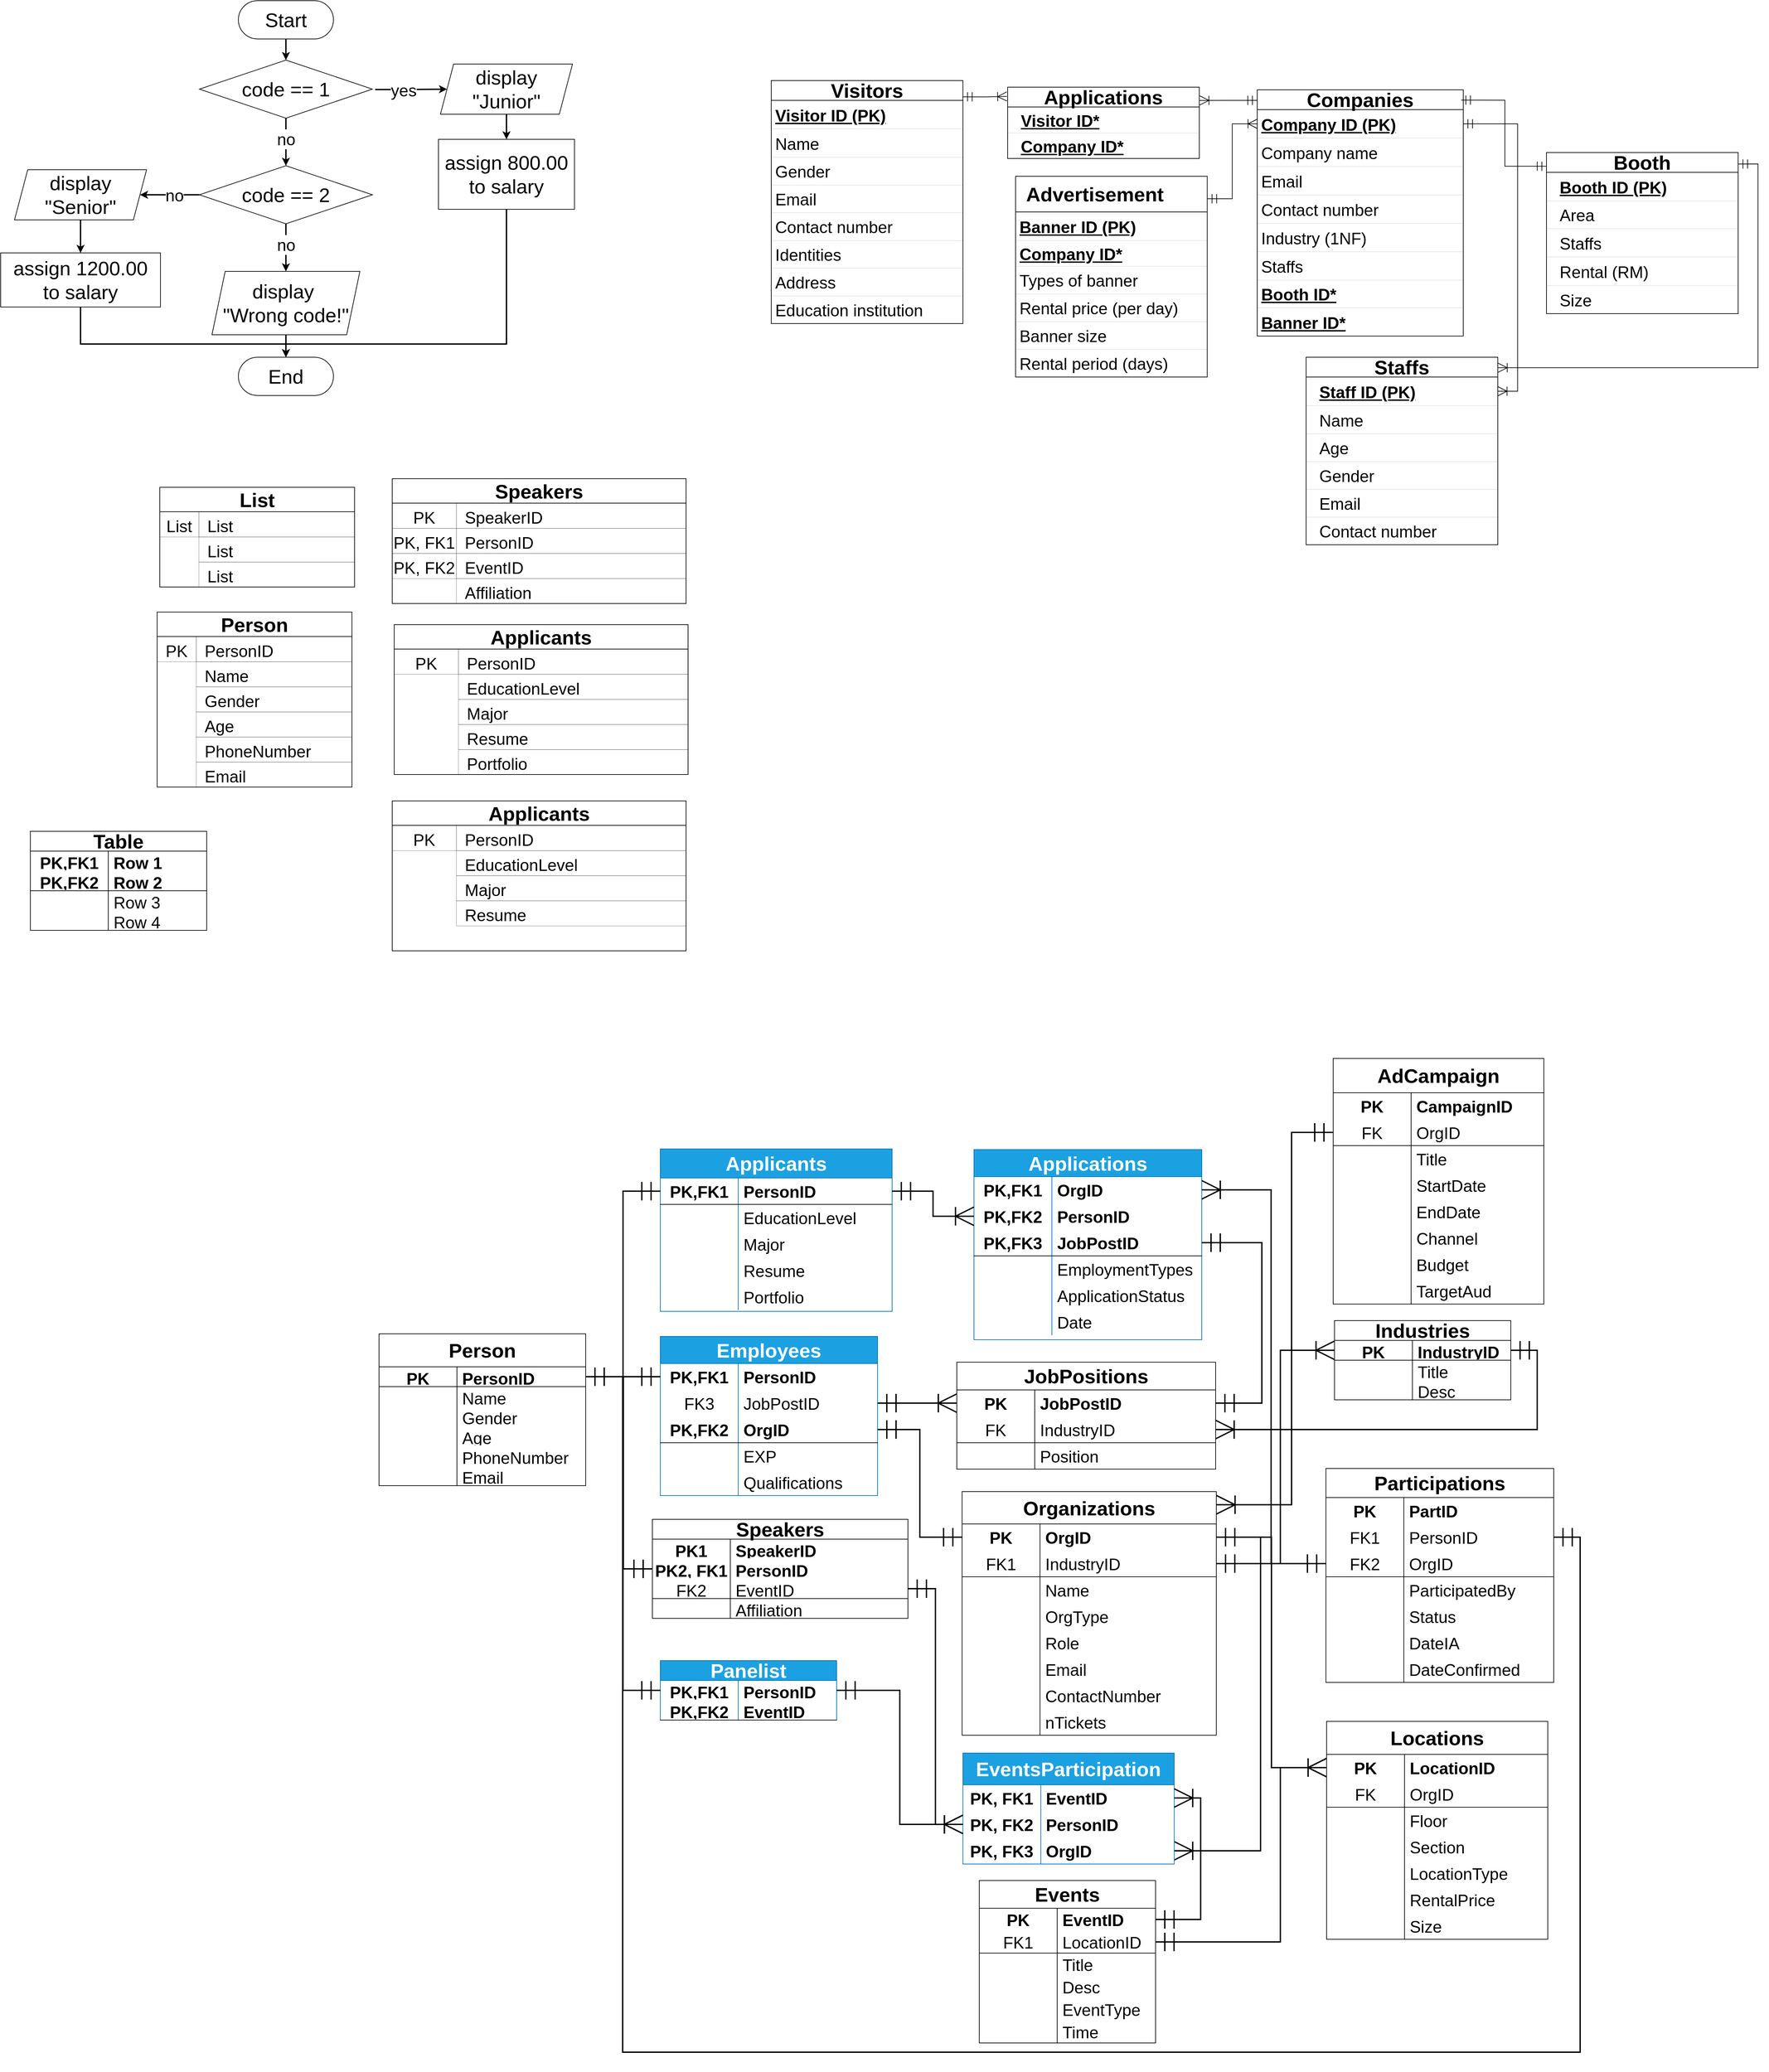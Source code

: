 <mxfile version="28.1.2">
  <diagram name="Page-1" id="jTFZHMdVAsBmmox6OsFt">
    <mxGraphModel dx="2242" dy="1431" grid="1" gridSize="1" guides="1" tooltips="1" connect="1" arrows="1" fold="1" page="1" pageScale="1" pageWidth="4000" pageHeight="5000" math="0" shadow="0">
      <root>
        <mxCell id="0" />
        <mxCell id="1" parent="0" />
        <mxCell id="mRb1OIuVPLRvODav_sjw-1" style="edgeStyle=orthogonalEdgeStyle;rounded=0;orthogonalLoop=1;jettySize=auto;html=1;entryX=0.5;entryY=0;entryDx=0;entryDy=0;strokeWidth=2;" parent="1" source="mRb1OIuVPLRvODav_sjw-2" target="mRb1OIuVPLRvODav_sjw-5" edge="1">
          <mxGeometry relative="1" as="geometry" />
        </mxCell>
        <mxCell id="mRb1OIuVPLRvODav_sjw-2" value="&lt;font style=&quot;font-size: 30px;&quot;&gt;Start&lt;/font&gt;" style="rounded=1;whiteSpace=wrap;html=1;arcSize=50;" parent="1" vertex="1">
          <mxGeometry x="420" y="60" width="144" height="58" as="geometry" />
        </mxCell>
        <mxCell id="mRb1OIuVPLRvODav_sjw-3" value="yes" style="edgeStyle=orthogonalEdgeStyle;rounded=0;orthogonalLoop=1;jettySize=auto;html=1;exitX=1.016;exitY=0.507;exitDx=0;exitDy=0;fontSize=25;strokeWidth=2;exitPerimeter=0;" parent="1" source="mRb1OIuVPLRvODav_sjw-5" target="mRb1OIuVPLRvODav_sjw-7" edge="1">
          <mxGeometry x="-0.22" relative="1" as="geometry">
            <mxPoint as="offset" />
          </mxGeometry>
        </mxCell>
        <mxCell id="mRb1OIuVPLRvODav_sjw-4" value="no" style="edgeStyle=orthogonalEdgeStyle;rounded=0;orthogonalLoop=1;jettySize=auto;html=1;entryX=0.5;entryY=0;entryDx=0;entryDy=0;strokeWidth=2;fontSize=25;" parent="1" source="mRb1OIuVPLRvODav_sjw-5" target="mRb1OIuVPLRvODav_sjw-12" edge="1">
          <mxGeometry x="-0.154" relative="1" as="geometry">
            <mxPoint as="offset" />
          </mxGeometry>
        </mxCell>
        <mxCell id="mRb1OIuVPLRvODav_sjw-5" value="&lt;font style=&quot;font-size: 30px;&quot;&gt;code == 1&lt;/font&gt;" style="rhombus;whiteSpace=wrap;html=1;" parent="1" vertex="1">
          <mxGeometry x="361" y="150" width="262" height="88" as="geometry" />
        </mxCell>
        <mxCell id="mRb1OIuVPLRvODav_sjw-6" value="" style="edgeStyle=orthogonalEdgeStyle;rounded=0;orthogonalLoop=1;jettySize=auto;html=1;strokeWidth=2;" parent="1" source="mRb1OIuVPLRvODav_sjw-7" target="mRb1OIuVPLRvODav_sjw-9" edge="1">
          <mxGeometry relative="1" as="geometry" />
        </mxCell>
        <mxCell id="mRb1OIuVPLRvODav_sjw-7" value="display &quot;Junior&quot;" style="shape=parallelogram;perimeter=parallelogramPerimeter;whiteSpace=wrap;html=1;fixedSize=1;fontSize=30;" parent="1" vertex="1">
          <mxGeometry x="726" y="156" width="200" height="76" as="geometry" />
        </mxCell>
        <mxCell id="mRb1OIuVPLRvODav_sjw-8" style="edgeStyle=orthogonalEdgeStyle;rounded=0;orthogonalLoop=1;jettySize=auto;html=1;entryX=0.5;entryY=0;entryDx=0;entryDy=0;strokeWidth=2;" parent="1" source="mRb1OIuVPLRvODav_sjw-9" target="mRb1OIuVPLRvODav_sjw-19" edge="1">
          <mxGeometry relative="1" as="geometry">
            <Array as="points">
              <mxPoint x="826" y="580" />
              <mxPoint x="492" y="580" />
            </Array>
          </mxGeometry>
        </mxCell>
        <mxCell id="mRb1OIuVPLRvODav_sjw-9" value="&lt;font style=&quot;font-size: 30px;&quot;&gt;assign 800.00&lt;/font&gt;&lt;div&gt;&lt;div&gt;&lt;font style=&quot;font-size: 30px;&quot;&gt;to salary&lt;/font&gt;&lt;/div&gt;&lt;/div&gt;" style="rounded=0;whiteSpace=wrap;html=1;" parent="1" vertex="1">
          <mxGeometry x="723" y="270" width="206" height="106" as="geometry" />
        </mxCell>
        <mxCell id="mRb1OIuVPLRvODav_sjw-10" value="" style="edgeStyle=orthogonalEdgeStyle;rounded=0;orthogonalLoop=1;jettySize=auto;html=1;strokeWidth=2;" parent="1" source="mRb1OIuVPLRvODav_sjw-11" target="mRb1OIuVPLRvODav_sjw-14" edge="1">
          <mxGeometry relative="1" as="geometry" />
        </mxCell>
        <mxCell id="mRb1OIuVPLRvODav_sjw-11" value="display &quot;Senior&quot;" style="shape=parallelogram;perimeter=parallelogramPerimeter;whiteSpace=wrap;html=1;fixedSize=1;fontSize=30;" parent="1" vertex="1">
          <mxGeometry x="81" y="316" width="200" height="76" as="geometry" />
        </mxCell>
        <mxCell id="mRb1OIuVPLRvODav_sjw-12" value="&lt;font style=&quot;font-size: 30px;&quot;&gt;code == 2&lt;/font&gt;" style="rhombus;whiteSpace=wrap;html=1;" parent="1" vertex="1">
          <mxGeometry x="361" y="310" width="262" height="88" as="geometry" />
        </mxCell>
        <mxCell id="mRb1OIuVPLRvODav_sjw-13" style="edgeStyle=orthogonalEdgeStyle;rounded=0;orthogonalLoop=1;jettySize=auto;html=1;entryX=0.5;entryY=0;entryDx=0;entryDy=0;strokeWidth=2;" parent="1" source="mRb1OIuVPLRvODav_sjw-14" target="mRb1OIuVPLRvODav_sjw-19" edge="1">
          <mxGeometry relative="1" as="geometry">
            <Array as="points">
              <mxPoint x="181" y="580" />
              <mxPoint x="492" y="580" />
            </Array>
          </mxGeometry>
        </mxCell>
        <mxCell id="mRb1OIuVPLRvODav_sjw-14" value="&lt;font style=&quot;font-size: 30px;&quot;&gt;assign&amp;nbsp;&lt;/font&gt;&lt;font style=&quot;background-color: transparent; color: light-dark(rgb(0, 0, 0), rgb(255, 255, 255)); font-size: 30px;&quot;&gt;12&lt;/font&gt;&lt;span style=&quot;background-color: transparent; color: light-dark(rgb(0, 0, 0), rgb(255, 255, 255)); font-size: 30px;&quot;&gt;00.00&lt;/span&gt;&lt;div&gt;&lt;div&gt;&lt;div&gt;&lt;div&gt;&lt;div&gt;&lt;font style=&quot;font-size: 30px;&quot;&gt;to salary&lt;/font&gt;&lt;/div&gt;&lt;/div&gt;&lt;/div&gt;&lt;/div&gt;&lt;/div&gt;" style="rounded=0;whiteSpace=wrap;html=1;" parent="1" vertex="1">
          <mxGeometry x="60" y="442" width="242" height="82" as="geometry" />
        </mxCell>
        <mxCell id="mRb1OIuVPLRvODav_sjw-15" value="" style="edgeStyle=orthogonalEdgeStyle;rounded=0;orthogonalLoop=1;jettySize=auto;html=1;strokeWidth=2;" parent="1" source="mRb1OIuVPLRvODav_sjw-16" target="mRb1OIuVPLRvODav_sjw-19" edge="1">
          <mxGeometry relative="1" as="geometry" />
        </mxCell>
        <mxCell id="mRb1OIuVPLRvODav_sjw-16" value="display&amp;nbsp;&lt;div&gt;&quot;Wrong code!&quot;&lt;/div&gt;" style="shape=parallelogram;perimeter=parallelogramPerimeter;whiteSpace=wrap;html=1;fixedSize=1;fontSize=30;" parent="1" vertex="1">
          <mxGeometry x="380" y="470" width="224" height="96" as="geometry" />
        </mxCell>
        <mxCell id="mRb1OIuVPLRvODav_sjw-17" value="no" style="edgeStyle=orthogonalEdgeStyle;rounded=0;orthogonalLoop=1;jettySize=auto;html=1;strokeWidth=2;fontSize=25;exitX=0.5;exitY=1;exitDx=0;exitDy=0;" parent="1" source="mRb1OIuVPLRvODav_sjw-12" edge="1">
          <mxGeometry x="-0.154" relative="1" as="geometry">
            <mxPoint x="491.71" y="410" as="sourcePoint" />
            <mxPoint x="492" y="470" as="targetPoint" />
            <mxPoint as="offset" />
          </mxGeometry>
        </mxCell>
        <mxCell id="mRb1OIuVPLRvODav_sjw-18" value="no" style="edgeStyle=orthogonalEdgeStyle;rounded=0;orthogonalLoop=1;jettySize=auto;html=1;entryX=1;entryY=0.5;entryDx=0;entryDy=0;strokeWidth=2;fontSize=25;exitX=0;exitY=0.5;exitDx=0;exitDy=0;" parent="1" source="mRb1OIuVPLRvODav_sjw-12" target="mRb1OIuVPLRvODav_sjw-11" edge="1">
          <mxGeometry x="-0.154" relative="1" as="geometry">
            <mxPoint x="361" y="277" as="sourcePoint" />
            <mxPoint x="361" y="349" as="targetPoint" />
            <mxPoint as="offset" />
          </mxGeometry>
        </mxCell>
        <mxCell id="mRb1OIuVPLRvODav_sjw-19" value="&lt;font style=&quot;font-size: 30px;&quot;&gt;End&lt;/font&gt;" style="rounded=1;whiteSpace=wrap;html=1;arcSize=50;" parent="1" vertex="1">
          <mxGeometry x="420" y="600" width="144" height="58" as="geometry" />
        </mxCell>
        <mxCell id="mRb1OIuVPLRvODav_sjw-22" value="Companies" style="swimlane;fontStyle=1;childLayout=stackLayout;horizontal=1;startSize=30;horizontalStack=0;resizeParent=1;resizeParentMax=0;resizeLast=0;collapsible=1;marginBottom=0;whiteSpace=wrap;html=1;fontSize=30;" parent="1" vertex="1">
          <mxGeometry x="1963" y="195" width="312" height="373" as="geometry">
            <mxRectangle x="2037" y="1091" width="188" height="49" as="alternateBounds" />
          </mxGeometry>
        </mxCell>
        <mxCell id="mRb1OIuVPLRvODav_sjw-52" value="Company ID (PK)" style="text;strokeColor=default;fillColor=none;align=left;verticalAlign=middle;spacingLeft=4;spacingRight=4;overflow=hidden;points=[[0,0.5],[1,0.5]];portConstraint=eastwest;rotatable=0;whiteSpace=wrap;html=1;fontSize=25;strokeWidth=0;fontStyle=5" parent="mRb1OIuVPLRvODav_sjw-22" vertex="1">
          <mxGeometry y="30" width="312" height="43" as="geometry" />
        </mxCell>
        <mxCell id="mRb1OIuVPLRvODav_sjw-68" value="Company name" style="text;strokeColor=default;fillColor=none;align=left;verticalAlign=middle;spacingLeft=4;spacingRight=4;overflow=hidden;points=[[0,0.5],[1,0.5]];portConstraint=eastwest;rotatable=0;whiteSpace=wrap;html=1;fontSize=25;strokeWidth=0;" parent="mRb1OIuVPLRvODav_sjw-22" vertex="1">
          <mxGeometry y="73" width="312" height="43" as="geometry" />
        </mxCell>
        <mxCell id="mRb1OIuVPLRvODav_sjw-56" value="Email" style="text;strokeColor=default;fillColor=none;align=left;verticalAlign=middle;spacingLeft=4;spacingRight=4;overflow=hidden;points=[[0,0.5],[1,0.5]];portConstraint=eastwest;rotatable=0;whiteSpace=wrap;html=1;fontSize=25;strokeWidth=0;" parent="mRb1OIuVPLRvODav_sjw-22" vertex="1">
          <mxGeometry y="116" width="312" height="43" as="geometry" />
        </mxCell>
        <mxCell id="mRb1OIuVPLRvODav_sjw-57" value="Contact number" style="text;strokeColor=default;fillColor=none;align=left;verticalAlign=middle;spacingLeft=4;spacingRight=4;overflow=hidden;points=[[0,0.5],[1,0.5]];portConstraint=eastwest;rotatable=0;whiteSpace=wrap;html=1;fontSize=25;strokeWidth=0;" parent="mRb1OIuVPLRvODav_sjw-22" vertex="1">
          <mxGeometry y="159" width="312" height="43" as="geometry" />
        </mxCell>
        <mxCell id="mRb1OIuVPLRvODav_sjw-53" value="Industry (1NF)" style="text;strokeColor=default;fillColor=none;align=left;verticalAlign=middle;spacingLeft=4;spacingRight=4;overflow=hidden;points=[[0,0.5],[1,0.5]];portConstraint=eastwest;rotatable=0;whiteSpace=wrap;html=1;fontSize=25;strokeWidth=0;" parent="mRb1OIuVPLRvODav_sjw-22" vertex="1">
          <mxGeometry y="202" width="312" height="43" as="geometry" />
        </mxCell>
        <mxCell id="qb0SVvBSAJTuVtsjU_qV-39" value="Staffs" style="text;strokeColor=default;fillColor=none;align=left;verticalAlign=middle;spacingLeft=4;spacingRight=4;overflow=hidden;points=[[0,0.5],[1,0.5]];portConstraint=eastwest;rotatable=0;whiteSpace=wrap;html=1;fontSize=25;strokeWidth=0;" parent="mRb1OIuVPLRvODav_sjw-22" vertex="1">
          <mxGeometry y="245" width="312" height="43" as="geometry" />
        </mxCell>
        <mxCell id="mRb1OIuVPLRvODav_sjw-54" value="&lt;u&gt;Booth ID*&lt;/u&gt;" style="text;strokeColor=default;fillColor=none;align=left;verticalAlign=middle;spacingLeft=4;spacingRight=4;overflow=hidden;points=[[0,0.5],[1,0.5]];portConstraint=eastwest;rotatable=0;whiteSpace=wrap;html=1;fontSize=25;strokeWidth=0;fontStyle=1" parent="mRb1OIuVPLRvODav_sjw-22" vertex="1">
          <mxGeometry y="288" width="312" height="42" as="geometry" />
        </mxCell>
        <mxCell id="qb0SVvBSAJTuVtsjU_qV-31" value="Banner ID*" style="text;strokeColor=default;fillColor=none;align=left;verticalAlign=middle;spacingLeft=4;spacingRight=4;overflow=hidden;points=[[0,0.5],[1,0.5]];portConstraint=eastwest;rotatable=0;whiteSpace=wrap;html=1;fontSize=25;strokeWidth=0;fontStyle=5" parent="mRb1OIuVPLRvODav_sjw-22" vertex="1">
          <mxGeometry y="330" width="312" height="43" as="geometry" />
        </mxCell>
        <mxCell id="mRb1OIuVPLRvODav_sjw-26" value="Applications" style="swimlane;fontStyle=1;childLayout=stackLayout;horizontal=1;startSize=30;horizontalStack=0;resizeParent=1;resizeParentMax=0;resizeLast=0;collapsible=1;marginBottom=0;whiteSpace=wrap;html=1;fontSize=30;" parent="1" vertex="1">
          <mxGeometry x="1585" y="191" width="290.25" height="108" as="geometry" />
        </mxCell>
        <mxCell id="qb0SVvBSAJTuVtsjU_qV-22" value="Visitor ID*" style="text;strokeColor=default;fillColor=none;align=left;verticalAlign=middle;spacingLeft=18;spacingRight=4;overflow=hidden;points=[[0,0.5],[1,0.5]];portConstraint=eastwest;rotatable=0;whiteSpace=wrap;html=1;fontSize=25;strokeWidth=0;fontStyle=5" parent="mRb1OIuVPLRvODav_sjw-26" vertex="1">
          <mxGeometry y="30" width="290.25" height="39" as="geometry" />
        </mxCell>
        <mxCell id="4VbqNcXYIaer9V67sAC--2" value="Company ID*" style="text;strokeColor=default;fillColor=none;align=left;verticalAlign=middle;spacingLeft=18;spacingRight=4;overflow=hidden;points=[[0,0.5],[1,0.5]];portConstraint=eastwest;rotatable=0;whiteSpace=wrap;html=1;fontSize=25;strokeWidth=0;fontStyle=5" parent="mRb1OIuVPLRvODav_sjw-26" vertex="1">
          <mxGeometry y="69" width="290.25" height="39" as="geometry" />
        </mxCell>
        <mxCell id="mRb1OIuVPLRvODav_sjw-30" value="Visitors" style="swimlane;fontStyle=1;childLayout=stackLayout;horizontal=1;startSize=30;horizontalStack=0;resizeParent=1;resizeParentMax=0;resizeLast=0;collapsible=1;marginBottom=0;whiteSpace=wrap;html=1;fontSize=30;" parent="1" vertex="1">
          <mxGeometry x="1227" y="181" width="290.25" height="368" as="geometry">
            <mxRectangle x="1301" y="1077" width="134" height="49" as="alternateBounds" />
          </mxGeometry>
        </mxCell>
        <mxCell id="mRb1OIuVPLRvODav_sjw-31" value="&lt;u&gt;Visitor ID (PK)&lt;/u&gt;" style="text;strokeColor=default;fillColor=none;align=left;verticalAlign=middle;spacingLeft=4;spacingRight=4;overflow=hidden;points=[[0,0.5],[1,0.5]];portConstraint=eastwest;rotatable=0;whiteSpace=wrap;html=1;fontSize=25;strokeWidth=0;fontStyle=1" parent="mRb1OIuVPLRvODav_sjw-30" vertex="1">
          <mxGeometry y="30" width="290.25" height="43" as="geometry" />
        </mxCell>
        <mxCell id="mRb1OIuVPLRvODav_sjw-32" value="Name" style="text;strokeColor=default;fillColor=none;align=left;verticalAlign=middle;spacingLeft=4;spacingRight=4;overflow=hidden;points=[[0,0.5],[1,0.5]];portConstraint=eastwest;rotatable=0;whiteSpace=wrap;html=1;fontSize=25;strokeWidth=0;" parent="mRb1OIuVPLRvODav_sjw-30" vertex="1">
          <mxGeometry y="73" width="290.25" height="43" as="geometry" />
        </mxCell>
        <mxCell id="mRb1OIuVPLRvODav_sjw-33" value="Gender" style="text;strokeColor=default;fillColor=none;align=left;verticalAlign=middle;spacingLeft=4;spacingRight=4;overflow=hidden;points=[[0,0.5],[1,0.5]];portConstraint=eastwest;rotatable=0;whiteSpace=wrap;html=1;fontSize=25;strokeWidth=0;" parent="mRb1OIuVPLRvODav_sjw-30" vertex="1">
          <mxGeometry y="116" width="290.25" height="42" as="geometry" />
        </mxCell>
        <mxCell id="mRb1OIuVPLRvODav_sjw-58" value="Email" style="text;strokeColor=default;fillColor=none;align=left;verticalAlign=middle;spacingLeft=4;spacingRight=4;overflow=hidden;points=[[0,0.5],[1,0.5]];portConstraint=eastwest;rotatable=0;whiteSpace=wrap;html=1;fontSize=25;strokeWidth=0;" parent="mRb1OIuVPLRvODav_sjw-30" vertex="1">
          <mxGeometry y="158" width="290.25" height="42" as="geometry" />
        </mxCell>
        <mxCell id="mRb1OIuVPLRvODav_sjw-59" value="Contact number" style="text;strokeColor=default;fillColor=none;align=left;verticalAlign=middle;spacingLeft=4;spacingRight=4;overflow=hidden;points=[[0,0.5],[1,0.5]];portConstraint=eastwest;rotatable=0;whiteSpace=wrap;html=1;fontSize=25;strokeWidth=0;" parent="mRb1OIuVPLRvODav_sjw-30" vertex="1">
          <mxGeometry y="200" width="290.25" height="42" as="geometry" />
        </mxCell>
        <mxCell id="mRb1OIuVPLRvODav_sjw-60" value="Identities" style="text;strokeColor=default;fillColor=none;align=left;verticalAlign=middle;spacingLeft=4;spacingRight=4;overflow=hidden;points=[[0,0.5],[1,0.5]];portConstraint=eastwest;rotatable=0;whiteSpace=wrap;html=1;fontSize=25;strokeWidth=0;" parent="mRb1OIuVPLRvODav_sjw-30" vertex="1">
          <mxGeometry y="242" width="290.25" height="42" as="geometry" />
        </mxCell>
        <mxCell id="4VbqNcXYIaer9V67sAC--3" value="Address" style="text;strokeColor=default;fillColor=none;align=left;verticalAlign=middle;spacingLeft=4;spacingRight=4;overflow=hidden;points=[[0,0.5],[1,0.5]];portConstraint=eastwest;rotatable=0;whiteSpace=wrap;html=1;fontSize=25;strokeWidth=0;" parent="mRb1OIuVPLRvODav_sjw-30" vertex="1">
          <mxGeometry y="284" width="290.25" height="42" as="geometry" />
        </mxCell>
        <mxCell id="_l7OdToy9iZkOATO9F6o-1" value="Education institution" style="text;strokeColor=default;fillColor=none;align=left;verticalAlign=middle;spacingLeft=4;spacingRight=4;overflow=hidden;points=[[0,0.5],[1,0.5]];portConstraint=eastwest;rotatable=0;whiteSpace=wrap;html=1;fontSize=25;strokeWidth=0;" parent="mRb1OIuVPLRvODav_sjw-30" vertex="1">
          <mxGeometry y="326" width="290.25" height="42" as="geometry" />
        </mxCell>
        <mxCell id="mRb1OIuVPLRvODav_sjw-34" value="Booth" style="swimlane;fontStyle=1;childLayout=stackLayout;horizontal=1;startSize=30;horizontalStack=0;resizeParent=1;resizeParentMax=0;resizeLast=0;collapsible=1;marginBottom=0;whiteSpace=wrap;html=1;fontSize=30;" parent="1" vertex="1">
          <mxGeometry x="2401" y="290" width="290.25" height="244" as="geometry" />
        </mxCell>
        <mxCell id="mRb1OIuVPLRvODav_sjw-35" value="Booth ID (PK)" style="text;strokeColor=default;fillColor=none;align=left;verticalAlign=middle;spacingLeft=18;spacingRight=4;overflow=hidden;points=[[0,0.5],[1,0.5]];portConstraint=eastwest;rotatable=0;whiteSpace=wrap;html=1;fontSize=25;strokeWidth=0;fontStyle=5" parent="mRb1OIuVPLRvODav_sjw-34" vertex="1">
          <mxGeometry y="30" width="290.25" height="43" as="geometry" />
        </mxCell>
        <mxCell id="mRb1OIuVPLRvODav_sjw-37" value="Area" style="text;strokeColor=default;fillColor=none;align=left;verticalAlign=middle;spacingLeft=18;spacingRight=4;overflow=hidden;points=[[0,0.5],[1,0.5]];portConstraint=eastwest;rotatable=0;whiteSpace=wrap;html=1;fontSize=25;strokeWidth=0;" parent="mRb1OIuVPLRvODav_sjw-34" vertex="1">
          <mxGeometry y="73" width="290.25" height="42" as="geometry" />
        </mxCell>
        <mxCell id="mRb1OIuVPLRvODav_sjw-36" value="Staffs" style="text;strokeColor=default;fillColor=none;align=left;verticalAlign=middle;spacingLeft=18;spacingRight=4;overflow=hidden;points=[[0,0.5],[1,0.5]];portConstraint=eastwest;rotatable=0;whiteSpace=wrap;html=1;fontSize=25;strokeWidth=0;" parent="mRb1OIuVPLRvODav_sjw-34" vertex="1">
          <mxGeometry y="115" width="290.25" height="43" as="geometry" />
        </mxCell>
        <mxCell id="qb0SVvBSAJTuVtsjU_qV-1" value="Rental (RM)" style="text;strokeColor=default;fillColor=none;align=left;verticalAlign=middle;spacingLeft=18;spacingRight=4;overflow=hidden;points=[[0,0.5],[1,0.5]];portConstraint=eastwest;rotatable=0;whiteSpace=wrap;html=1;fontSize=25;strokeWidth=0;" parent="mRb1OIuVPLRvODav_sjw-34" vertex="1">
          <mxGeometry y="158" width="290.25" height="43" as="geometry" />
        </mxCell>
        <mxCell id="qb0SVvBSAJTuVtsjU_qV-2" value="Size" style="text;strokeColor=default;fillColor=none;align=left;verticalAlign=middle;spacingLeft=18;spacingRight=4;overflow=hidden;points=[[0,0.5],[1,0.5]];portConstraint=eastwest;rotatable=0;whiteSpace=wrap;html=1;fontSize=25;strokeWidth=0;" parent="mRb1OIuVPLRvODav_sjw-34" vertex="1">
          <mxGeometry y="201" width="290.25" height="43" as="geometry" />
        </mxCell>
        <mxCell id="mRb1OIuVPLRvODav_sjw-38" value="Staffs" style="swimlane;fontStyle=1;childLayout=stackLayout;horizontal=1;startSize=30;horizontalStack=0;resizeParent=1;resizeParentMax=0;resizeLast=0;collapsible=1;marginBottom=0;whiteSpace=wrap;html=1;fontSize=30;" parent="1" vertex="1">
          <mxGeometry x="2037" y="600" width="290.25" height="284" as="geometry" />
        </mxCell>
        <mxCell id="mRb1OIuVPLRvODav_sjw-39" value="Staff ID (PK)" style="text;strokeColor=default;fillColor=none;align=left;verticalAlign=middle;spacingLeft=18;spacingRight=4;overflow=hidden;points=[[0,0.5],[1,0.5]];portConstraint=eastwest;rotatable=0;whiteSpace=wrap;html=1;fontSize=25;strokeWidth=0;fontStyle=5" parent="mRb1OIuVPLRvODav_sjw-38" vertex="1">
          <mxGeometry y="30" width="290.25" height="43" as="geometry" />
        </mxCell>
        <mxCell id="mRb1OIuVPLRvODav_sjw-40" value="Name" style="text;strokeColor=default;fillColor=none;align=left;verticalAlign=middle;spacingLeft=18;spacingRight=4;overflow=hidden;points=[[0,0.5],[1,0.5]];portConstraint=eastwest;rotatable=0;whiteSpace=wrap;html=1;fontSize=25;strokeWidth=0;" parent="mRb1OIuVPLRvODav_sjw-38" vertex="1">
          <mxGeometry y="73" width="290.25" height="43" as="geometry" />
        </mxCell>
        <mxCell id="mRb1OIuVPLRvODav_sjw-41" value="Age" style="text;strokeColor=default;fillColor=none;align=left;verticalAlign=middle;spacingLeft=18;spacingRight=4;overflow=hidden;points=[[0,0.5],[1,0.5]];portConstraint=eastwest;rotatable=0;whiteSpace=wrap;html=1;fontSize=25;strokeWidth=0;" parent="mRb1OIuVPLRvODav_sjw-38" vertex="1">
          <mxGeometry y="116" width="290.25" height="42" as="geometry" />
        </mxCell>
        <mxCell id="qb0SVvBSAJTuVtsjU_qV-3" value="Gender" style="text;strokeColor=default;fillColor=none;align=left;verticalAlign=middle;spacingLeft=18;spacingRight=4;overflow=hidden;points=[[0,0.5],[1,0.5]];portConstraint=eastwest;rotatable=0;whiteSpace=wrap;html=1;fontSize=25;strokeWidth=0;" parent="mRb1OIuVPLRvODav_sjw-38" vertex="1">
          <mxGeometry y="158" width="290.25" height="42" as="geometry" />
        </mxCell>
        <mxCell id="qb0SVvBSAJTuVtsjU_qV-4" value="Email" style="text;strokeColor=default;fillColor=none;align=left;verticalAlign=middle;spacingLeft=18;spacingRight=4;overflow=hidden;points=[[0,0.5],[1,0.5]];portConstraint=eastwest;rotatable=0;whiteSpace=wrap;html=1;fontSize=25;strokeWidth=0;" parent="mRb1OIuVPLRvODav_sjw-38" vertex="1">
          <mxGeometry y="200" width="290.25" height="42" as="geometry" />
        </mxCell>
        <mxCell id="qb0SVvBSAJTuVtsjU_qV-5" value="Contact number" style="text;strokeColor=default;fillColor=none;align=left;verticalAlign=middle;spacingLeft=18;spacingRight=4;overflow=hidden;points=[[0,0.5],[1,0.5]];portConstraint=eastwest;rotatable=0;whiteSpace=wrap;html=1;fontSize=25;strokeWidth=0;" parent="mRb1OIuVPLRvODav_sjw-38" vertex="1">
          <mxGeometry y="242" width="290.25" height="42" as="geometry" />
        </mxCell>
        <mxCell id="mRb1OIuVPLRvODav_sjw-42" value="Advertisement" style="swimlane;fontStyle=1;childLayout=stackLayout;horizontal=1;startSize=54;horizontalStack=0;resizeParent=1;resizeParentMax=0;resizeLast=0;collapsible=1;marginBottom=0;whiteSpace=wrap;html=1;fontSize=30;align=left;spacing=16;spacingBottom=1;" parent="1" vertex="1">
          <mxGeometry x="1597" y="326" width="290.25" height="304" as="geometry" />
        </mxCell>
        <mxCell id="mRb1OIuVPLRvODav_sjw-43" value="Banner ID (PK)" style="text;strokeColor=default;fillColor=none;align=left;verticalAlign=middle;spacingLeft=4;spacingRight=4;overflow=hidden;points=[[0,0.5],[1,0.5]];portConstraint=eastwest;rotatable=0;whiteSpace=wrap;html=1;fontSize=25;strokeWidth=0;fontStyle=5" parent="mRb1OIuVPLRvODav_sjw-42" vertex="1">
          <mxGeometry y="54" width="290.25" height="43" as="geometry" />
        </mxCell>
        <mxCell id="mRb1OIuVPLRvODav_sjw-44" value="Company ID*" style="text;strokeColor=default;fillColor=none;align=left;verticalAlign=middle;spacingLeft=4;spacingRight=4;overflow=hidden;points=[[0,0.5],[1,0.5]];portConstraint=eastwest;rotatable=0;whiteSpace=wrap;html=1;fontSize=25;strokeWidth=0;fontStyle=5" parent="mRb1OIuVPLRvODav_sjw-42" vertex="1">
          <mxGeometry y="97" width="290.25" height="39" as="geometry" />
        </mxCell>
        <mxCell id="mRb1OIuVPLRvODav_sjw-45" value="Types of banner" style="text;strokeColor=default;fillColor=none;align=left;verticalAlign=middle;spacingLeft=4;spacingRight=4;overflow=hidden;points=[[0,0.5],[1,0.5]];portConstraint=eastwest;rotatable=0;whiteSpace=wrap;html=1;fontSize=25;strokeWidth=0;" parent="mRb1OIuVPLRvODav_sjw-42" vertex="1">
          <mxGeometry y="136" width="290.25" height="42" as="geometry" />
        </mxCell>
        <mxCell id="qb0SVvBSAJTuVtsjU_qV-8" value="Rental price (per day)" style="text;strokeColor=default;fillColor=none;align=left;verticalAlign=middle;spacingLeft=4;spacingRight=4;overflow=hidden;points=[[0,0.5],[1,0.5]];portConstraint=eastwest;rotatable=0;whiteSpace=wrap;html=1;fontSize=25;strokeWidth=0;" parent="mRb1OIuVPLRvODav_sjw-42" vertex="1">
          <mxGeometry y="178" width="290.25" height="42" as="geometry" />
        </mxCell>
        <mxCell id="qb0SVvBSAJTuVtsjU_qV-9" value="Banner size" style="text;strokeColor=default;fillColor=none;align=left;verticalAlign=middle;spacingLeft=4;spacingRight=4;overflow=hidden;points=[[0,0.5],[1,0.5]];portConstraint=eastwest;rotatable=0;whiteSpace=wrap;html=1;fontSize=25;strokeWidth=0;" parent="mRb1OIuVPLRvODav_sjw-42" vertex="1">
          <mxGeometry y="220" width="290.25" height="42" as="geometry" />
        </mxCell>
        <mxCell id="qb0SVvBSAJTuVtsjU_qV-32" value="Rental period (days)" style="text;strokeColor=default;fillColor=none;align=left;verticalAlign=middle;spacingLeft=4;spacingRight=4;overflow=hidden;points=[[0,0.5],[1,0.5]];portConstraint=eastwest;rotatable=0;whiteSpace=wrap;html=1;fontSize=25;strokeWidth=0;" parent="mRb1OIuVPLRvODav_sjw-42" vertex="1">
          <mxGeometry y="262" width="290.25" height="42" as="geometry" />
        </mxCell>
        <mxCell id="mRb1OIuVPLRvODav_sjw-65" style="edgeStyle=orthogonalEdgeStyle;rounded=0;orthogonalLoop=1;jettySize=auto;html=1;endArrow=ERmandOne;endFill=0;startArrow=ERmandOne;startFill=0;exitX=0.99;exitY=0.042;exitDx=0;exitDy=0;entryX=0;entryY=0.085;entryDx=0;entryDy=0;strokeWidth=1;startSize=12;endSize=12;entryPerimeter=0;exitPerimeter=0;" parent="1" source="mRb1OIuVPLRvODav_sjw-22" target="mRb1OIuVPLRvODav_sjw-34" edge="1">
          <mxGeometry relative="1" as="geometry">
            <mxPoint x="1943" y="823.556" as="sourcePoint" />
            <mxPoint x="2230.75" y="603" as="targetPoint" />
          </mxGeometry>
        </mxCell>
        <mxCell id="qb0SVvBSAJTuVtsjU_qV-11" style="edgeStyle=orthogonalEdgeStyle;rounded=0;orthogonalLoop=1;jettySize=auto;html=1;endArrow=ERoneToMany;endFill=0;startArrow=ERmandOne;startFill=0;exitX=1.001;exitY=0.071;exitDx=0;exitDy=0;strokeWidth=1;startSize=12;endSize=12;entryX=1.001;entryY=0.056;entryDx=0;entryDy=0;exitPerimeter=0;entryPerimeter=0;" parent="1" source="mRb1OIuVPLRvODav_sjw-34" target="mRb1OIuVPLRvODav_sjw-38" edge="1">
          <mxGeometry relative="1" as="geometry">
            <mxPoint x="2235" y="831" as="sourcePoint" />
            <mxPoint x="2295" y="897" as="targetPoint" />
          </mxGeometry>
        </mxCell>
        <mxCell id="qb0SVvBSAJTuVtsjU_qV-12" style="edgeStyle=orthogonalEdgeStyle;rounded=0;orthogonalLoop=1;jettySize=auto;html=1;endArrow=ERoneToMany;endFill=0;startArrow=ERmandOne;startFill=0;entryX=1.002;entryY=0.186;entryDx=0;entryDy=0;strokeWidth=1;startSize=12;endSize=12;exitX=-0.001;exitY=0.043;exitDx=0;exitDy=0;exitPerimeter=0;entryPerimeter=0;" parent="1" source="mRb1OIuVPLRvODav_sjw-22" target="mRb1OIuVPLRvODav_sjw-26" edge="1">
          <mxGeometry relative="1" as="geometry">
            <mxPoint x="1987" y="642" as="sourcePoint" />
            <mxPoint x="2047" y="708" as="targetPoint" />
          </mxGeometry>
        </mxCell>
        <mxCell id="qb0SVvBSAJTuVtsjU_qV-24" style="edgeStyle=orthogonalEdgeStyle;rounded=0;orthogonalLoop=1;jettySize=auto;html=1;endArrow=ERoneToMany;endFill=0;startArrow=ERmandOne;startFill=0;strokeWidth=1;startSize=12;endSize=12;exitX=1;exitY=0.067;exitDx=0;exitDy=0;exitPerimeter=0;entryX=-0.004;entryY=0.13;entryDx=0;entryDy=0;entryPerimeter=0;" parent="1" source="mRb1OIuVPLRvODav_sjw-30" target="mRb1OIuVPLRvODav_sjw-26" edge="1">
          <mxGeometry relative="1" as="geometry">
            <mxPoint x="1913" y="384" as="sourcePoint" />
            <mxPoint x="1793" y="304" as="targetPoint" />
          </mxGeometry>
        </mxCell>
        <mxCell id="qb0SVvBSAJTuVtsjU_qV-25" style="edgeStyle=orthogonalEdgeStyle;rounded=0;orthogonalLoop=1;jettySize=auto;html=1;endArrow=ERoneToMany;endFill=0;startArrow=ERmandOne;startFill=0;entryX=1;entryY=0.5;entryDx=0;entryDy=0;strokeWidth=1;startSize=12;endSize=12;" parent="1" source="mRb1OIuVPLRvODav_sjw-52" target="mRb1OIuVPLRvODav_sjw-39" edge="1">
          <mxGeometry relative="1" as="geometry">
            <mxPoint x="1913" y="862" as="sourcePoint" />
            <mxPoint x="1979" y="803" as="targetPoint" />
          </mxGeometry>
        </mxCell>
        <mxCell id="qb0SVvBSAJTuVtsjU_qV-33" style="edgeStyle=orthogonalEdgeStyle;rounded=0;orthogonalLoop=1;jettySize=auto;html=1;endArrow=ERoneToMany;endFill=0;startArrow=ERmandOne;startFill=0;exitX=1.001;exitY=0.112;exitDx=0;exitDy=0;strokeWidth=1;startSize=12;endSize=12;exitPerimeter=0;" parent="1" source="mRb1OIuVPLRvODav_sjw-42" target="mRb1OIuVPLRvODav_sjw-52" edge="1">
          <mxGeometry relative="1" as="geometry">
            <mxPoint x="1349" y="1190" as="sourcePoint" />
            <mxPoint x="1638" y="1150" as="targetPoint" />
          </mxGeometry>
        </mxCell>
        <mxCell id="bLDJNGgqcDWYQL39y-sF-35" value="" style="group" parent="1" connectable="0" vertex="1">
          <mxGeometry x="301" y="797" width="295" height="151" as="geometry" />
        </mxCell>
        <mxCell id="bLDJNGgqcDWYQL39y-sF-36" value="" style="rounded=0;whiteSpace=wrap;html=1;fillColor=none;" parent="bLDJNGgqcDWYQL39y-sF-35" vertex="1">
          <mxGeometry width="295" height="151" as="geometry" />
        </mxCell>
        <mxCell id="bLDJNGgqcDWYQL39y-sF-37" value="&lt;font style=&quot;font-size: 30px;&quot;&gt;&lt;b&gt;List&lt;/b&gt;&lt;/font&gt;" style="rounded=0;whiteSpace=wrap;html=1;" parent="bLDJNGgqcDWYQL39y-sF-35" vertex="1">
          <mxGeometry width="295" height="37" as="geometry" />
        </mxCell>
        <mxCell id="bLDJNGgqcDWYQL39y-sF-38" value="&lt;font style=&quot;font-size: 25px;&quot;&gt;List&lt;/font&gt;" style="rounded=0;whiteSpace=wrap;html=1;fillColor=none;verticalAlign=top;strokeWidth=0.25;" parent="bLDJNGgqcDWYQL39y-sF-35" vertex="1">
          <mxGeometry y="37" width="59" height="38" as="geometry" />
        </mxCell>
        <mxCell id="bLDJNGgqcDWYQL39y-sF-121" value="" style="group" parent="bLDJNGgqcDWYQL39y-sF-35" connectable="0" vertex="1">
          <mxGeometry x="59" y="37" width="236" height="114" as="geometry" />
        </mxCell>
        <mxCell id="bLDJNGgqcDWYQL39y-sF-39" value="&lt;font style=&quot;font-size: 25px;&quot;&gt;List&lt;/font&gt;" style="rounded=0;whiteSpace=wrap;html=1;fillColor=none;verticalAlign=top;align=left;spacingLeft=11;strokeWidth=0.25;" parent="bLDJNGgqcDWYQL39y-sF-121" vertex="1">
          <mxGeometry width="236" height="38" as="geometry" />
        </mxCell>
        <mxCell id="bLDJNGgqcDWYQL39y-sF-68" value="&lt;font style=&quot;font-size: 25px;&quot;&gt;List&lt;/font&gt;" style="rounded=0;whiteSpace=wrap;html=1;fillColor=none;verticalAlign=top;align=left;spacingLeft=11;strokeWidth=0.25;" parent="bLDJNGgqcDWYQL39y-sF-121" vertex="1">
          <mxGeometry y="38" width="236" height="38" as="geometry" />
        </mxCell>
        <mxCell id="bLDJNGgqcDWYQL39y-sF-69" value="&lt;font style=&quot;font-size: 25px;&quot;&gt;List&lt;/font&gt;" style="rounded=0;whiteSpace=wrap;html=1;fillColor=none;verticalAlign=top;align=left;spacingLeft=11;strokeWidth=0.25;" parent="bLDJNGgqcDWYQL39y-sF-121" vertex="1">
          <mxGeometry y="76" width="236" height="38" as="geometry" />
        </mxCell>
        <mxCell id="bLDJNGgqcDWYQL39y-sF-74" value="" style="group" parent="1" connectable="0" vertex="1">
          <mxGeometry x="297" y="986" width="295" height="265" as="geometry" />
        </mxCell>
        <mxCell id="bLDJNGgqcDWYQL39y-sF-75" value="" style="rounded=0;whiteSpace=wrap;html=1;fillColor=none;" parent="bLDJNGgqcDWYQL39y-sF-74" vertex="1">
          <mxGeometry width="295" height="265" as="geometry" />
        </mxCell>
        <mxCell id="bLDJNGgqcDWYQL39y-sF-76" value="&lt;font style=&quot;font-size: 30px;&quot;&gt;&lt;b&gt;Person&lt;/b&gt;&lt;/font&gt;" style="rounded=0;whiteSpace=wrap;html=1;" parent="bLDJNGgqcDWYQL39y-sF-74" vertex="1">
          <mxGeometry width="295" height="37" as="geometry" />
        </mxCell>
        <mxCell id="bLDJNGgqcDWYQL39y-sF-77" value="&lt;font style=&quot;font-size: 25px;&quot;&gt;PK&lt;/font&gt;" style="rounded=0;whiteSpace=wrap;html=1;fillColor=none;verticalAlign=top;strokeWidth=0.25;" parent="bLDJNGgqcDWYQL39y-sF-74" vertex="1">
          <mxGeometry y="37" width="59" height="38" as="geometry" />
        </mxCell>
        <mxCell id="bLDJNGgqcDWYQL39y-sF-78" value="&lt;font style=&quot;font-size: 25px;&quot;&gt;PersonID&lt;/font&gt;" style="rounded=0;whiteSpace=wrap;html=1;fillColor=none;verticalAlign=top;align=left;spacingLeft=11;strokeWidth=0.25;" parent="bLDJNGgqcDWYQL39y-sF-74" vertex="1">
          <mxGeometry x="59" y="37" width="236" height="38" as="geometry" />
        </mxCell>
        <mxCell id="bLDJNGgqcDWYQL39y-sF-79" value="&lt;font style=&quot;font-size: 25px;&quot;&gt;Name&lt;/font&gt;" style="rounded=0;whiteSpace=wrap;html=1;fillColor=none;verticalAlign=top;align=left;spacingLeft=11;strokeWidth=0.25;" parent="bLDJNGgqcDWYQL39y-sF-74" vertex="1">
          <mxGeometry x="59" y="75" width="236" height="38" as="geometry" />
        </mxCell>
        <mxCell id="bLDJNGgqcDWYQL39y-sF-80" value="&lt;font style=&quot;font-size: 25px;&quot;&gt;Gender&lt;/font&gt;" style="rounded=0;whiteSpace=wrap;html=1;fillColor=none;verticalAlign=top;align=left;spacingLeft=11;strokeWidth=0.25;" parent="bLDJNGgqcDWYQL39y-sF-74" vertex="1">
          <mxGeometry x="59" y="113" width="236" height="38" as="geometry" />
        </mxCell>
        <mxCell id="bLDJNGgqcDWYQL39y-sF-83" value="&lt;span style=&quot;font-size: 25px;&quot;&gt;Email&lt;/span&gt;" style="rounded=0;whiteSpace=wrap;html=1;fillColor=none;verticalAlign=top;align=left;spacingLeft=11;strokeWidth=0.25;" parent="1" vertex="1">
          <mxGeometry x="356" y="1213" width="236" height="38" as="geometry" />
        </mxCell>
        <mxCell id="bLDJNGgqcDWYQL39y-sF-82" value="&lt;span style=&quot;font-size: 25px;&quot;&gt;PhoneNumber&lt;/span&gt;" style="rounded=0;whiteSpace=wrap;html=1;fillColor=none;verticalAlign=top;align=left;spacingLeft=11;strokeWidth=0.25;" parent="1" vertex="1">
          <mxGeometry x="356" y="1175" width="236" height="38" as="geometry" />
        </mxCell>
        <mxCell id="bLDJNGgqcDWYQL39y-sF-81" value="&lt;font style=&quot;font-size: 25px;&quot;&gt;Age&lt;/font&gt;" style="rounded=0;whiteSpace=wrap;html=1;fillColor=none;verticalAlign=top;align=left;spacingLeft=11;strokeWidth=0.25;" parent="1" vertex="1">
          <mxGeometry x="356" y="1137" width="236" height="38" as="geometry" />
        </mxCell>
        <mxCell id="bLDJNGgqcDWYQL39y-sF-120" value="" style="group" parent="1" connectable="0" vertex="1">
          <mxGeometry x="653" y="784" width="445" height="189" as="geometry" />
        </mxCell>
        <mxCell id="bLDJNGgqcDWYQL39y-sF-85" value="" style="rounded=0;whiteSpace=wrap;html=1;fillColor=none;" parent="bLDJNGgqcDWYQL39y-sF-120" vertex="1">
          <mxGeometry width="445" height="189" as="geometry" />
        </mxCell>
        <mxCell id="bLDJNGgqcDWYQL39y-sF-86" value="&lt;span style=&quot;font-size: 30px;&quot;&gt;Speakers&lt;/span&gt;" style="rounded=0;whiteSpace=wrap;html=1;fontStyle=1" parent="bLDJNGgqcDWYQL39y-sF-120" vertex="1">
          <mxGeometry width="445" height="37" as="geometry" />
        </mxCell>
        <mxCell id="bLDJNGgqcDWYQL39y-sF-87" value="&lt;font style=&quot;font-size: 25px;&quot;&gt;PK&lt;/font&gt;" style="rounded=0;whiteSpace=wrap;html=1;fillColor=none;verticalAlign=top;strokeWidth=0.25;" parent="bLDJNGgqcDWYQL39y-sF-120" vertex="1">
          <mxGeometry y="37" width="97" height="38" as="geometry" />
        </mxCell>
        <mxCell id="bLDJNGgqcDWYQL39y-sF-91" value="&lt;font style=&quot;font-size: 25px;&quot;&gt;PK, FK1&lt;/font&gt;" style="rounded=0;whiteSpace=wrap;html=1;fillColor=none;verticalAlign=top;strokeWidth=0.25;" parent="bLDJNGgqcDWYQL39y-sF-120" vertex="1">
          <mxGeometry y="75" width="97" height="38" as="geometry" />
        </mxCell>
        <mxCell id="bLDJNGgqcDWYQL39y-sF-104" value="&lt;font style=&quot;font-size: 25px;&quot;&gt;PK, FK2&lt;/font&gt;" style="rounded=0;whiteSpace=wrap;html=1;fillColor=none;verticalAlign=top;strokeWidth=0.25;" parent="bLDJNGgqcDWYQL39y-sF-120" vertex="1">
          <mxGeometry y="113" width="97" height="38" as="geometry" />
        </mxCell>
        <mxCell id="bLDJNGgqcDWYQL39y-sF-107" value="" style="group" parent="bLDJNGgqcDWYQL39y-sF-120" connectable="0" vertex="1">
          <mxGeometry x="97" y="37" width="348" height="152" as="geometry" />
        </mxCell>
        <mxCell id="bLDJNGgqcDWYQL39y-sF-106" value="&lt;font style=&quot;font-size: 25px;&quot;&gt;Affiliation&lt;/font&gt;" style="rounded=0;whiteSpace=wrap;html=1;fillColor=none;verticalAlign=top;align=left;spacingLeft=11;strokeWidth=0.25;" parent="bLDJNGgqcDWYQL39y-sF-107" vertex="1">
          <mxGeometry y="114" width="348" height="38" as="geometry" />
        </mxCell>
        <mxCell id="bLDJNGgqcDWYQL39y-sF-88" value="&lt;font style=&quot;font-size: 25px;&quot;&gt;SpeakerID&lt;/font&gt;" style="rounded=0;whiteSpace=wrap;html=1;fillColor=none;verticalAlign=top;align=left;spacingLeft=11;strokeWidth=0.25;" parent="bLDJNGgqcDWYQL39y-sF-107" vertex="1">
          <mxGeometry width="348" height="38" as="geometry" />
        </mxCell>
        <mxCell id="bLDJNGgqcDWYQL39y-sF-89" value="&lt;span style=&quot;font-size: 25px;&quot;&gt;PersonID&lt;/span&gt;" style="rounded=0;whiteSpace=wrap;html=1;fillColor=none;verticalAlign=top;align=left;spacingLeft=11;strokeWidth=0.25;" parent="bLDJNGgqcDWYQL39y-sF-107" vertex="1">
          <mxGeometry y="38" width="348" height="38" as="geometry" />
        </mxCell>
        <mxCell id="bLDJNGgqcDWYQL39y-sF-90" value="&lt;font style=&quot;font-size: 25px;&quot;&gt;EventID&lt;/font&gt;" style="rounded=0;whiteSpace=wrap;html=1;fillColor=none;verticalAlign=top;align=left;spacingLeft=11;strokeWidth=0.25;" parent="bLDJNGgqcDWYQL39y-sF-107" vertex="1">
          <mxGeometry y="76" width="348" height="38" as="geometry" />
        </mxCell>
        <mxCell id="bLDJNGgqcDWYQL39y-sF-122" value="" style="group" parent="1" connectable="0" vertex="1">
          <mxGeometry x="656" y="1005" width="445" height="227" as="geometry" />
        </mxCell>
        <mxCell id="bLDJNGgqcDWYQL39y-sF-123" value="" style="rounded=0;whiteSpace=wrap;html=1;fillColor=none;" parent="bLDJNGgqcDWYQL39y-sF-122" vertex="1">
          <mxGeometry width="445" height="227" as="geometry" />
        </mxCell>
        <mxCell id="bLDJNGgqcDWYQL39y-sF-124" value="&lt;span style=&quot;font-size: 30px;&quot;&gt;Applicants&lt;/span&gt;" style="rounded=0;whiteSpace=wrap;html=1;fontStyle=1" parent="bLDJNGgqcDWYQL39y-sF-122" vertex="1">
          <mxGeometry width="445" height="37" as="geometry" />
        </mxCell>
        <mxCell id="bLDJNGgqcDWYQL39y-sF-125" value="&lt;font style=&quot;font-size: 25px;&quot;&gt;PK&lt;/font&gt;" style="rounded=0;whiteSpace=wrap;html=1;fillColor=none;verticalAlign=top;strokeWidth=0.25;" parent="bLDJNGgqcDWYQL39y-sF-122" vertex="1">
          <mxGeometry y="37" width="97" height="38" as="geometry" />
        </mxCell>
        <mxCell id="bLDJNGgqcDWYQL39y-sF-133" value="&lt;font style=&quot;font-size: 25px;&quot;&gt;Resume&lt;/font&gt;" style="rounded=0;whiteSpace=wrap;html=1;fillColor=none;verticalAlign=top;align=left;spacingLeft=11;strokeWidth=0.25;" parent="bLDJNGgqcDWYQL39y-sF-122" vertex="1">
          <mxGeometry x="97" y="151" width="348" height="38" as="geometry" />
        </mxCell>
        <mxCell id="bLDJNGgqcDWYQL39y-sF-130" value="&lt;span style=&quot;font-size: 25px;&quot;&gt;PersonID&lt;/span&gt;" style="rounded=0;whiteSpace=wrap;html=1;fillColor=none;verticalAlign=top;align=left;spacingLeft=11;strokeWidth=0.25;" parent="bLDJNGgqcDWYQL39y-sF-122" vertex="1">
          <mxGeometry x="97" y="37" width="348" height="38" as="geometry" />
        </mxCell>
        <mxCell id="bLDJNGgqcDWYQL39y-sF-131" value="&lt;span style=&quot;font-size: 25px;&quot;&gt;EducationLevel&lt;/span&gt;" style="rounded=0;whiteSpace=wrap;html=1;fillColor=none;verticalAlign=top;align=left;spacingLeft=11;strokeWidth=0.25;" parent="bLDJNGgqcDWYQL39y-sF-122" vertex="1">
          <mxGeometry x="97" y="75" width="348" height="38" as="geometry" />
        </mxCell>
        <mxCell id="bLDJNGgqcDWYQL39y-sF-132" value="&lt;font style=&quot;font-size: 25px;&quot;&gt;Major&lt;/font&gt;" style="rounded=0;whiteSpace=wrap;html=1;fillColor=none;verticalAlign=top;align=left;spacingLeft=11;strokeWidth=0.25;" parent="bLDJNGgqcDWYQL39y-sF-122" vertex="1">
          <mxGeometry x="97" y="113" width="348" height="38" as="geometry" />
        </mxCell>
        <mxCell id="bLDJNGgqcDWYQL39y-sF-134" value="&lt;span style=&quot;font-size: 25px;&quot;&gt;Portfolio&lt;/span&gt;" style="rounded=0;whiteSpace=wrap;html=1;fillColor=none;verticalAlign=top;align=left;spacingLeft=11;strokeWidth=0.25;container=0;" parent="1" vertex="1">
          <mxGeometry x="753" y="1194" width="348" height="38" as="geometry" />
        </mxCell>
        <mxCell id="bLDJNGgqcDWYQL39y-sF-140" value="" style="group" parent="1" connectable="0" vertex="1">
          <mxGeometry x="653" y="1272" width="445" height="227" as="geometry" />
        </mxCell>
        <mxCell id="bLDJNGgqcDWYQL39y-sF-141" value="" style="rounded=0;whiteSpace=wrap;html=1;fillColor=none;" parent="bLDJNGgqcDWYQL39y-sF-140" vertex="1">
          <mxGeometry width="445" height="227" as="geometry" />
        </mxCell>
        <mxCell id="bLDJNGgqcDWYQL39y-sF-142" value="&lt;span style=&quot;font-size: 30px;&quot;&gt;Applicants&lt;/span&gt;" style="rounded=0;whiteSpace=wrap;html=1;fontStyle=1" parent="bLDJNGgqcDWYQL39y-sF-140" vertex="1">
          <mxGeometry width="445" height="37" as="geometry" />
        </mxCell>
        <mxCell id="bLDJNGgqcDWYQL39y-sF-143" value="&lt;font style=&quot;font-size: 25px;&quot;&gt;PK&lt;/font&gt;" style="rounded=0;whiteSpace=wrap;html=1;fillColor=none;verticalAlign=top;strokeWidth=0.25;" parent="bLDJNGgqcDWYQL39y-sF-140" vertex="1">
          <mxGeometry y="37" width="97" height="38" as="geometry" />
        </mxCell>
        <mxCell id="bLDJNGgqcDWYQL39y-sF-144" value="&lt;font style=&quot;font-size: 25px;&quot;&gt;Resume&lt;/font&gt;" style="rounded=0;whiteSpace=wrap;html=1;fillColor=none;verticalAlign=top;align=left;spacingLeft=11;strokeWidth=0.25;" parent="bLDJNGgqcDWYQL39y-sF-140" vertex="1">
          <mxGeometry x="97" y="151" width="348" height="38" as="geometry" />
        </mxCell>
        <mxCell id="bLDJNGgqcDWYQL39y-sF-145" value="&lt;span style=&quot;font-size: 25px;&quot;&gt;PersonID&lt;/span&gt;" style="rounded=0;whiteSpace=wrap;html=1;fillColor=none;verticalAlign=top;align=left;spacingLeft=11;strokeWidth=0.25;" parent="bLDJNGgqcDWYQL39y-sF-140" vertex="1">
          <mxGeometry x="97" y="37" width="348" height="38" as="geometry" />
        </mxCell>
        <mxCell id="bLDJNGgqcDWYQL39y-sF-146" value="&lt;span style=&quot;font-size: 25px;&quot;&gt;EducationLevel&lt;/span&gt;" style="rounded=0;whiteSpace=wrap;html=1;fillColor=none;verticalAlign=top;align=left;spacingLeft=11;strokeWidth=0.25;" parent="bLDJNGgqcDWYQL39y-sF-140" vertex="1">
          <mxGeometry x="97" y="75" width="348" height="38" as="geometry" />
        </mxCell>
        <mxCell id="bLDJNGgqcDWYQL39y-sF-147" value="&lt;font style=&quot;font-size: 25px;&quot;&gt;Major&lt;/font&gt;" style="rounded=0;whiteSpace=wrap;html=1;fillColor=none;verticalAlign=top;align=left;spacingLeft=11;strokeWidth=0.25;" parent="bLDJNGgqcDWYQL39y-sF-140" vertex="1">
          <mxGeometry x="97" y="113" width="348" height="38" as="geometry" />
        </mxCell>
        <mxCell id="bLDJNGgqcDWYQL39y-sF-171" value="Person" style="shape=table;startSize=50;container=1;collapsible=1;childLayout=tableLayout;fixedRows=1;rowLines=0;fontStyle=1;align=center;resizeLast=1;html=1;whiteSpace=wrap;fontSize=30;" parent="1" vertex="1">
          <mxGeometry x="633" y="2079" width="313" height="230" as="geometry" />
        </mxCell>
        <mxCell id="bLDJNGgqcDWYQL39y-sF-175" value="" style="shape=tableRow;horizontal=0;startSize=0;swimlaneHead=0;swimlaneBody=0;fillColor=none;collapsible=0;dropTarget=0;points=[[0,0.5],[1,0.5]];portConstraint=eastwest;top=0;left=0;right=0;bottom=1;html=1;fontSize=30;" parent="bLDJNGgqcDWYQL39y-sF-171" vertex="1">
          <mxGeometry y="50" width="313" height="30" as="geometry" />
        </mxCell>
        <mxCell id="bLDJNGgqcDWYQL39y-sF-176" value="PK" style="shape=partialRectangle;connectable=0;fillColor=none;top=0;left=0;bottom=0;right=0;fontStyle=1;overflow=hidden;html=1;whiteSpace=wrap;fontSize=25;" parent="bLDJNGgqcDWYQL39y-sF-175" vertex="1">
          <mxGeometry width="118.0" height="30" as="geometry">
            <mxRectangle width="118.0" height="30" as="alternateBounds" />
          </mxGeometry>
        </mxCell>
        <mxCell id="bLDJNGgqcDWYQL39y-sF-177" value="PersonID" style="shape=partialRectangle;connectable=0;fillColor=none;top=0;left=0;bottom=0;right=0;align=left;spacingLeft=6;fontStyle=1;overflow=hidden;html=1;whiteSpace=wrap;fontSize=25;" parent="bLDJNGgqcDWYQL39y-sF-175" vertex="1">
          <mxGeometry x="118.0" width="195.0" height="30" as="geometry">
            <mxRectangle width="195.0" height="30" as="alternateBounds" />
          </mxGeometry>
        </mxCell>
        <mxCell id="bLDJNGgqcDWYQL39y-sF-178" value="" style="shape=tableRow;horizontal=0;startSize=0;swimlaneHead=0;swimlaneBody=0;fillColor=none;collapsible=0;dropTarget=0;points=[[0,0.5],[1,0.5]];portConstraint=eastwest;top=0;left=0;right=0;bottom=0;html=1;fontSize=30;" parent="bLDJNGgqcDWYQL39y-sF-171" vertex="1">
          <mxGeometry y="80" width="313" height="30" as="geometry" />
        </mxCell>
        <mxCell id="bLDJNGgqcDWYQL39y-sF-179" value="" style="shape=partialRectangle;connectable=0;fillColor=none;top=0;left=0;bottom=0;right=0;editable=1;overflow=hidden;html=1;whiteSpace=wrap;fontSize=25;" parent="bLDJNGgqcDWYQL39y-sF-178" vertex="1">
          <mxGeometry width="118.0" height="30" as="geometry">
            <mxRectangle width="118.0" height="30" as="alternateBounds" />
          </mxGeometry>
        </mxCell>
        <mxCell id="bLDJNGgqcDWYQL39y-sF-180" value="Name" style="shape=partialRectangle;connectable=0;fillColor=none;top=0;left=0;bottom=0;right=0;align=left;spacingLeft=6;overflow=hidden;html=1;whiteSpace=wrap;fontSize=25;" parent="bLDJNGgqcDWYQL39y-sF-178" vertex="1">
          <mxGeometry x="118.0" width="195.0" height="30" as="geometry">
            <mxRectangle width="195.0" height="30" as="alternateBounds" />
          </mxGeometry>
        </mxCell>
        <mxCell id="bLDJNGgqcDWYQL39y-sF-181" value="" style="shape=tableRow;horizontal=0;startSize=0;swimlaneHead=0;swimlaneBody=0;fillColor=none;collapsible=0;dropTarget=0;points=[[0,0.5],[1,0.5]];portConstraint=eastwest;top=0;left=0;right=0;bottom=0;html=1;fontSize=30;" parent="bLDJNGgqcDWYQL39y-sF-171" vertex="1">
          <mxGeometry y="110" width="313" height="30" as="geometry" />
        </mxCell>
        <mxCell id="bLDJNGgqcDWYQL39y-sF-182" value="" style="shape=partialRectangle;connectable=0;fillColor=none;top=0;left=0;bottom=0;right=0;editable=1;overflow=hidden;html=1;whiteSpace=wrap;fontSize=25;" parent="bLDJNGgqcDWYQL39y-sF-181" vertex="1">
          <mxGeometry width="118.0" height="30" as="geometry">
            <mxRectangle width="118.0" height="30" as="alternateBounds" />
          </mxGeometry>
        </mxCell>
        <mxCell id="bLDJNGgqcDWYQL39y-sF-183" value="Gender" style="shape=partialRectangle;connectable=0;fillColor=none;top=0;left=0;bottom=0;right=0;align=left;spacingLeft=6;overflow=hidden;html=1;whiteSpace=wrap;fontSize=25;" parent="bLDJNGgqcDWYQL39y-sF-181" vertex="1">
          <mxGeometry x="118.0" width="195.0" height="30" as="geometry">
            <mxRectangle width="195.0" height="30" as="alternateBounds" />
          </mxGeometry>
        </mxCell>
        <mxCell id="bLDJNGgqcDWYQL39y-sF-206" value="" style="shape=tableRow;horizontal=0;startSize=0;swimlaneHead=0;swimlaneBody=0;fillColor=none;collapsible=0;dropTarget=0;points=[[0,0.5],[1,0.5]];portConstraint=eastwest;top=0;left=0;right=0;bottom=0;html=1;fontSize=30;" parent="bLDJNGgqcDWYQL39y-sF-171" vertex="1">
          <mxGeometry y="140" width="313" height="30" as="geometry" />
        </mxCell>
        <mxCell id="bLDJNGgqcDWYQL39y-sF-207" value="&lt;div&gt;&lt;br&gt;&lt;/div&gt;" style="shape=partialRectangle;connectable=0;fillColor=none;top=0;left=0;bottom=0;right=0;editable=1;overflow=hidden;html=1;whiteSpace=wrap;fontSize=25;" parent="bLDJNGgqcDWYQL39y-sF-206" vertex="1">
          <mxGeometry width="118.0" height="30" as="geometry">
            <mxRectangle width="118.0" height="30" as="alternateBounds" />
          </mxGeometry>
        </mxCell>
        <mxCell id="bLDJNGgqcDWYQL39y-sF-208" value="Age" style="shape=partialRectangle;connectable=0;fillColor=none;top=0;left=0;bottom=0;right=0;align=left;spacingLeft=6;overflow=hidden;html=1;whiteSpace=wrap;fontSize=25;" parent="bLDJNGgqcDWYQL39y-sF-206" vertex="1">
          <mxGeometry x="118.0" width="195.0" height="30" as="geometry">
            <mxRectangle width="195.0" height="30" as="alternateBounds" />
          </mxGeometry>
        </mxCell>
        <mxCell id="bLDJNGgqcDWYQL39y-sF-209" value="" style="shape=tableRow;horizontal=0;startSize=0;swimlaneHead=0;swimlaneBody=0;fillColor=none;collapsible=0;dropTarget=0;points=[[0,0.5],[1,0.5]];portConstraint=eastwest;top=0;left=0;right=0;bottom=0;html=1;fontSize=30;" parent="bLDJNGgqcDWYQL39y-sF-171" vertex="1">
          <mxGeometry y="170" width="313" height="30" as="geometry" />
        </mxCell>
        <mxCell id="bLDJNGgqcDWYQL39y-sF-210" value="&lt;div&gt;&lt;br&gt;&lt;/div&gt;" style="shape=partialRectangle;connectable=0;fillColor=none;top=0;left=0;bottom=0;right=0;editable=1;overflow=hidden;html=1;whiteSpace=wrap;fontSize=25;" parent="bLDJNGgqcDWYQL39y-sF-209" vertex="1">
          <mxGeometry width="118.0" height="30" as="geometry">
            <mxRectangle width="118.0" height="30" as="alternateBounds" />
          </mxGeometry>
        </mxCell>
        <mxCell id="bLDJNGgqcDWYQL39y-sF-211" value="PhoneNumber" style="shape=partialRectangle;connectable=0;fillColor=none;top=0;left=0;bottom=0;right=0;align=left;spacingLeft=6;overflow=hidden;html=1;whiteSpace=wrap;fontSize=25;" parent="bLDJNGgqcDWYQL39y-sF-209" vertex="1">
          <mxGeometry x="118.0" width="195.0" height="30" as="geometry">
            <mxRectangle width="195.0" height="30" as="alternateBounds" />
          </mxGeometry>
        </mxCell>
        <mxCell id="bLDJNGgqcDWYQL39y-sF-212" value="" style="shape=tableRow;horizontal=0;startSize=0;swimlaneHead=0;swimlaneBody=0;fillColor=none;collapsible=0;dropTarget=0;points=[[0,0.5],[1,0.5]];portConstraint=eastwest;top=0;left=0;right=0;bottom=0;html=1;fontSize=30;" parent="bLDJNGgqcDWYQL39y-sF-171" vertex="1">
          <mxGeometry y="200" width="313" height="30" as="geometry" />
        </mxCell>
        <mxCell id="bLDJNGgqcDWYQL39y-sF-213" value="&lt;div&gt;&lt;br&gt;&lt;/div&gt;" style="shape=partialRectangle;connectable=0;fillColor=none;top=0;left=0;bottom=0;right=0;editable=1;overflow=hidden;html=1;whiteSpace=wrap;fontSize=25;" parent="bLDJNGgqcDWYQL39y-sF-212" vertex="1">
          <mxGeometry width="118.0" height="30" as="geometry">
            <mxRectangle width="118.0" height="30" as="alternateBounds" />
          </mxGeometry>
        </mxCell>
        <mxCell id="bLDJNGgqcDWYQL39y-sF-214" value="Email" style="shape=partialRectangle;connectable=0;fillColor=none;top=0;left=0;bottom=0;right=0;align=left;spacingLeft=6;overflow=hidden;html=1;whiteSpace=wrap;fontSize=25;" parent="bLDJNGgqcDWYQL39y-sF-212" vertex="1">
          <mxGeometry x="118.0" width="195.0" height="30" as="geometry">
            <mxRectangle width="195.0" height="30" as="alternateBounds" />
          </mxGeometry>
        </mxCell>
        <mxCell id="bLDJNGgqcDWYQL39y-sF-237" value="Speakers" style="shape=table;startSize=30;container=1;collapsible=1;childLayout=tableLayout;fixedRows=1;rowLines=0;fontStyle=1;align=center;resizeLast=1;html=1;whiteSpace=wrap;fontSize=30;" parent="1" vertex="1">
          <mxGeometry x="1047" y="2360" width="387" height="150" as="geometry" />
        </mxCell>
        <mxCell id="bLDJNGgqcDWYQL39y-sF-263" value="" style="shape=tableRow;horizontal=0;startSize=0;swimlaneHead=0;swimlaneBody=0;fillColor=none;collapsible=0;dropTarget=0;points=[[0,0.5],[1,0.5]];portConstraint=eastwest;top=0;left=0;right=0;bottom=0;html=1;fontSize=30;" parent="bLDJNGgqcDWYQL39y-sF-237" vertex="1">
          <mxGeometry y="30" width="387" height="30" as="geometry" />
        </mxCell>
        <mxCell id="bLDJNGgqcDWYQL39y-sF-264" value="PK1" style="shape=partialRectangle;connectable=0;fillColor=none;top=0;left=0;bottom=0;right=0;fontStyle=1;overflow=hidden;html=1;whiteSpace=wrap;fontSize=25;" parent="bLDJNGgqcDWYQL39y-sF-263" vertex="1">
          <mxGeometry width="118.0" height="30" as="geometry">
            <mxRectangle width="118.0" height="30" as="alternateBounds" />
          </mxGeometry>
        </mxCell>
        <mxCell id="bLDJNGgqcDWYQL39y-sF-265" value="SpeakerID" style="shape=partialRectangle;connectable=0;fillColor=none;top=0;left=0;bottom=0;right=0;align=left;spacingLeft=6;fontStyle=1;overflow=hidden;html=1;whiteSpace=wrap;fontSize=25;" parent="bLDJNGgqcDWYQL39y-sF-263" vertex="1">
          <mxGeometry x="118.0" width="269.0" height="30" as="geometry">
            <mxRectangle width="269.0" height="30" as="alternateBounds" />
          </mxGeometry>
        </mxCell>
        <mxCell id="bLDJNGgqcDWYQL39y-sF-238" value="" style="shape=tableRow;horizontal=0;startSize=0;swimlaneHead=0;swimlaneBody=0;fillColor=none;collapsible=0;dropTarget=0;points=[[0,0.5],[1,0.5]];portConstraint=eastwest;top=0;left=0;right=0;bottom=0;html=1;fontSize=30;" parent="bLDJNGgqcDWYQL39y-sF-237" vertex="1">
          <mxGeometry y="60" width="387" height="30" as="geometry" />
        </mxCell>
        <mxCell id="bLDJNGgqcDWYQL39y-sF-239" value="PK2, FK1" style="shape=partialRectangle;connectable=0;fillColor=none;top=0;left=0;bottom=0;right=0;fontStyle=1;overflow=hidden;html=1;whiteSpace=wrap;fontSize=25;" parent="bLDJNGgqcDWYQL39y-sF-238" vertex="1">
          <mxGeometry width="118.0" height="30" as="geometry">
            <mxRectangle width="118.0" height="30" as="alternateBounds" />
          </mxGeometry>
        </mxCell>
        <mxCell id="bLDJNGgqcDWYQL39y-sF-240" value="PersonID" style="shape=partialRectangle;connectable=0;fillColor=none;top=0;left=0;bottom=0;right=0;align=left;spacingLeft=6;fontStyle=1;overflow=hidden;html=1;whiteSpace=wrap;fontSize=25;" parent="bLDJNGgqcDWYQL39y-sF-238" vertex="1">
          <mxGeometry x="118.0" width="269.0" height="30" as="geometry">
            <mxRectangle width="269.0" height="30" as="alternateBounds" />
          </mxGeometry>
        </mxCell>
        <mxCell id="bLDJNGgqcDWYQL39y-sF-241" value="" style="shape=tableRow;horizontal=0;startSize=0;swimlaneHead=0;swimlaneBody=0;fillColor=none;collapsible=0;dropTarget=0;points=[[0,0.5],[1,0.5]];portConstraint=eastwest;top=0;left=0;right=0;bottom=1;html=1;fontSize=30;" parent="bLDJNGgqcDWYQL39y-sF-237" vertex="1">
          <mxGeometry y="90" width="387" height="30" as="geometry" />
        </mxCell>
        <mxCell id="bLDJNGgqcDWYQL39y-sF-242" value="FK2" style="shape=partialRectangle;connectable=0;fillColor=none;top=0;left=0;bottom=0;right=0;fontStyle=0;overflow=hidden;html=1;whiteSpace=wrap;fontSize=25;" parent="bLDJNGgqcDWYQL39y-sF-241" vertex="1">
          <mxGeometry width="118.0" height="30" as="geometry">
            <mxRectangle width="118.0" height="30" as="alternateBounds" />
          </mxGeometry>
        </mxCell>
        <mxCell id="bLDJNGgqcDWYQL39y-sF-243" value="EventID" style="shape=partialRectangle;connectable=0;fillColor=none;top=0;left=0;bottom=0;right=0;align=left;spacingLeft=6;fontStyle=0;overflow=hidden;html=1;whiteSpace=wrap;fontSize=25;" parent="bLDJNGgqcDWYQL39y-sF-241" vertex="1">
          <mxGeometry x="118.0" width="269.0" height="30" as="geometry">
            <mxRectangle width="269.0" height="30" as="alternateBounds" />
          </mxGeometry>
        </mxCell>
        <mxCell id="bLDJNGgqcDWYQL39y-sF-244" value="" style="shape=tableRow;horizontal=0;startSize=0;swimlaneHead=0;swimlaneBody=0;fillColor=none;collapsible=0;dropTarget=0;points=[[0,0.5],[1,0.5]];portConstraint=eastwest;top=0;left=0;right=0;bottom=0;html=1;fontSize=30;" parent="bLDJNGgqcDWYQL39y-sF-237" vertex="1">
          <mxGeometry y="120" width="387" height="30" as="geometry" />
        </mxCell>
        <mxCell id="bLDJNGgqcDWYQL39y-sF-245" value="" style="shape=partialRectangle;connectable=0;fillColor=none;top=0;left=0;bottom=0;right=0;editable=1;overflow=hidden;html=1;whiteSpace=wrap;fontSize=25;" parent="bLDJNGgqcDWYQL39y-sF-244" vertex="1">
          <mxGeometry width="118.0" height="30" as="geometry">
            <mxRectangle width="118.0" height="30" as="alternateBounds" />
          </mxGeometry>
        </mxCell>
        <mxCell id="bLDJNGgqcDWYQL39y-sF-246" value="Affiliation" style="shape=partialRectangle;connectable=0;fillColor=none;top=0;left=0;bottom=0;right=0;align=left;spacingLeft=6;overflow=hidden;html=1;whiteSpace=wrap;fontSize=25;" parent="bLDJNGgqcDWYQL39y-sF-244" vertex="1">
          <mxGeometry x="118.0" width="269.0" height="30" as="geometry">
            <mxRectangle width="269.0" height="30" as="alternateBounds" />
          </mxGeometry>
        </mxCell>
        <mxCell id="bLDJNGgqcDWYQL39y-sF-250" value="Table" style="shape=table;startSize=30;container=1;collapsible=1;childLayout=tableLayout;fixedRows=1;rowLines=0;fontStyle=1;align=center;resizeLast=1;html=1;whiteSpace=wrap;fontSize=30;" parent="1" vertex="1">
          <mxGeometry x="105" y="1318" width="267" height="150" as="geometry" />
        </mxCell>
        <mxCell id="bLDJNGgqcDWYQL39y-sF-251" value="" style="shape=tableRow;horizontal=0;startSize=0;swimlaneHead=0;swimlaneBody=0;fillColor=none;collapsible=0;dropTarget=0;points=[[0,0.5],[1,0.5]];portConstraint=eastwest;top=0;left=0;right=0;bottom=0;html=1;fontSize=30;" parent="bLDJNGgqcDWYQL39y-sF-250" vertex="1">
          <mxGeometry y="30" width="267" height="30" as="geometry" />
        </mxCell>
        <mxCell id="bLDJNGgqcDWYQL39y-sF-252" value="PK,FK1" style="shape=partialRectangle;connectable=0;fillColor=none;top=0;left=0;bottom=0;right=0;fontStyle=1;overflow=hidden;html=1;whiteSpace=wrap;fontSize=25;" parent="bLDJNGgqcDWYQL39y-sF-251" vertex="1">
          <mxGeometry width="118.0" height="30" as="geometry">
            <mxRectangle width="118.0" height="30" as="alternateBounds" />
          </mxGeometry>
        </mxCell>
        <mxCell id="bLDJNGgqcDWYQL39y-sF-253" value="Row 1" style="shape=partialRectangle;connectable=0;fillColor=none;top=0;left=0;bottom=0;right=0;align=left;spacingLeft=6;fontStyle=5;overflow=hidden;html=1;whiteSpace=wrap;fontSize=25;" parent="bLDJNGgqcDWYQL39y-sF-251" vertex="1">
          <mxGeometry x="118.0" width="149.0" height="30" as="geometry">
            <mxRectangle width="149.0" height="30" as="alternateBounds" />
          </mxGeometry>
        </mxCell>
        <mxCell id="bLDJNGgqcDWYQL39y-sF-254" value="" style="shape=tableRow;horizontal=0;startSize=0;swimlaneHead=0;swimlaneBody=0;fillColor=none;collapsible=0;dropTarget=0;points=[[0,0.5],[1,0.5]];portConstraint=eastwest;top=0;left=0;right=0;bottom=1;html=1;fontSize=30;" parent="bLDJNGgqcDWYQL39y-sF-250" vertex="1">
          <mxGeometry y="60" width="267" height="30" as="geometry" />
        </mxCell>
        <mxCell id="bLDJNGgqcDWYQL39y-sF-255" value="PK,FK2" style="shape=partialRectangle;connectable=0;fillColor=none;top=0;left=0;bottom=0;right=0;fontStyle=1;overflow=hidden;html=1;whiteSpace=wrap;fontSize=25;" parent="bLDJNGgqcDWYQL39y-sF-254" vertex="1">
          <mxGeometry width="118.0" height="30" as="geometry">
            <mxRectangle width="118.0" height="30" as="alternateBounds" />
          </mxGeometry>
        </mxCell>
        <mxCell id="bLDJNGgqcDWYQL39y-sF-256" value="Row 2" style="shape=partialRectangle;connectable=0;fillColor=none;top=0;left=0;bottom=0;right=0;align=left;spacingLeft=6;fontStyle=5;overflow=hidden;html=1;whiteSpace=wrap;fontSize=25;" parent="bLDJNGgqcDWYQL39y-sF-254" vertex="1">
          <mxGeometry x="118.0" width="149.0" height="30" as="geometry">
            <mxRectangle width="149.0" height="30" as="alternateBounds" />
          </mxGeometry>
        </mxCell>
        <mxCell id="bLDJNGgqcDWYQL39y-sF-257" value="" style="shape=tableRow;horizontal=0;startSize=0;swimlaneHead=0;swimlaneBody=0;fillColor=none;collapsible=0;dropTarget=0;points=[[0,0.5],[1,0.5]];portConstraint=eastwest;top=0;left=0;right=0;bottom=0;html=1;fontSize=30;" parent="bLDJNGgqcDWYQL39y-sF-250" vertex="1">
          <mxGeometry y="90" width="267" height="30" as="geometry" />
        </mxCell>
        <mxCell id="bLDJNGgqcDWYQL39y-sF-258" value="" style="shape=partialRectangle;connectable=0;fillColor=none;top=0;left=0;bottom=0;right=0;editable=1;overflow=hidden;html=1;whiteSpace=wrap;fontSize=25;" parent="bLDJNGgqcDWYQL39y-sF-257" vertex="1">
          <mxGeometry width="118.0" height="30" as="geometry">
            <mxRectangle width="118.0" height="30" as="alternateBounds" />
          </mxGeometry>
        </mxCell>
        <mxCell id="bLDJNGgqcDWYQL39y-sF-259" value="Row 3" style="shape=partialRectangle;connectable=0;fillColor=none;top=0;left=0;bottom=0;right=0;align=left;spacingLeft=6;overflow=hidden;html=1;whiteSpace=wrap;fontSize=25;" parent="bLDJNGgqcDWYQL39y-sF-257" vertex="1">
          <mxGeometry x="118.0" width="149.0" height="30" as="geometry">
            <mxRectangle width="149.0" height="30" as="alternateBounds" />
          </mxGeometry>
        </mxCell>
        <mxCell id="bLDJNGgqcDWYQL39y-sF-260" value="" style="shape=tableRow;horizontal=0;startSize=0;swimlaneHead=0;swimlaneBody=0;fillColor=none;collapsible=0;dropTarget=0;points=[[0,0.5],[1,0.5]];portConstraint=eastwest;top=0;left=0;right=0;bottom=0;html=1;fontSize=30;" parent="bLDJNGgqcDWYQL39y-sF-250" vertex="1">
          <mxGeometry y="120" width="267" height="30" as="geometry" />
        </mxCell>
        <mxCell id="bLDJNGgqcDWYQL39y-sF-261" value="" style="shape=partialRectangle;connectable=0;fillColor=none;top=0;left=0;bottom=0;right=0;editable=1;overflow=hidden;html=1;whiteSpace=wrap;fontSize=25;" parent="bLDJNGgqcDWYQL39y-sF-260" vertex="1">
          <mxGeometry width="118.0" height="30" as="geometry">
            <mxRectangle width="118.0" height="30" as="alternateBounds" />
          </mxGeometry>
        </mxCell>
        <mxCell id="bLDJNGgqcDWYQL39y-sF-262" value="Row 4" style="shape=partialRectangle;connectable=0;fillColor=none;top=0;left=0;bottom=0;right=0;align=left;spacingLeft=6;overflow=hidden;html=1;whiteSpace=wrap;fontSize=25;" parent="bLDJNGgqcDWYQL39y-sF-260" vertex="1">
          <mxGeometry x="118.0" width="149.0" height="30" as="geometry">
            <mxRectangle width="149.0" height="30" as="alternateBounds" />
          </mxGeometry>
        </mxCell>
        <mxCell id="bLDJNGgqcDWYQL39y-sF-269" value="Applicants" style="shape=table;startSize=44;container=1;collapsible=1;childLayout=tableLayout;fixedRows=1;rowLines=0;fontStyle=1;align=center;resizeLast=1;html=1;whiteSpace=wrap;fontSize=30;fillColor=#1ba1e2;fontColor=#ffffff;strokeColor=#006EAF;" parent="1" vertex="1">
          <mxGeometry x="1059" y="1799" width="351" height="246" as="geometry" />
        </mxCell>
        <mxCell id="Tg3Lx0oodnG4xRhlfY1d-23" value="" style="shape=tableRow;horizontal=0;startSize=0;swimlaneHead=0;swimlaneBody=0;fillColor=none;collapsible=0;dropTarget=0;points=[[0,0.5],[1,0.5]];portConstraint=eastwest;top=0;left=0;right=0;bottom=1;html=1;fontSize=30;fontStyle=0" parent="bLDJNGgqcDWYQL39y-sF-269" vertex="1">
          <mxGeometry y="44" width="351" height="40" as="geometry" />
        </mxCell>
        <mxCell id="Tg3Lx0oodnG4xRhlfY1d-24" value="&lt;span style=&quot;font-weight: 700;&quot;&gt;PK,FK1&lt;/span&gt;" style="shape=partialRectangle;connectable=0;fillColor=none;top=0;left=0;bottom=0;right=0;editable=1;overflow=hidden;html=1;whiteSpace=wrap;fontSize=25;" parent="Tg3Lx0oodnG4xRhlfY1d-23" vertex="1">
          <mxGeometry width="118.0" height="40" as="geometry">
            <mxRectangle width="118.0" height="40" as="alternateBounds" />
          </mxGeometry>
        </mxCell>
        <mxCell id="Tg3Lx0oodnG4xRhlfY1d-25" value="&lt;span style=&quot;font-weight: 700;&quot;&gt;PersonID&lt;/span&gt;" style="shape=partialRectangle;connectable=0;fillColor=none;top=0;left=0;bottom=0;right=0;align=left;spacingLeft=6;overflow=hidden;html=1;whiteSpace=wrap;fontSize=25;" parent="Tg3Lx0oodnG4xRhlfY1d-23" vertex="1">
          <mxGeometry x="118.0" width="233.0" height="40" as="geometry">
            <mxRectangle width="233.0" height="40" as="alternateBounds" />
          </mxGeometry>
        </mxCell>
        <mxCell id="bLDJNGgqcDWYQL39y-sF-276" value="" style="shape=tableRow;horizontal=0;startSize=0;swimlaneHead=0;swimlaneBody=0;fillColor=none;collapsible=0;dropTarget=0;points=[[0,0.5],[1,0.5]];portConstraint=eastwest;top=0;left=0;right=0;bottom=0;html=1;fontSize=30;" parent="bLDJNGgqcDWYQL39y-sF-269" vertex="1">
          <mxGeometry y="84" width="351" height="40" as="geometry" />
        </mxCell>
        <mxCell id="bLDJNGgqcDWYQL39y-sF-277" value="" style="shape=partialRectangle;connectable=0;fillColor=none;top=0;left=0;bottom=0;right=0;editable=1;overflow=hidden;html=1;whiteSpace=wrap;fontSize=25;" parent="bLDJNGgqcDWYQL39y-sF-276" vertex="1">
          <mxGeometry width="118.0" height="40" as="geometry">
            <mxRectangle width="118.0" height="40" as="alternateBounds" />
          </mxGeometry>
        </mxCell>
        <mxCell id="bLDJNGgqcDWYQL39y-sF-278" value="EducationLevel" style="shape=partialRectangle;connectable=0;fillColor=none;top=0;left=0;bottom=0;right=0;align=left;spacingLeft=6;overflow=hidden;html=1;whiteSpace=wrap;fontSize=25;" parent="bLDJNGgqcDWYQL39y-sF-276" vertex="1">
          <mxGeometry x="118.0" width="233.0" height="40" as="geometry">
            <mxRectangle width="233.0" height="40" as="alternateBounds" />
          </mxGeometry>
        </mxCell>
        <mxCell id="bLDJNGgqcDWYQL39y-sF-279" value="" style="shape=tableRow;horizontal=0;startSize=0;swimlaneHead=0;swimlaneBody=0;fillColor=none;collapsible=0;dropTarget=0;points=[[0,0.5],[1,0.5]];portConstraint=eastwest;top=0;left=0;right=0;bottom=0;html=1;fontSize=30;" parent="bLDJNGgqcDWYQL39y-sF-269" vertex="1">
          <mxGeometry y="124" width="351" height="40" as="geometry" />
        </mxCell>
        <mxCell id="bLDJNGgqcDWYQL39y-sF-280" value="" style="shape=partialRectangle;connectable=0;fillColor=none;top=0;left=0;bottom=0;right=0;editable=1;overflow=hidden;html=1;whiteSpace=wrap;fontSize=25;" parent="bLDJNGgqcDWYQL39y-sF-279" vertex="1">
          <mxGeometry width="118.0" height="40" as="geometry">
            <mxRectangle width="118.0" height="40" as="alternateBounds" />
          </mxGeometry>
        </mxCell>
        <mxCell id="bLDJNGgqcDWYQL39y-sF-281" value="Major" style="shape=partialRectangle;connectable=0;fillColor=none;top=0;left=0;bottom=0;right=0;align=left;spacingLeft=6;overflow=hidden;html=1;whiteSpace=wrap;fontSize=25;" parent="bLDJNGgqcDWYQL39y-sF-279" vertex="1">
          <mxGeometry x="118.0" width="233.0" height="40" as="geometry">
            <mxRectangle width="233.0" height="40" as="alternateBounds" />
          </mxGeometry>
        </mxCell>
        <mxCell id="bLDJNGgqcDWYQL39y-sF-282" value="" style="shape=tableRow;horizontal=0;startSize=0;swimlaneHead=0;swimlaneBody=0;fillColor=none;collapsible=0;dropTarget=0;points=[[0,0.5],[1,0.5]];portConstraint=eastwest;top=0;left=0;right=0;bottom=0;html=1;fontSize=30;" parent="bLDJNGgqcDWYQL39y-sF-269" vertex="1">
          <mxGeometry y="164" width="351" height="40" as="geometry" />
        </mxCell>
        <mxCell id="bLDJNGgqcDWYQL39y-sF-283" value="" style="shape=partialRectangle;connectable=0;fillColor=none;top=0;left=0;bottom=0;right=0;editable=1;overflow=hidden;html=1;whiteSpace=wrap;fontSize=25;" parent="bLDJNGgqcDWYQL39y-sF-282" vertex="1">
          <mxGeometry width="118.0" height="40" as="geometry">
            <mxRectangle width="118.0" height="40" as="alternateBounds" />
          </mxGeometry>
        </mxCell>
        <mxCell id="bLDJNGgqcDWYQL39y-sF-284" value="Resume" style="shape=partialRectangle;connectable=0;fillColor=none;top=0;left=0;bottom=0;right=0;align=left;spacingLeft=6;overflow=hidden;html=1;whiteSpace=wrap;fontSize=25;" parent="bLDJNGgqcDWYQL39y-sF-282" vertex="1">
          <mxGeometry x="118.0" width="233.0" height="40" as="geometry">
            <mxRectangle width="233.0" height="40" as="alternateBounds" />
          </mxGeometry>
        </mxCell>
        <mxCell id="bLDJNGgqcDWYQL39y-sF-285" value="" style="shape=tableRow;horizontal=0;startSize=0;swimlaneHead=0;swimlaneBody=0;fillColor=none;collapsible=0;dropTarget=0;points=[[0,0.5],[1,0.5]];portConstraint=eastwest;top=0;left=0;right=0;bottom=0;html=1;fontSize=30;" parent="bLDJNGgqcDWYQL39y-sF-269" vertex="1">
          <mxGeometry y="204" width="351" height="40" as="geometry" />
        </mxCell>
        <mxCell id="bLDJNGgqcDWYQL39y-sF-286" value="" style="shape=partialRectangle;connectable=0;fillColor=none;top=0;left=0;bottom=0;right=0;editable=1;overflow=hidden;html=1;whiteSpace=wrap;fontSize=25;" parent="bLDJNGgqcDWYQL39y-sF-285" vertex="1">
          <mxGeometry width="118.0" height="40" as="geometry">
            <mxRectangle width="118.0" height="40" as="alternateBounds" />
          </mxGeometry>
        </mxCell>
        <mxCell id="bLDJNGgqcDWYQL39y-sF-287" value="Portfolio" style="shape=partialRectangle;connectable=0;fillColor=none;top=0;left=0;bottom=0;right=0;align=left;spacingLeft=6;overflow=hidden;html=1;whiteSpace=wrap;fontSize=25;" parent="bLDJNGgqcDWYQL39y-sF-285" vertex="1">
          <mxGeometry x="118.0" width="233.0" height="40" as="geometry">
            <mxRectangle width="233.0" height="40" as="alternateBounds" />
          </mxGeometry>
        </mxCell>
        <mxCell id="bLDJNGgqcDWYQL39y-sF-288" value="Employees" style="shape=table;startSize=41;container=1;collapsible=1;childLayout=tableLayout;fixedRows=1;rowLines=0;fontStyle=1;align=center;resizeLast=1;html=1;whiteSpace=wrap;fontSize=30;fillColor=#1ba1e2;fontColor=#ffffff;strokeColor=#006EAF;" parent="1" vertex="1">
          <mxGeometry x="1059" y="2083" width="329" height="241" as="geometry" />
        </mxCell>
        <mxCell id="bLDJNGgqcDWYQL39y-sF-289" value="" style="shape=tableRow;horizontal=0;startSize=0;swimlaneHead=0;swimlaneBody=0;fillColor=none;collapsible=0;dropTarget=0;points=[[0,0.5],[1,0.5]];portConstraint=eastwest;top=0;left=0;right=0;bottom=0;html=1;fontSize=30;" parent="bLDJNGgqcDWYQL39y-sF-288" vertex="1">
          <mxGeometry y="41" width="329" height="40" as="geometry" />
        </mxCell>
        <mxCell id="bLDJNGgqcDWYQL39y-sF-290" value="PK,FK1" style="shape=partialRectangle;connectable=0;fillColor=none;top=0;left=0;bottom=0;right=0;fontStyle=1;overflow=hidden;html=1;whiteSpace=wrap;fontSize=25;" parent="bLDJNGgqcDWYQL39y-sF-289" vertex="1">
          <mxGeometry width="118.0" height="40" as="geometry">
            <mxRectangle width="118.0" height="40" as="alternateBounds" />
          </mxGeometry>
        </mxCell>
        <mxCell id="bLDJNGgqcDWYQL39y-sF-291" value="PersonID" style="shape=partialRectangle;connectable=0;fillColor=none;top=0;left=0;bottom=0;right=0;align=left;spacingLeft=6;fontStyle=1;overflow=hidden;html=1;whiteSpace=wrap;fontSize=25;" parent="bLDJNGgqcDWYQL39y-sF-289" vertex="1">
          <mxGeometry x="118.0" width="211.0" height="40" as="geometry">
            <mxRectangle width="211.0" height="40" as="alternateBounds" />
          </mxGeometry>
        </mxCell>
        <mxCell id="bLDJNGgqcDWYQL39y-sF-526" value="" style="shape=tableRow;horizontal=0;startSize=0;swimlaneHead=0;swimlaneBody=0;fillColor=none;collapsible=0;dropTarget=0;points=[[0,0.5],[1,0.5]];portConstraint=eastwest;top=0;left=0;right=0;bottom=0;html=1;fontSize=30;fontStyle=0" parent="bLDJNGgqcDWYQL39y-sF-288" vertex="1">
          <mxGeometry y="81" width="329" height="40" as="geometry" />
        </mxCell>
        <mxCell id="bLDJNGgqcDWYQL39y-sF-527" value="FK3" style="shape=partialRectangle;connectable=0;fillColor=none;top=0;left=0;bottom=0;right=0;fontStyle=0;overflow=hidden;html=1;whiteSpace=wrap;fontSize=25;" parent="bLDJNGgqcDWYQL39y-sF-526" vertex="1">
          <mxGeometry width="118.0" height="40" as="geometry">
            <mxRectangle width="118.0" height="40" as="alternateBounds" />
          </mxGeometry>
        </mxCell>
        <mxCell id="bLDJNGgqcDWYQL39y-sF-528" value="JobPostID" style="shape=partialRectangle;connectable=0;fillColor=none;top=0;left=0;bottom=0;right=0;align=left;spacingLeft=6;fontStyle=0;overflow=hidden;html=1;whiteSpace=wrap;fontSize=25;" parent="bLDJNGgqcDWYQL39y-sF-526" vertex="1">
          <mxGeometry x="118.0" width="211.0" height="40" as="geometry">
            <mxRectangle width="211.0" height="40" as="alternateBounds" />
          </mxGeometry>
        </mxCell>
        <mxCell id="bLDJNGgqcDWYQL39y-sF-292" value="" style="shape=tableRow;horizontal=0;startSize=0;swimlaneHead=0;swimlaneBody=0;fillColor=none;collapsible=0;dropTarget=0;points=[[0,0.5],[1,0.5]];portConstraint=eastwest;top=0;left=0;right=0;bottom=1;html=1;fontSize=30;" parent="bLDJNGgqcDWYQL39y-sF-288" vertex="1">
          <mxGeometry y="121" width="329" height="40" as="geometry" />
        </mxCell>
        <mxCell id="bLDJNGgqcDWYQL39y-sF-293" value="PK,FK2" style="shape=partialRectangle;connectable=0;fillColor=none;top=0;left=0;bottom=0;right=0;fontStyle=1;overflow=hidden;html=1;whiteSpace=wrap;fontSize=25;" parent="bLDJNGgqcDWYQL39y-sF-292" vertex="1">
          <mxGeometry width="118.0" height="40" as="geometry">
            <mxRectangle width="118.0" height="40" as="alternateBounds" />
          </mxGeometry>
        </mxCell>
        <mxCell id="bLDJNGgqcDWYQL39y-sF-294" value="OrgID" style="shape=partialRectangle;connectable=0;fillColor=none;top=0;left=0;bottom=0;right=0;align=left;spacingLeft=6;fontStyle=1;overflow=hidden;html=1;whiteSpace=wrap;fontSize=25;" parent="bLDJNGgqcDWYQL39y-sF-292" vertex="1">
          <mxGeometry x="118.0" width="211.0" height="40" as="geometry">
            <mxRectangle width="211.0" height="40" as="alternateBounds" />
          </mxGeometry>
        </mxCell>
        <mxCell id="bLDJNGgqcDWYQL39y-sF-544" value="" style="shape=tableRow;horizontal=0;startSize=0;swimlaneHead=0;swimlaneBody=0;fillColor=none;collapsible=0;dropTarget=0;points=[[0,0.5],[1,0.5]];portConstraint=eastwest;top=0;left=0;right=0;bottom=0;html=1;fontSize=30;fontStyle=0" parent="bLDJNGgqcDWYQL39y-sF-288" vertex="1">
          <mxGeometry y="161" width="329" height="40" as="geometry" />
        </mxCell>
        <mxCell id="bLDJNGgqcDWYQL39y-sF-545" value="" style="shape=partialRectangle;connectable=0;fillColor=none;top=0;left=0;bottom=0;right=0;fontStyle=0;overflow=hidden;html=1;whiteSpace=wrap;fontSize=25;" parent="bLDJNGgqcDWYQL39y-sF-544" vertex="1">
          <mxGeometry width="118.0" height="40" as="geometry">
            <mxRectangle width="118.0" height="40" as="alternateBounds" />
          </mxGeometry>
        </mxCell>
        <mxCell id="bLDJNGgqcDWYQL39y-sF-546" value="EXP" style="shape=partialRectangle;connectable=0;fillColor=none;top=0;left=0;bottom=0;right=0;align=left;spacingLeft=6;fontStyle=0;overflow=hidden;html=1;whiteSpace=wrap;fontSize=25;" parent="bLDJNGgqcDWYQL39y-sF-544" vertex="1">
          <mxGeometry x="118.0" width="211.0" height="40" as="geometry">
            <mxRectangle width="211.0" height="40" as="alternateBounds" />
          </mxGeometry>
        </mxCell>
        <mxCell id="bLDJNGgqcDWYQL39y-sF-547" value="" style="shape=tableRow;horizontal=0;startSize=0;swimlaneHead=0;swimlaneBody=0;fillColor=none;collapsible=0;dropTarget=0;points=[[0,0.5],[1,0.5]];portConstraint=eastwest;top=0;left=0;right=0;bottom=0;html=1;fontSize=30;fontStyle=0" parent="bLDJNGgqcDWYQL39y-sF-288" vertex="1">
          <mxGeometry y="201" width="329" height="40" as="geometry" />
        </mxCell>
        <mxCell id="bLDJNGgqcDWYQL39y-sF-548" value="" style="shape=partialRectangle;connectable=0;fillColor=none;top=0;left=0;bottom=0;right=0;fontStyle=0;overflow=hidden;html=1;whiteSpace=wrap;fontSize=25;" parent="bLDJNGgqcDWYQL39y-sF-547" vertex="1">
          <mxGeometry width="118.0" height="40" as="geometry">
            <mxRectangle width="118.0" height="40" as="alternateBounds" />
          </mxGeometry>
        </mxCell>
        <mxCell id="bLDJNGgqcDWYQL39y-sF-549" value="Qualifications" style="shape=partialRectangle;connectable=0;fillColor=none;top=0;left=0;bottom=0;right=0;align=left;spacingLeft=6;fontStyle=0;overflow=hidden;html=1;whiteSpace=wrap;fontSize=25;" parent="bLDJNGgqcDWYQL39y-sF-547" vertex="1">
          <mxGeometry x="118.0" width="211.0" height="40" as="geometry">
            <mxRectangle width="211.0" height="40" as="alternateBounds" />
          </mxGeometry>
        </mxCell>
        <mxCell id="bLDJNGgqcDWYQL39y-sF-301" value="Panelist" style="shape=table;startSize=30;container=1;collapsible=1;childLayout=tableLayout;fixedRows=1;rowLines=0;fontStyle=1;align=center;resizeLast=1;html=1;whiteSpace=wrap;fontSize=30;fillColor=#1ba1e2;fontColor=#ffffff;strokeColor=#006EAF;" parent="1" vertex="1">
          <mxGeometry x="1059" y="2574" width="267" height="90" as="geometry" />
        </mxCell>
        <mxCell id="bLDJNGgqcDWYQL39y-sF-302" value="" style="shape=tableRow;horizontal=0;startSize=0;swimlaneHead=0;swimlaneBody=0;fillColor=none;collapsible=0;dropTarget=0;points=[[0,0.5],[1,0.5]];portConstraint=eastwest;top=0;left=0;right=0;bottom=0;html=1;fontSize=30;" parent="bLDJNGgqcDWYQL39y-sF-301" vertex="1">
          <mxGeometry y="30" width="267" height="30" as="geometry" />
        </mxCell>
        <mxCell id="bLDJNGgqcDWYQL39y-sF-303" value="PK,FK1" style="shape=partialRectangle;connectable=0;fillColor=none;top=0;left=0;bottom=0;right=0;fontStyle=1;overflow=hidden;html=1;whiteSpace=wrap;fontSize=25;" parent="bLDJNGgqcDWYQL39y-sF-302" vertex="1">
          <mxGeometry width="118.0" height="30" as="geometry">
            <mxRectangle width="118.0" height="30" as="alternateBounds" />
          </mxGeometry>
        </mxCell>
        <mxCell id="bLDJNGgqcDWYQL39y-sF-304" value="PersonID" style="shape=partialRectangle;connectable=0;fillColor=none;top=0;left=0;bottom=0;right=0;align=left;spacingLeft=6;fontStyle=1;overflow=hidden;html=1;whiteSpace=wrap;fontSize=25;" parent="bLDJNGgqcDWYQL39y-sF-302" vertex="1">
          <mxGeometry x="118.0" width="149.0" height="30" as="geometry">
            <mxRectangle width="149.0" height="30" as="alternateBounds" />
          </mxGeometry>
        </mxCell>
        <mxCell id="bLDJNGgqcDWYQL39y-sF-305" value="" style="shape=tableRow;horizontal=0;startSize=0;swimlaneHead=0;swimlaneBody=0;fillColor=none;collapsible=0;dropTarget=0;points=[[0,0.5],[1,0.5]];portConstraint=eastwest;top=0;left=0;right=0;bottom=1;html=1;fontSize=30;" parent="bLDJNGgqcDWYQL39y-sF-301" vertex="1">
          <mxGeometry y="60" width="267" height="30" as="geometry" />
        </mxCell>
        <mxCell id="bLDJNGgqcDWYQL39y-sF-306" value="PK,FK2" style="shape=partialRectangle;connectable=0;fillColor=none;top=0;left=0;bottom=0;right=0;fontStyle=1;overflow=hidden;html=1;whiteSpace=wrap;fontSize=25;" parent="bLDJNGgqcDWYQL39y-sF-305" vertex="1">
          <mxGeometry width="118.0" height="30" as="geometry">
            <mxRectangle width="118.0" height="30" as="alternateBounds" />
          </mxGeometry>
        </mxCell>
        <mxCell id="bLDJNGgqcDWYQL39y-sF-307" value="EventID" style="shape=partialRectangle;connectable=0;fillColor=none;top=0;left=0;bottom=0;right=0;align=left;spacingLeft=6;fontStyle=1;overflow=hidden;html=1;whiteSpace=wrap;fontSize=25;" parent="bLDJNGgqcDWYQL39y-sF-305" vertex="1">
          <mxGeometry x="118.0" width="149.0" height="30" as="geometry">
            <mxRectangle width="149.0" height="30" as="alternateBounds" />
          </mxGeometry>
        </mxCell>
        <mxCell id="bLDJNGgqcDWYQL39y-sF-340" value="Industries" style="shape=table;startSize=30;container=1;collapsible=1;childLayout=tableLayout;fixedRows=1;rowLines=0;fontStyle=1;align=center;resizeLast=1;html=1;whiteSpace=wrap;fontSize=30;" parent="1" vertex="1">
          <mxGeometry x="2080" y="2059" width="267" height="120" as="geometry" />
        </mxCell>
        <mxCell id="bLDJNGgqcDWYQL39y-sF-344" value="" style="shape=tableRow;horizontal=0;startSize=0;swimlaneHead=0;swimlaneBody=0;fillColor=none;collapsible=0;dropTarget=0;points=[[0,0.5],[1,0.5]];portConstraint=eastwest;top=0;left=0;right=0;bottom=1;html=1;fontSize=30;" parent="bLDJNGgqcDWYQL39y-sF-340" vertex="1">
          <mxGeometry y="30" width="267" height="30" as="geometry" />
        </mxCell>
        <mxCell id="bLDJNGgqcDWYQL39y-sF-345" value="PK" style="shape=partialRectangle;connectable=0;fillColor=none;top=0;left=0;bottom=0;right=0;fontStyle=1;overflow=hidden;html=1;whiteSpace=wrap;fontSize=25;" parent="bLDJNGgqcDWYQL39y-sF-344" vertex="1">
          <mxGeometry width="118.0" height="30" as="geometry">
            <mxRectangle width="118.0" height="30" as="alternateBounds" />
          </mxGeometry>
        </mxCell>
        <mxCell id="bLDJNGgqcDWYQL39y-sF-346" value="IndustryID" style="shape=partialRectangle;connectable=0;fillColor=none;top=0;left=0;bottom=0;right=0;align=left;spacingLeft=6;fontStyle=1;overflow=hidden;html=1;whiteSpace=wrap;fontSize=25;" parent="bLDJNGgqcDWYQL39y-sF-344" vertex="1">
          <mxGeometry x="118.0" width="149.0" height="30" as="geometry">
            <mxRectangle width="149.0" height="30" as="alternateBounds" />
          </mxGeometry>
        </mxCell>
        <mxCell id="bLDJNGgqcDWYQL39y-sF-347" value="" style="shape=tableRow;horizontal=0;startSize=0;swimlaneHead=0;swimlaneBody=0;fillColor=none;collapsible=0;dropTarget=0;points=[[0,0.5],[1,0.5]];portConstraint=eastwest;top=0;left=0;right=0;bottom=0;html=1;fontSize=30;" parent="bLDJNGgqcDWYQL39y-sF-340" vertex="1">
          <mxGeometry y="60" width="267" height="30" as="geometry" />
        </mxCell>
        <mxCell id="bLDJNGgqcDWYQL39y-sF-348" value="" style="shape=partialRectangle;connectable=0;fillColor=none;top=0;left=0;bottom=0;right=0;editable=1;overflow=hidden;html=1;whiteSpace=wrap;fontSize=25;" parent="bLDJNGgqcDWYQL39y-sF-347" vertex="1">
          <mxGeometry width="118.0" height="30" as="geometry">
            <mxRectangle width="118.0" height="30" as="alternateBounds" />
          </mxGeometry>
        </mxCell>
        <mxCell id="bLDJNGgqcDWYQL39y-sF-349" value="Title" style="shape=partialRectangle;connectable=0;fillColor=none;top=0;left=0;bottom=0;right=0;align=left;spacingLeft=6;overflow=hidden;html=1;whiteSpace=wrap;fontSize=25;" parent="bLDJNGgqcDWYQL39y-sF-347" vertex="1">
          <mxGeometry x="118.0" width="149.0" height="30" as="geometry">
            <mxRectangle width="149.0" height="30" as="alternateBounds" />
          </mxGeometry>
        </mxCell>
        <mxCell id="bLDJNGgqcDWYQL39y-sF-350" value="" style="shape=tableRow;horizontal=0;startSize=0;swimlaneHead=0;swimlaneBody=0;fillColor=none;collapsible=0;dropTarget=0;points=[[0,0.5],[1,0.5]];portConstraint=eastwest;top=0;left=0;right=0;bottom=0;html=1;fontSize=30;" parent="bLDJNGgqcDWYQL39y-sF-340" vertex="1">
          <mxGeometry y="90" width="267" height="30" as="geometry" />
        </mxCell>
        <mxCell id="bLDJNGgqcDWYQL39y-sF-351" value="" style="shape=partialRectangle;connectable=0;fillColor=none;top=0;left=0;bottom=0;right=0;editable=1;overflow=hidden;html=1;whiteSpace=wrap;fontSize=25;" parent="bLDJNGgqcDWYQL39y-sF-350" vertex="1">
          <mxGeometry width="118.0" height="30" as="geometry">
            <mxRectangle width="118.0" height="30" as="alternateBounds" />
          </mxGeometry>
        </mxCell>
        <mxCell id="bLDJNGgqcDWYQL39y-sF-352" value="Desc" style="shape=partialRectangle;connectable=0;fillColor=none;top=0;left=0;bottom=0;right=0;align=left;spacingLeft=6;overflow=hidden;html=1;whiteSpace=wrap;fontSize=25;" parent="bLDJNGgqcDWYQL39y-sF-350" vertex="1">
          <mxGeometry x="118.0" width="149.0" height="30" as="geometry">
            <mxRectangle width="149.0" height="30" as="alternateBounds" />
          </mxGeometry>
        </mxCell>
        <mxCell id="bLDJNGgqcDWYQL39y-sF-366" value="Applications" style="shape=table;startSize=41;container=1;collapsible=1;childLayout=tableLayout;fixedRows=1;rowLines=0;fontStyle=1;align=center;resizeLast=1;html=1;whiteSpace=wrap;fontSize=30;fillColor=#1ba1e2;fontColor=#ffffff;strokeColor=#006EAF;" parent="1" vertex="1">
          <mxGeometry x="1534" y="1800" width="345" height="288" as="geometry" />
        </mxCell>
        <mxCell id="bLDJNGgqcDWYQL39y-sF-367" value="" style="shape=tableRow;horizontal=0;startSize=0;swimlaneHead=0;swimlaneBody=0;fillColor=none;collapsible=0;dropTarget=0;points=[[0,0.5],[1,0.5]];portConstraint=eastwest;top=0;left=0;right=0;bottom=0;html=1;fontSize=30;fontStyle=0" parent="bLDJNGgqcDWYQL39y-sF-366" vertex="1">
          <mxGeometry y="41" width="345" height="40" as="geometry" />
        </mxCell>
        <mxCell id="bLDJNGgqcDWYQL39y-sF-368" value="PK,FK1" style="shape=partialRectangle;connectable=0;fillColor=none;top=0;left=0;bottom=0;right=0;fontStyle=1;overflow=hidden;html=1;whiteSpace=wrap;fontSize=25;" parent="bLDJNGgqcDWYQL39y-sF-367" vertex="1">
          <mxGeometry width="118.0" height="40" as="geometry">
            <mxRectangle width="118.0" height="40" as="alternateBounds" />
          </mxGeometry>
        </mxCell>
        <mxCell id="bLDJNGgqcDWYQL39y-sF-369" value="OrgID" style="shape=partialRectangle;connectable=0;fillColor=none;top=0;left=0;bottom=0;right=0;align=left;spacingLeft=6;fontStyle=1;overflow=hidden;html=1;whiteSpace=wrap;fontSize=25;" parent="bLDJNGgqcDWYQL39y-sF-367" vertex="1">
          <mxGeometry x="118.0" width="227.0" height="40" as="geometry">
            <mxRectangle width="227.0" height="40" as="alternateBounds" />
          </mxGeometry>
        </mxCell>
        <mxCell id="bLDJNGgqcDWYQL39y-sF-470" value="" style="shape=tableRow;horizontal=0;startSize=0;swimlaneHead=0;swimlaneBody=0;fillColor=none;collapsible=0;dropTarget=0;points=[[0,0.5],[1,0.5]];portConstraint=eastwest;top=0;left=0;right=0;bottom=0;html=1;fontSize=30;fontStyle=0" parent="bLDJNGgqcDWYQL39y-sF-366" vertex="1">
          <mxGeometry y="81" width="345" height="40" as="geometry" />
        </mxCell>
        <mxCell id="bLDJNGgqcDWYQL39y-sF-471" value="PK,FK2" style="shape=partialRectangle;connectable=0;fillColor=none;top=0;left=0;bottom=0;right=0;fontStyle=1;overflow=hidden;html=1;whiteSpace=wrap;fontSize=25;" parent="bLDJNGgqcDWYQL39y-sF-470" vertex="1">
          <mxGeometry width="118.0" height="40" as="geometry">
            <mxRectangle width="118.0" height="40" as="alternateBounds" />
          </mxGeometry>
        </mxCell>
        <mxCell id="bLDJNGgqcDWYQL39y-sF-472" value="&lt;span style=&quot;&quot;&gt;PersonID&lt;/span&gt;" style="shape=partialRectangle;connectable=0;fillColor=none;top=0;left=0;bottom=0;right=0;align=left;spacingLeft=6;fontStyle=1;overflow=hidden;html=1;whiteSpace=wrap;fontSize=25;" parent="bLDJNGgqcDWYQL39y-sF-470" vertex="1">
          <mxGeometry x="118.0" width="227.0" height="40" as="geometry">
            <mxRectangle width="227.0" height="40" as="alternateBounds" />
          </mxGeometry>
        </mxCell>
        <mxCell id="bLDJNGgqcDWYQL39y-sF-370" value="" style="shape=tableRow;horizontal=0;startSize=0;swimlaneHead=0;swimlaneBody=0;fillColor=none;collapsible=0;dropTarget=0;points=[[0,0.5],[1,0.5]];portConstraint=eastwest;top=0;left=0;right=0;bottom=1;html=1;fontSize=30;fontStyle=0" parent="bLDJNGgqcDWYQL39y-sF-366" vertex="1">
          <mxGeometry y="121" width="345" height="40" as="geometry" />
        </mxCell>
        <mxCell id="bLDJNGgqcDWYQL39y-sF-371" value="PK,FK3" style="shape=partialRectangle;connectable=0;fillColor=none;top=0;left=0;bottom=0;right=0;fontStyle=1;overflow=hidden;html=1;whiteSpace=wrap;fontSize=25;" parent="bLDJNGgqcDWYQL39y-sF-370" vertex="1">
          <mxGeometry width="118.0" height="40" as="geometry">
            <mxRectangle width="118.0" height="40" as="alternateBounds" />
          </mxGeometry>
        </mxCell>
        <mxCell id="bLDJNGgqcDWYQL39y-sF-372" value="JobPostID" style="shape=partialRectangle;connectable=0;fillColor=none;top=0;left=0;bottom=0;right=0;align=left;spacingLeft=6;fontStyle=1;overflow=hidden;html=1;whiteSpace=wrap;fontSize=25;" parent="bLDJNGgqcDWYQL39y-sF-370" vertex="1">
          <mxGeometry x="118.0" width="227.0" height="40" as="geometry">
            <mxRectangle width="227.0" height="40" as="alternateBounds" />
          </mxGeometry>
        </mxCell>
        <mxCell id="bLDJNGgqcDWYQL39y-sF-373" value="" style="shape=tableRow;horizontal=0;startSize=0;swimlaneHead=0;swimlaneBody=0;fillColor=none;collapsible=0;dropTarget=0;points=[[0,0.5],[1,0.5]];portConstraint=eastwest;top=0;left=0;right=0;bottom=0;html=1;fontSize=30;fontStyle=0" parent="bLDJNGgqcDWYQL39y-sF-366" vertex="1">
          <mxGeometry y="161" width="345" height="40" as="geometry" />
        </mxCell>
        <mxCell id="bLDJNGgqcDWYQL39y-sF-374" value="" style="shape=partialRectangle;connectable=0;fillColor=none;top=0;left=0;bottom=0;right=0;editable=1;overflow=hidden;html=1;whiteSpace=wrap;fontSize=25;fontStyle=0" parent="bLDJNGgqcDWYQL39y-sF-373" vertex="1">
          <mxGeometry width="118.0" height="40" as="geometry">
            <mxRectangle width="118.0" height="40" as="alternateBounds" />
          </mxGeometry>
        </mxCell>
        <mxCell id="bLDJNGgqcDWYQL39y-sF-375" value="EmploymentTypes" style="shape=partialRectangle;connectable=0;fillColor=none;top=0;left=0;bottom=0;right=0;align=left;spacingLeft=6;overflow=hidden;html=1;whiteSpace=wrap;fontSize=25;fontStyle=0" parent="bLDJNGgqcDWYQL39y-sF-373" vertex="1">
          <mxGeometry x="118.0" width="227.0" height="40" as="geometry">
            <mxRectangle width="227.0" height="40" as="alternateBounds" />
          </mxGeometry>
        </mxCell>
        <mxCell id="bLDJNGgqcDWYQL39y-sF-376" value="" style="shape=tableRow;horizontal=0;startSize=0;swimlaneHead=0;swimlaneBody=0;fillColor=none;collapsible=0;dropTarget=0;points=[[0,0.5],[1,0.5]];portConstraint=eastwest;top=0;left=0;right=0;bottom=0;html=1;fontSize=30;fontStyle=0" parent="bLDJNGgqcDWYQL39y-sF-366" vertex="1">
          <mxGeometry y="201" width="345" height="40" as="geometry" />
        </mxCell>
        <mxCell id="bLDJNGgqcDWYQL39y-sF-377" value="" style="shape=partialRectangle;connectable=0;fillColor=none;top=0;left=0;bottom=0;right=0;editable=1;overflow=hidden;html=1;whiteSpace=wrap;fontSize=25;fontStyle=0" parent="bLDJNGgqcDWYQL39y-sF-376" vertex="1">
          <mxGeometry width="118.0" height="40" as="geometry">
            <mxRectangle width="118.0" height="40" as="alternateBounds" />
          </mxGeometry>
        </mxCell>
        <mxCell id="bLDJNGgqcDWYQL39y-sF-378" value="ApplicationStatus" style="shape=partialRectangle;connectable=0;fillColor=none;top=0;left=0;bottom=0;right=0;align=left;spacingLeft=6;overflow=hidden;html=1;whiteSpace=wrap;fontSize=25;fontStyle=0" parent="bLDJNGgqcDWYQL39y-sF-376" vertex="1">
          <mxGeometry x="118.0" width="227.0" height="40" as="geometry">
            <mxRectangle width="227.0" height="40" as="alternateBounds" />
          </mxGeometry>
        </mxCell>
        <mxCell id="Tg3Lx0oodnG4xRhlfY1d-75" value="" style="shape=tableRow;horizontal=0;startSize=0;swimlaneHead=0;swimlaneBody=0;fillColor=none;collapsible=0;dropTarget=0;points=[[0,0.5],[1,0.5]];portConstraint=eastwest;top=0;left=0;right=0;bottom=0;html=1;fontSize=30;fontStyle=0" parent="bLDJNGgqcDWYQL39y-sF-366" vertex="1">
          <mxGeometry y="241" width="345" height="40" as="geometry" />
        </mxCell>
        <mxCell id="Tg3Lx0oodnG4xRhlfY1d-76" value="" style="shape=partialRectangle;connectable=0;fillColor=none;top=0;left=0;bottom=0;right=0;editable=1;overflow=hidden;html=1;whiteSpace=wrap;fontSize=25;fontStyle=0" parent="Tg3Lx0oodnG4xRhlfY1d-75" vertex="1">
          <mxGeometry width="118.0" height="40" as="geometry">
            <mxRectangle width="118.0" height="40" as="alternateBounds" />
          </mxGeometry>
        </mxCell>
        <mxCell id="Tg3Lx0oodnG4xRhlfY1d-77" value="Date" style="shape=partialRectangle;connectable=0;fillColor=none;top=0;left=0;bottom=0;right=0;align=left;spacingLeft=6;overflow=hidden;html=1;whiteSpace=wrap;fontSize=25;fontStyle=0" parent="Tg3Lx0oodnG4xRhlfY1d-75" vertex="1">
          <mxGeometry x="118.0" width="227.0" height="40" as="geometry">
            <mxRectangle width="227.0" height="40" as="alternateBounds" />
          </mxGeometry>
        </mxCell>
        <mxCell id="bLDJNGgqcDWYQL39y-sF-379" value="Participations" style="shape=table;startSize=44;container=1;collapsible=1;childLayout=tableLayout;fixedRows=1;rowLines=0;fontStyle=1;align=center;resizeLast=1;html=1;whiteSpace=wrap;fontSize=30;" parent="1" vertex="1">
          <mxGeometry x="2067" y="2283" width="345" height="324" as="geometry" />
        </mxCell>
        <mxCell id="Tg3Lx0oodnG4xRhlfY1d-71" value="" style="shape=tableRow;horizontal=0;startSize=0;swimlaneHead=0;swimlaneBody=0;fillColor=none;collapsible=0;dropTarget=0;points=[[0,0.5],[1,0.5]];portConstraint=eastwest;top=0;left=0;right=0;bottom=0;html=1;fontSize=30;fontStyle=0" parent="bLDJNGgqcDWYQL39y-sF-379" vertex="1">
          <mxGeometry y="44" width="345" height="40" as="geometry" />
        </mxCell>
        <mxCell id="Tg3Lx0oodnG4xRhlfY1d-72" value="PK" style="shape=partialRectangle;connectable=0;fillColor=none;top=0;left=0;bottom=0;right=0;fontStyle=1;overflow=hidden;html=1;whiteSpace=wrap;fontSize=25;" parent="Tg3Lx0oodnG4xRhlfY1d-71" vertex="1">
          <mxGeometry width="118.0" height="40" as="geometry">
            <mxRectangle width="118.0" height="40" as="alternateBounds" />
          </mxGeometry>
        </mxCell>
        <mxCell id="Tg3Lx0oodnG4xRhlfY1d-73" value="PartID" style="shape=partialRectangle;connectable=0;fillColor=none;top=0;left=0;bottom=0;right=0;align=left;spacingLeft=6;fontStyle=1;overflow=hidden;html=1;whiteSpace=wrap;fontSize=25;" parent="Tg3Lx0oodnG4xRhlfY1d-71" vertex="1">
          <mxGeometry x="118.0" width="227.0" height="40" as="geometry">
            <mxRectangle width="227.0" height="40" as="alternateBounds" />
          </mxGeometry>
        </mxCell>
        <mxCell id="bLDJNGgqcDWYQL39y-sF-380" value="" style="shape=tableRow;horizontal=0;startSize=0;swimlaneHead=0;swimlaneBody=0;fillColor=none;collapsible=0;dropTarget=0;points=[[0,0.5],[1,0.5]];portConstraint=eastwest;top=0;left=0;right=0;bottom=0;html=1;fontSize=30;fontStyle=0" parent="bLDJNGgqcDWYQL39y-sF-379" vertex="1">
          <mxGeometry y="84" width="345" height="40" as="geometry" />
        </mxCell>
        <mxCell id="bLDJNGgqcDWYQL39y-sF-381" value="FK1" style="shape=partialRectangle;connectable=0;fillColor=none;top=0;left=0;bottom=0;right=0;fontStyle=0;overflow=hidden;html=1;whiteSpace=wrap;fontSize=25;" parent="bLDJNGgqcDWYQL39y-sF-380" vertex="1">
          <mxGeometry width="118.0" height="40" as="geometry">
            <mxRectangle width="118.0" height="40" as="alternateBounds" />
          </mxGeometry>
        </mxCell>
        <mxCell id="bLDJNGgqcDWYQL39y-sF-382" value="PersonID" style="shape=partialRectangle;connectable=0;fillColor=none;top=0;left=0;bottom=0;right=0;align=left;spacingLeft=6;fontStyle=0;overflow=hidden;html=1;whiteSpace=wrap;fontSize=25;" parent="bLDJNGgqcDWYQL39y-sF-380" vertex="1">
          <mxGeometry x="118.0" width="227.0" height="40" as="geometry">
            <mxRectangle width="227.0" height="40" as="alternateBounds" />
          </mxGeometry>
        </mxCell>
        <mxCell id="bLDJNGgqcDWYQL39y-sF-383" value="" style="shape=tableRow;horizontal=0;startSize=0;swimlaneHead=0;swimlaneBody=0;fillColor=none;collapsible=0;dropTarget=0;points=[[0,0.5],[1,0.5]];portConstraint=eastwest;top=0;left=0;right=0;bottom=1;html=1;fontSize=30;fontStyle=1" parent="bLDJNGgqcDWYQL39y-sF-379" vertex="1">
          <mxGeometry y="124" width="345" height="40" as="geometry" />
        </mxCell>
        <mxCell id="bLDJNGgqcDWYQL39y-sF-384" value="FK2" style="shape=partialRectangle;connectable=0;fillColor=none;top=0;left=0;bottom=0;right=0;fontStyle=0;overflow=hidden;html=1;whiteSpace=wrap;fontSize=25;" parent="bLDJNGgqcDWYQL39y-sF-383" vertex="1">
          <mxGeometry width="118.0" height="40" as="geometry">
            <mxRectangle width="118.0" height="40" as="alternateBounds" />
          </mxGeometry>
        </mxCell>
        <mxCell id="bLDJNGgqcDWYQL39y-sF-385" value="OrgID" style="shape=partialRectangle;connectable=0;fillColor=none;top=0;left=0;bottom=0;right=0;align=left;spacingLeft=6;fontStyle=0;overflow=hidden;html=1;whiteSpace=wrap;fontSize=25;" parent="bLDJNGgqcDWYQL39y-sF-383" vertex="1">
          <mxGeometry x="118.0" width="227.0" height="40" as="geometry">
            <mxRectangle width="227.0" height="40" as="alternateBounds" />
          </mxGeometry>
        </mxCell>
        <mxCell id="bLDJNGgqcDWYQL39y-sF-386" value="" style="shape=tableRow;horizontal=0;startSize=0;swimlaneHead=0;swimlaneBody=0;fillColor=none;collapsible=0;dropTarget=0;points=[[0,0.5],[1,0.5]];portConstraint=eastwest;top=0;left=0;right=0;bottom=0;html=1;fontSize=30;fontStyle=0" parent="bLDJNGgqcDWYQL39y-sF-379" vertex="1">
          <mxGeometry y="164" width="345" height="40" as="geometry" />
        </mxCell>
        <mxCell id="bLDJNGgqcDWYQL39y-sF-387" value="" style="shape=partialRectangle;connectable=0;fillColor=none;top=0;left=0;bottom=0;right=0;editable=1;overflow=hidden;html=1;whiteSpace=wrap;fontSize=25;fontStyle=0" parent="bLDJNGgqcDWYQL39y-sF-386" vertex="1">
          <mxGeometry width="118.0" height="40" as="geometry">
            <mxRectangle width="118.0" height="40" as="alternateBounds" />
          </mxGeometry>
        </mxCell>
        <mxCell id="bLDJNGgqcDWYQL39y-sF-388" value="ParticipatedBy" style="shape=partialRectangle;connectable=0;fillColor=none;top=0;left=0;bottom=0;right=0;align=left;spacingLeft=6;overflow=hidden;html=1;whiteSpace=wrap;fontSize=25;fontStyle=0" parent="bLDJNGgqcDWYQL39y-sF-386" vertex="1">
          <mxGeometry x="118.0" width="227.0" height="40" as="geometry">
            <mxRectangle width="227.0" height="40" as="alternateBounds" />
          </mxGeometry>
        </mxCell>
        <mxCell id="bLDJNGgqcDWYQL39y-sF-476" value="" style="shape=tableRow;horizontal=0;startSize=0;swimlaneHead=0;swimlaneBody=0;fillColor=none;collapsible=0;dropTarget=0;points=[[0,0.5],[1,0.5]];portConstraint=eastwest;top=0;left=0;right=0;bottom=0;html=1;fontSize=30;fontStyle=0" parent="bLDJNGgqcDWYQL39y-sF-379" vertex="1">
          <mxGeometry y="204" width="345" height="40" as="geometry" />
        </mxCell>
        <mxCell id="bLDJNGgqcDWYQL39y-sF-477" value="" style="shape=partialRectangle;connectable=0;fillColor=none;top=0;left=0;bottom=0;right=0;editable=1;overflow=hidden;html=1;whiteSpace=wrap;fontSize=25;fontStyle=0" parent="bLDJNGgqcDWYQL39y-sF-476" vertex="1">
          <mxGeometry width="118.0" height="40" as="geometry">
            <mxRectangle width="118.0" height="40" as="alternateBounds" />
          </mxGeometry>
        </mxCell>
        <mxCell id="bLDJNGgqcDWYQL39y-sF-478" value="Status" style="shape=partialRectangle;connectable=0;fillColor=none;top=0;left=0;bottom=0;right=0;align=left;spacingLeft=6;overflow=hidden;html=1;whiteSpace=wrap;fontSize=25;fontStyle=0" parent="bLDJNGgqcDWYQL39y-sF-476" vertex="1">
          <mxGeometry x="118.0" width="227.0" height="40" as="geometry">
            <mxRectangle width="227.0" height="40" as="alternateBounds" />
          </mxGeometry>
        </mxCell>
        <mxCell id="bLDJNGgqcDWYQL39y-sF-389" value="" style="shape=tableRow;horizontal=0;startSize=0;swimlaneHead=0;swimlaneBody=0;fillColor=none;collapsible=0;dropTarget=0;points=[[0,0.5],[1,0.5]];portConstraint=eastwest;top=0;left=0;right=0;bottom=0;html=1;fontSize=30;fontStyle=0" parent="bLDJNGgqcDWYQL39y-sF-379" vertex="1">
          <mxGeometry y="244" width="345" height="40" as="geometry" />
        </mxCell>
        <mxCell id="bLDJNGgqcDWYQL39y-sF-390" value="" style="shape=partialRectangle;connectable=0;fillColor=none;top=0;left=0;bottom=0;right=0;editable=1;overflow=hidden;html=1;whiteSpace=wrap;fontSize=25;fontStyle=0" parent="bLDJNGgqcDWYQL39y-sF-389" vertex="1">
          <mxGeometry width="118.0" height="40" as="geometry">
            <mxRectangle width="118.0" height="40" as="alternateBounds" />
          </mxGeometry>
        </mxCell>
        <mxCell id="bLDJNGgqcDWYQL39y-sF-391" value="DateIA" style="shape=partialRectangle;connectable=0;fillColor=none;top=0;left=0;bottom=0;right=0;align=left;spacingLeft=6;overflow=hidden;html=1;whiteSpace=wrap;fontSize=25;fontStyle=0" parent="bLDJNGgqcDWYQL39y-sF-389" vertex="1">
          <mxGeometry x="118.0" width="227.0" height="40" as="geometry">
            <mxRectangle width="227.0" height="40" as="alternateBounds" />
          </mxGeometry>
        </mxCell>
        <mxCell id="bLDJNGgqcDWYQL39y-sF-473" value="" style="shape=tableRow;horizontal=0;startSize=0;swimlaneHead=0;swimlaneBody=0;fillColor=none;collapsible=0;dropTarget=0;points=[[0,0.5],[1,0.5]];portConstraint=eastwest;top=0;left=0;right=0;bottom=0;html=1;fontSize=30;fontStyle=0" parent="bLDJNGgqcDWYQL39y-sF-379" vertex="1">
          <mxGeometry y="284" width="345" height="40" as="geometry" />
        </mxCell>
        <mxCell id="bLDJNGgqcDWYQL39y-sF-474" value="" style="shape=partialRectangle;connectable=0;fillColor=none;top=0;left=0;bottom=0;right=0;editable=1;overflow=hidden;html=1;whiteSpace=wrap;fontSize=25;fontStyle=0" parent="bLDJNGgqcDWYQL39y-sF-473" vertex="1">
          <mxGeometry width="118.0" height="40" as="geometry">
            <mxRectangle width="118.0" height="40" as="alternateBounds" />
          </mxGeometry>
        </mxCell>
        <mxCell id="bLDJNGgqcDWYQL39y-sF-475" value="DateConfirmed" style="shape=partialRectangle;connectable=0;fillColor=none;top=0;left=0;bottom=0;right=0;align=left;spacingLeft=6;overflow=hidden;html=1;whiteSpace=wrap;fontSize=25;fontStyle=0" parent="bLDJNGgqcDWYQL39y-sF-473" vertex="1">
          <mxGeometry x="118.0" width="227.0" height="40" as="geometry">
            <mxRectangle width="227.0" height="40" as="alternateBounds" />
          </mxGeometry>
        </mxCell>
        <mxCell id="bLDJNGgqcDWYQL39y-sF-444" value="Events" style="shape=table;startSize=42;container=1;collapsible=1;childLayout=tableLayout;fixedRows=1;rowLines=0;fontStyle=1;align=center;resizeLast=1;html=1;whiteSpace=wrap;fontSize=30;" parent="1" vertex="1">
          <mxGeometry x="1542" y="2907" width="267" height="246" as="geometry" />
        </mxCell>
        <mxCell id="bLDJNGgqcDWYQL39y-sF-445" value="" style="shape=tableRow;horizontal=0;startSize=0;swimlaneHead=0;swimlaneBody=0;fillColor=none;collapsible=0;dropTarget=0;points=[[0,0.5],[1,0.5]];portConstraint=eastwest;top=0;left=0;right=0;bottom=0;html=1;fontSize=30;" parent="bLDJNGgqcDWYQL39y-sF-444" vertex="1">
          <mxGeometry y="42" width="267" height="34" as="geometry" />
        </mxCell>
        <mxCell id="bLDJNGgqcDWYQL39y-sF-446" value="PK" style="shape=partialRectangle;connectable=0;fillColor=none;top=0;left=0;bottom=0;right=0;fontStyle=1;overflow=hidden;html=1;whiteSpace=wrap;fontSize=25;" parent="bLDJNGgqcDWYQL39y-sF-445" vertex="1">
          <mxGeometry width="118.0" height="34" as="geometry">
            <mxRectangle width="118.0" height="34" as="alternateBounds" />
          </mxGeometry>
        </mxCell>
        <mxCell id="bLDJNGgqcDWYQL39y-sF-447" value="EventID" style="shape=partialRectangle;connectable=0;fillColor=none;top=0;left=0;bottom=0;right=0;align=left;spacingLeft=6;fontStyle=1;overflow=hidden;html=1;whiteSpace=wrap;fontSize=25;" parent="bLDJNGgqcDWYQL39y-sF-445" vertex="1">
          <mxGeometry x="118.0" width="149.0" height="34" as="geometry">
            <mxRectangle width="149.0" height="34" as="alternateBounds" />
          </mxGeometry>
        </mxCell>
        <mxCell id="bLDJNGgqcDWYQL39y-sF-448" value="" style="shape=tableRow;horizontal=0;startSize=0;swimlaneHead=0;swimlaneBody=0;fillColor=none;collapsible=0;dropTarget=0;points=[[0,0.5],[1,0.5]];portConstraint=eastwest;top=0;left=0;right=0;bottom=1;html=1;fontSize=30;" parent="bLDJNGgqcDWYQL39y-sF-444" vertex="1">
          <mxGeometry y="76" width="267" height="34" as="geometry" />
        </mxCell>
        <mxCell id="bLDJNGgqcDWYQL39y-sF-449" value="FK1" style="shape=partialRectangle;connectable=0;fillColor=none;top=0;left=0;bottom=0;right=0;fontStyle=0;overflow=hidden;html=1;whiteSpace=wrap;fontSize=25;" parent="bLDJNGgqcDWYQL39y-sF-448" vertex="1">
          <mxGeometry width="118.0" height="34" as="geometry">
            <mxRectangle width="118.0" height="34" as="alternateBounds" />
          </mxGeometry>
        </mxCell>
        <mxCell id="bLDJNGgqcDWYQL39y-sF-450" value="LocationID" style="shape=partialRectangle;connectable=0;fillColor=none;top=0;left=0;bottom=0;right=0;align=left;spacingLeft=6;fontStyle=0;overflow=hidden;html=1;whiteSpace=wrap;fontSize=25;" parent="bLDJNGgqcDWYQL39y-sF-448" vertex="1">
          <mxGeometry x="118.0" width="149.0" height="34" as="geometry">
            <mxRectangle width="149.0" height="34" as="alternateBounds" />
          </mxGeometry>
        </mxCell>
        <mxCell id="bLDJNGgqcDWYQL39y-sF-451" value="" style="shape=tableRow;horizontal=0;startSize=0;swimlaneHead=0;swimlaneBody=0;fillColor=none;collapsible=0;dropTarget=0;points=[[0,0.5],[1,0.5]];portConstraint=eastwest;top=0;left=0;right=0;bottom=0;html=1;fontSize=30;" parent="bLDJNGgqcDWYQL39y-sF-444" vertex="1">
          <mxGeometry y="110" width="267" height="34" as="geometry" />
        </mxCell>
        <mxCell id="bLDJNGgqcDWYQL39y-sF-452" value="" style="shape=partialRectangle;connectable=0;fillColor=none;top=0;left=0;bottom=0;right=0;editable=1;overflow=hidden;html=1;whiteSpace=wrap;fontSize=25;" parent="bLDJNGgqcDWYQL39y-sF-451" vertex="1">
          <mxGeometry width="118.0" height="34" as="geometry">
            <mxRectangle width="118.0" height="34" as="alternateBounds" />
          </mxGeometry>
        </mxCell>
        <mxCell id="bLDJNGgqcDWYQL39y-sF-453" value="Title" style="shape=partialRectangle;connectable=0;fillColor=none;top=0;left=0;bottom=0;right=0;align=left;spacingLeft=6;overflow=hidden;html=1;whiteSpace=wrap;fontSize=25;" parent="bLDJNGgqcDWYQL39y-sF-451" vertex="1">
          <mxGeometry x="118.0" width="149.0" height="34" as="geometry">
            <mxRectangle width="149.0" height="34" as="alternateBounds" />
          </mxGeometry>
        </mxCell>
        <mxCell id="bLDJNGgqcDWYQL39y-sF-454" value="" style="shape=tableRow;horizontal=0;startSize=0;swimlaneHead=0;swimlaneBody=0;fillColor=none;collapsible=0;dropTarget=0;points=[[0,0.5],[1,0.5]];portConstraint=eastwest;top=0;left=0;right=0;bottom=0;html=1;fontSize=30;" parent="bLDJNGgqcDWYQL39y-sF-444" vertex="1">
          <mxGeometry y="144" width="267" height="34" as="geometry" />
        </mxCell>
        <mxCell id="bLDJNGgqcDWYQL39y-sF-455" value="" style="shape=partialRectangle;connectable=0;fillColor=none;top=0;left=0;bottom=0;right=0;editable=1;overflow=hidden;html=1;whiteSpace=wrap;fontSize=25;" parent="bLDJNGgqcDWYQL39y-sF-454" vertex="1">
          <mxGeometry width="118.0" height="34" as="geometry">
            <mxRectangle width="118.0" height="34" as="alternateBounds" />
          </mxGeometry>
        </mxCell>
        <mxCell id="bLDJNGgqcDWYQL39y-sF-456" value="Desc" style="shape=partialRectangle;connectable=0;fillColor=none;top=0;left=0;bottom=0;right=0;align=left;spacingLeft=6;overflow=hidden;html=1;whiteSpace=wrap;fontSize=25;" parent="bLDJNGgqcDWYQL39y-sF-454" vertex="1">
          <mxGeometry x="118.0" width="149.0" height="34" as="geometry">
            <mxRectangle width="149.0" height="34" as="alternateBounds" />
          </mxGeometry>
        </mxCell>
        <mxCell id="bLDJNGgqcDWYQL39y-sF-497" value="" style="shape=tableRow;horizontal=0;startSize=0;swimlaneHead=0;swimlaneBody=0;fillColor=none;collapsible=0;dropTarget=0;points=[[0,0.5],[1,0.5]];portConstraint=eastwest;top=0;left=0;right=0;bottom=0;html=1;fontSize=30;" parent="bLDJNGgqcDWYQL39y-sF-444" vertex="1">
          <mxGeometry y="178" width="267" height="34" as="geometry" />
        </mxCell>
        <mxCell id="bLDJNGgqcDWYQL39y-sF-498" value="" style="shape=partialRectangle;connectable=0;fillColor=none;top=0;left=0;bottom=0;right=0;editable=1;overflow=hidden;html=1;whiteSpace=wrap;fontSize=25;" parent="bLDJNGgqcDWYQL39y-sF-497" vertex="1">
          <mxGeometry width="118.0" height="34" as="geometry">
            <mxRectangle width="118.0" height="34" as="alternateBounds" />
          </mxGeometry>
        </mxCell>
        <mxCell id="bLDJNGgqcDWYQL39y-sF-499" value="EventType" style="shape=partialRectangle;connectable=0;fillColor=none;top=0;left=0;bottom=0;right=0;align=left;spacingLeft=6;overflow=hidden;html=1;whiteSpace=wrap;fontSize=25;" parent="bLDJNGgqcDWYQL39y-sF-497" vertex="1">
          <mxGeometry x="118.0" width="149.0" height="34" as="geometry">
            <mxRectangle width="149.0" height="34" as="alternateBounds" />
          </mxGeometry>
        </mxCell>
        <mxCell id="bLDJNGgqcDWYQL39y-sF-500" value="" style="shape=tableRow;horizontal=0;startSize=0;swimlaneHead=0;swimlaneBody=0;fillColor=none;collapsible=0;dropTarget=0;points=[[0,0.5],[1,0.5]];portConstraint=eastwest;top=0;left=0;right=0;bottom=0;html=1;fontSize=30;" parent="bLDJNGgqcDWYQL39y-sF-444" vertex="1">
          <mxGeometry y="212" width="267" height="34" as="geometry" />
        </mxCell>
        <mxCell id="bLDJNGgqcDWYQL39y-sF-501" value="" style="shape=partialRectangle;connectable=0;fillColor=none;top=0;left=0;bottom=0;right=0;editable=1;overflow=hidden;html=1;whiteSpace=wrap;fontSize=25;" parent="bLDJNGgqcDWYQL39y-sF-500" vertex="1">
          <mxGeometry width="118.0" height="34" as="geometry">
            <mxRectangle width="118.0" height="34" as="alternateBounds" />
          </mxGeometry>
        </mxCell>
        <mxCell id="bLDJNGgqcDWYQL39y-sF-502" value="Time" style="shape=partialRectangle;connectable=0;fillColor=none;top=0;left=0;bottom=0;right=0;align=left;spacingLeft=6;overflow=hidden;html=1;whiteSpace=wrap;fontSize=25;" parent="bLDJNGgqcDWYQL39y-sF-500" vertex="1">
          <mxGeometry x="118.0" width="149.0" height="34" as="geometry">
            <mxRectangle width="149.0" height="34" as="alternateBounds" />
          </mxGeometry>
        </mxCell>
        <mxCell id="bLDJNGgqcDWYQL39y-sF-457" value="Locations" style="shape=table;startSize=50;container=1;collapsible=1;childLayout=tableLayout;fixedRows=1;rowLines=0;fontStyle=1;align=center;resizeLast=1;html=1;whiteSpace=wrap;fontSize=30;" parent="1" vertex="1">
          <mxGeometry x="2068" y="2666" width="335" height="330" as="geometry" />
        </mxCell>
        <mxCell id="bLDJNGgqcDWYQL39y-sF-458" value="" style="shape=tableRow;horizontal=0;startSize=0;swimlaneHead=0;swimlaneBody=0;fillColor=none;collapsible=0;dropTarget=0;points=[[0,0.5],[1,0.5]];portConstraint=eastwest;top=0;left=0;right=0;bottom=0;html=1;fontSize=30;" parent="bLDJNGgqcDWYQL39y-sF-457" vertex="1">
          <mxGeometry y="50" width="335" height="40" as="geometry" />
        </mxCell>
        <mxCell id="bLDJNGgqcDWYQL39y-sF-459" value="PK" style="shape=partialRectangle;connectable=0;fillColor=none;top=0;left=0;bottom=0;right=0;fontStyle=1;overflow=hidden;html=1;whiteSpace=wrap;fontSize=25;" parent="bLDJNGgqcDWYQL39y-sF-458" vertex="1">
          <mxGeometry width="118.0" height="40" as="geometry">
            <mxRectangle width="118.0" height="40" as="alternateBounds" />
          </mxGeometry>
        </mxCell>
        <mxCell id="bLDJNGgqcDWYQL39y-sF-460" value="LocationID" style="shape=partialRectangle;connectable=0;fillColor=none;top=0;left=0;bottom=0;right=0;align=left;spacingLeft=6;fontStyle=1;overflow=hidden;html=1;whiteSpace=wrap;fontSize=25;" parent="bLDJNGgqcDWYQL39y-sF-458" vertex="1">
          <mxGeometry x="118.0" width="217.0" height="40" as="geometry">
            <mxRectangle width="217.0" height="40" as="alternateBounds" />
          </mxGeometry>
        </mxCell>
        <mxCell id="bLDJNGgqcDWYQL39y-sF-461" value="" style="shape=tableRow;horizontal=0;startSize=0;swimlaneHead=0;swimlaneBody=0;fillColor=none;collapsible=0;dropTarget=0;points=[[0,0.5],[1,0.5]];portConstraint=eastwest;top=0;left=0;right=0;bottom=1;html=1;fontSize=30;" parent="bLDJNGgqcDWYQL39y-sF-457" vertex="1">
          <mxGeometry y="90" width="335" height="40" as="geometry" />
        </mxCell>
        <mxCell id="bLDJNGgqcDWYQL39y-sF-462" value="FK" style="shape=partialRectangle;connectable=0;fillColor=none;top=0;left=0;bottom=0;right=0;fontStyle=0;overflow=hidden;html=1;whiteSpace=wrap;fontSize=25;" parent="bLDJNGgqcDWYQL39y-sF-461" vertex="1">
          <mxGeometry width="118.0" height="40" as="geometry">
            <mxRectangle width="118.0" height="40" as="alternateBounds" />
          </mxGeometry>
        </mxCell>
        <mxCell id="bLDJNGgqcDWYQL39y-sF-463" value="OrgID" style="shape=partialRectangle;connectable=0;fillColor=none;top=0;left=0;bottom=0;right=0;align=left;spacingLeft=6;fontStyle=0;overflow=hidden;html=1;whiteSpace=wrap;fontSize=25;" parent="bLDJNGgqcDWYQL39y-sF-461" vertex="1">
          <mxGeometry x="118.0" width="217.0" height="40" as="geometry">
            <mxRectangle width="217.0" height="40" as="alternateBounds" />
          </mxGeometry>
        </mxCell>
        <mxCell id="bLDJNGgqcDWYQL39y-sF-464" value="" style="shape=tableRow;horizontal=0;startSize=0;swimlaneHead=0;swimlaneBody=0;fillColor=none;collapsible=0;dropTarget=0;points=[[0,0.5],[1,0.5]];portConstraint=eastwest;top=0;left=0;right=0;bottom=0;html=1;fontSize=30;" parent="bLDJNGgqcDWYQL39y-sF-457" vertex="1">
          <mxGeometry y="130" width="335" height="40" as="geometry" />
        </mxCell>
        <mxCell id="bLDJNGgqcDWYQL39y-sF-465" value="" style="shape=partialRectangle;connectable=0;fillColor=none;top=0;left=0;bottom=0;right=0;editable=1;overflow=hidden;html=1;whiteSpace=wrap;fontSize=25;" parent="bLDJNGgqcDWYQL39y-sF-464" vertex="1">
          <mxGeometry width="118.0" height="40" as="geometry">
            <mxRectangle width="118.0" height="40" as="alternateBounds" />
          </mxGeometry>
        </mxCell>
        <mxCell id="bLDJNGgqcDWYQL39y-sF-466" value="Floor" style="shape=partialRectangle;connectable=0;fillColor=none;top=0;left=0;bottom=0;right=0;align=left;spacingLeft=6;overflow=hidden;html=1;whiteSpace=wrap;fontSize=25;" parent="bLDJNGgqcDWYQL39y-sF-464" vertex="1">
          <mxGeometry x="118.0" width="217.0" height="40" as="geometry">
            <mxRectangle width="217.0" height="40" as="alternateBounds" />
          </mxGeometry>
        </mxCell>
        <mxCell id="bLDJNGgqcDWYQL39y-sF-467" value="" style="shape=tableRow;horizontal=0;startSize=0;swimlaneHead=0;swimlaneBody=0;fillColor=none;collapsible=0;dropTarget=0;points=[[0,0.5],[1,0.5]];portConstraint=eastwest;top=0;left=0;right=0;bottom=0;html=1;fontSize=30;" parent="bLDJNGgqcDWYQL39y-sF-457" vertex="1">
          <mxGeometry y="170" width="335" height="40" as="geometry" />
        </mxCell>
        <mxCell id="bLDJNGgqcDWYQL39y-sF-468" value="" style="shape=partialRectangle;connectable=0;fillColor=none;top=0;left=0;bottom=0;right=0;editable=1;overflow=hidden;html=1;whiteSpace=wrap;fontSize=25;" parent="bLDJNGgqcDWYQL39y-sF-467" vertex="1">
          <mxGeometry width="118.0" height="40" as="geometry">
            <mxRectangle width="118.0" height="40" as="alternateBounds" />
          </mxGeometry>
        </mxCell>
        <mxCell id="bLDJNGgqcDWYQL39y-sF-469" value="Section" style="shape=partialRectangle;connectable=0;fillColor=none;top=0;left=0;bottom=0;right=0;align=left;spacingLeft=6;overflow=hidden;html=1;whiteSpace=wrap;fontSize=25;" parent="bLDJNGgqcDWYQL39y-sF-467" vertex="1">
          <mxGeometry x="118.0" width="217.0" height="40" as="geometry">
            <mxRectangle width="217.0" height="40" as="alternateBounds" />
          </mxGeometry>
        </mxCell>
        <mxCell id="bLDJNGgqcDWYQL39y-sF-509" value="" style="shape=tableRow;horizontal=0;startSize=0;swimlaneHead=0;swimlaneBody=0;fillColor=none;collapsible=0;dropTarget=0;points=[[0,0.5],[1,0.5]];portConstraint=eastwest;top=0;left=0;right=0;bottom=0;html=1;fontSize=30;" parent="bLDJNGgqcDWYQL39y-sF-457" vertex="1">
          <mxGeometry y="210" width="335" height="40" as="geometry" />
        </mxCell>
        <mxCell id="bLDJNGgqcDWYQL39y-sF-510" value="" style="shape=partialRectangle;connectable=0;fillColor=none;top=0;left=0;bottom=0;right=0;editable=1;overflow=hidden;html=1;whiteSpace=wrap;fontSize=25;" parent="bLDJNGgqcDWYQL39y-sF-509" vertex="1">
          <mxGeometry width="118.0" height="40" as="geometry">
            <mxRectangle width="118.0" height="40" as="alternateBounds" />
          </mxGeometry>
        </mxCell>
        <mxCell id="bLDJNGgqcDWYQL39y-sF-511" value="LocationType" style="shape=partialRectangle;connectable=0;fillColor=none;top=0;left=0;bottom=0;right=0;align=left;spacingLeft=6;overflow=hidden;html=1;whiteSpace=wrap;fontSize=25;" parent="bLDJNGgqcDWYQL39y-sF-509" vertex="1">
          <mxGeometry x="118.0" width="217.0" height="40" as="geometry">
            <mxRectangle width="217.0" height="40" as="alternateBounds" />
          </mxGeometry>
        </mxCell>
        <mxCell id="bLDJNGgqcDWYQL39y-sF-512" value="" style="shape=tableRow;horizontal=0;startSize=0;swimlaneHead=0;swimlaneBody=0;fillColor=none;collapsible=0;dropTarget=0;points=[[0,0.5],[1,0.5]];portConstraint=eastwest;top=0;left=0;right=0;bottom=0;html=1;fontSize=30;" parent="bLDJNGgqcDWYQL39y-sF-457" vertex="1">
          <mxGeometry y="250" width="335" height="40" as="geometry" />
        </mxCell>
        <mxCell id="bLDJNGgqcDWYQL39y-sF-513" value="" style="shape=partialRectangle;connectable=0;fillColor=none;top=0;left=0;bottom=0;right=0;editable=1;overflow=hidden;html=1;whiteSpace=wrap;fontSize=25;" parent="bLDJNGgqcDWYQL39y-sF-512" vertex="1">
          <mxGeometry width="118.0" height="40" as="geometry">
            <mxRectangle width="118.0" height="40" as="alternateBounds" />
          </mxGeometry>
        </mxCell>
        <mxCell id="bLDJNGgqcDWYQL39y-sF-514" value="RentalPrice" style="shape=partialRectangle;connectable=0;fillColor=none;top=0;left=0;bottom=0;right=0;align=left;spacingLeft=6;overflow=hidden;html=1;whiteSpace=wrap;fontSize=25;" parent="bLDJNGgqcDWYQL39y-sF-512" vertex="1">
          <mxGeometry x="118.0" width="217.0" height="40" as="geometry">
            <mxRectangle width="217.0" height="40" as="alternateBounds" />
          </mxGeometry>
        </mxCell>
        <mxCell id="bLDJNGgqcDWYQL39y-sF-515" value="" style="shape=tableRow;horizontal=0;startSize=0;swimlaneHead=0;swimlaneBody=0;fillColor=none;collapsible=0;dropTarget=0;points=[[0,0.5],[1,0.5]];portConstraint=eastwest;top=0;left=0;right=0;bottom=0;html=1;fontSize=30;" parent="bLDJNGgqcDWYQL39y-sF-457" vertex="1">
          <mxGeometry y="290" width="335" height="40" as="geometry" />
        </mxCell>
        <mxCell id="bLDJNGgqcDWYQL39y-sF-516" value="" style="shape=partialRectangle;connectable=0;fillColor=none;top=0;left=0;bottom=0;right=0;editable=1;overflow=hidden;html=1;whiteSpace=wrap;fontSize=25;" parent="bLDJNGgqcDWYQL39y-sF-515" vertex="1">
          <mxGeometry width="118.0" height="40" as="geometry">
            <mxRectangle width="118.0" height="40" as="alternateBounds" />
          </mxGeometry>
        </mxCell>
        <mxCell id="bLDJNGgqcDWYQL39y-sF-517" value="Size" style="shape=partialRectangle;connectable=0;fillColor=none;top=0;left=0;bottom=0;right=0;align=left;spacingLeft=6;overflow=hidden;html=1;whiteSpace=wrap;fontSize=25;" parent="bLDJNGgqcDWYQL39y-sF-515" vertex="1">
          <mxGeometry x="118.0" width="217.0" height="40" as="geometry">
            <mxRectangle width="217.0" height="40" as="alternateBounds" />
          </mxGeometry>
        </mxCell>
        <mxCell id="bLDJNGgqcDWYQL39y-sF-519" style="edgeStyle=orthogonalEdgeStyle;rounded=0;orthogonalLoop=1;jettySize=auto;html=1;endArrow=ERmandOne;endFill=0;startArrow=ERmandOne;startFill=0;startSize=25;endSize=25;strokeWidth=2;" parent="1" source="bLDJNGgqcDWYQL39y-sF-175" target="bLDJNGgqcDWYQL39y-sF-238" edge="1">
          <mxGeometry relative="1" as="geometry">
            <Array as="points">
              <mxPoint x="1003" y="2144" />
              <mxPoint x="1003" y="2435" />
            </Array>
          </mxGeometry>
        </mxCell>
        <mxCell id="bLDJNGgqcDWYQL39y-sF-520" style="edgeStyle=orthogonalEdgeStyle;shape=connector;rounded=0;orthogonalLoop=1;jettySize=auto;html=1;entryX=1;entryY=0.5;entryDx=0;entryDy=0;strokeColor=default;align=center;verticalAlign=middle;fontFamily=Helvetica;fontSize=11;fontColor=default;labelBackgroundColor=default;startArrow=ERmandOne;startFill=0;startSize=25;endArrow=ERmandOne;endFill=0;endSize=25;strokeWidth=2;" parent="1" source="Tg3Lx0oodnG4xRhlfY1d-23" target="bLDJNGgqcDWYQL39y-sF-175" edge="1">
          <mxGeometry relative="1" as="geometry" />
        </mxCell>
        <mxCell id="bLDJNGgqcDWYQL39y-sF-524" style="edgeStyle=orthogonalEdgeStyle;shape=connector;rounded=0;orthogonalLoop=1;jettySize=auto;html=1;entryX=1;entryY=0.5;entryDx=0;entryDy=0;strokeColor=default;align=center;verticalAlign=middle;fontFamily=Helvetica;fontSize=11;fontColor=default;labelBackgroundColor=default;startArrow=ERmandOne;startFill=0;startSize=25;endArrow=ERmandOne;endFill=0;endSize=25;strokeWidth=2;" parent="1" source="bLDJNGgqcDWYQL39y-sF-289" target="bLDJNGgqcDWYQL39y-sF-175" edge="1">
          <mxGeometry relative="1" as="geometry" />
        </mxCell>
        <mxCell id="bLDJNGgqcDWYQL39y-sF-525" style="edgeStyle=orthogonalEdgeStyle;shape=connector;rounded=0;orthogonalLoop=1;jettySize=auto;html=1;strokeColor=default;align=center;verticalAlign=middle;fontFamily=Helvetica;fontSize=11;fontColor=default;labelBackgroundColor=default;startArrow=ERmandOne;startFill=0;startSize=25;endArrow=ERmandOne;endFill=0;endSize=25;strokeWidth=2;" parent="1" source="bLDJNGgqcDWYQL39y-sF-485" target="bLDJNGgqcDWYQL39y-sF-292" edge="1">
          <mxGeometry relative="1" as="geometry" />
        </mxCell>
        <mxCell id="bLDJNGgqcDWYQL39y-sF-529" style="edgeStyle=orthogonalEdgeStyle;shape=connector;rounded=0;orthogonalLoop=1;jettySize=auto;html=1;strokeColor=default;align=center;verticalAlign=middle;fontFamily=Helvetica;fontSize=11;fontColor=default;labelBackgroundColor=default;startArrow=ERoneToMany;startFill=0;startSize=25;endArrow=ERmandOne;endFill=0;endSize=25;strokeWidth=2;" parent="1" source="bLDJNGgqcDWYQL39y-sF-315" target="bLDJNGgqcDWYQL39y-sF-526" edge="1">
          <mxGeometry relative="1" as="geometry" />
        </mxCell>
        <mxCell id="bLDJNGgqcDWYQL39y-sF-530" style="edgeStyle=orthogonalEdgeStyle;shape=connector;rounded=0;orthogonalLoop=1;jettySize=auto;html=1;strokeColor=default;align=center;verticalAlign=middle;fontFamily=Helvetica;fontSize=11;fontColor=default;labelBackgroundColor=default;startArrow=ERmandOne;startFill=0;startSize=25;endArrow=ERoneToMany;endFill=0;endSize=25;strokeWidth=2;exitX=1;exitY=0.5;exitDx=0;exitDy=0;" parent="1" source="bLDJNGgqcDWYQL39y-sF-344" target="bLDJNGgqcDWYQL39y-sF-318" edge="1">
          <mxGeometry relative="1" as="geometry">
            <mxPoint x="1941" y="2265" as="targetPoint" />
          </mxGeometry>
        </mxCell>
        <mxCell id="bLDJNGgqcDWYQL39y-sF-531" style="edgeStyle=orthogonalEdgeStyle;shape=connector;rounded=0;orthogonalLoop=1;jettySize=auto;html=1;entryX=1;entryY=0.5;entryDx=0;entryDy=0;strokeColor=default;align=center;verticalAlign=middle;fontFamily=Helvetica;fontSize=11;fontColor=default;labelBackgroundColor=default;startArrow=ERmandOne;startFill=0;startSize=25;endArrow=ERmandOne;endFill=0;endSize=25;strokeWidth=2;" parent="1" source="bLDJNGgqcDWYQL39y-sF-302" target="bLDJNGgqcDWYQL39y-sF-175" edge="1">
          <mxGeometry relative="1" as="geometry" />
        </mxCell>
        <mxCell id="bLDJNGgqcDWYQL39y-sF-532" style="edgeStyle=orthogonalEdgeStyle;shape=connector;rounded=0;orthogonalLoop=1;jettySize=auto;html=1;entryX=0;entryY=0.5;entryDx=0;entryDy=0;strokeColor=default;align=center;verticalAlign=middle;fontFamily=Helvetica;fontSize=11;fontColor=default;labelBackgroundColor=default;startArrow=ERmandOne;startFill=0;startSize=25;endArrow=ERoneToMany;endFill=0;endSize=25;strokeWidth=2;exitX=1;exitY=0.5;exitDx=0;exitDy=0;" parent="1" source="bLDJNGgqcDWYQL39y-sF-302" target="Zhs_z-DNXPEyejbQO6yQ-1" edge="1">
          <mxGeometry relative="1" as="geometry" />
        </mxCell>
        <mxCell id="bLDJNGgqcDWYQL39y-sF-538" style="edgeStyle=orthogonalEdgeStyle;shape=connector;rounded=0;orthogonalLoop=1;jettySize=auto;html=1;entryX=0;entryY=0.5;entryDx=0;entryDy=0;strokeColor=default;strokeWidth=2;align=center;verticalAlign=middle;fontFamily=Helvetica;fontSize=11;fontColor=default;labelBackgroundColor=default;startArrow=ERmandOne;startFill=0;startSize=25;endArrow=ERoneToMany;endFill=0;endSize=25;exitX=1;exitY=0.5;exitDx=0;exitDy=0;" parent="1" source="bLDJNGgqcDWYQL39y-sF-491" target="bLDJNGgqcDWYQL39y-sF-344" edge="1">
          <mxGeometry relative="1" as="geometry">
            <Array as="points">
              <mxPoint x="1998" y="2427" />
              <mxPoint x="1998" y="2104" />
            </Array>
          </mxGeometry>
        </mxCell>
        <mxCell id="bLDJNGgqcDWYQL39y-sF-539" style="edgeStyle=elbowEdgeStyle;shape=connector;rounded=0;orthogonalLoop=1;jettySize=auto;html=1;entryX=1;entryY=0.5;entryDx=0;entryDy=0;strokeColor=default;strokeWidth=2;align=center;verticalAlign=middle;fontFamily=Helvetica;fontSize=11;fontColor=default;labelBackgroundColor=default;startArrow=ERmandOne;startFill=0;startSize=25;endArrow=ERoneToMany;endFill=0;endSize=25;exitX=1;exitY=0.5;exitDx=0;exitDy=0;" parent="1" source="bLDJNGgqcDWYQL39y-sF-485" target="Tg3Lx0oodnG4xRhlfY1d-48" edge="1">
          <mxGeometry relative="1" as="geometry">
            <Array as="points">
              <mxPoint x="1968" y="2623" />
            </Array>
          </mxGeometry>
        </mxCell>
        <mxCell id="bLDJNGgqcDWYQL39y-sF-542" style="edgeStyle=orthogonalEdgeStyle;shape=connector;rounded=0;orthogonalLoop=1;jettySize=auto;html=1;strokeColor=default;strokeWidth=2;align=center;verticalAlign=middle;fontFamily=Helvetica;fontSize=11;fontColor=default;labelBackgroundColor=default;startArrow=ERoneToMany;startFill=0;startSize=25;endArrow=ERmandOne;endFill=0;endSize=25;entryX=1;entryY=0.5;entryDx=0;entryDy=0;" parent="1" source="bLDJNGgqcDWYQL39y-sF-458" target="bLDJNGgqcDWYQL39y-sF-448" edge="1">
          <mxGeometry relative="1" as="geometry">
            <Array as="points">
              <mxPoint x="1998" y="2736" />
              <mxPoint x="1998" y="3000" />
            </Array>
            <mxPoint x="2072" y="3148" as="targetPoint" />
          </mxGeometry>
        </mxCell>
        <mxCell id="bLDJNGgqcDWYQL39y-sF-558" style="edgeStyle=orthogonalEdgeStyle;shape=connector;rounded=0;orthogonalLoop=1;jettySize=auto;html=1;strokeColor=default;strokeWidth=2;align=center;verticalAlign=middle;fontFamily=Helvetica;fontSize=11;fontColor=default;labelBackgroundColor=default;startArrow=ERoneToMany;startFill=0;startSize=25;endArrow=ERmandOne;endFill=0;endSize=25;entryX=1;entryY=0.5;entryDx=0;entryDy=0;exitX=1;exitY=0.5;exitDx=0;exitDy=0;" parent="1" source="bLDJNGgqcDWYQL39y-sF-367" target="bLDJNGgqcDWYQL39y-sF-485" edge="1">
          <mxGeometry relative="1" as="geometry">
            <Array as="points">
              <mxPoint x="1984" y="1861" />
              <mxPoint x="1984" y="2387" />
            </Array>
            <mxPoint x="2219" y="2342" as="targetPoint" />
          </mxGeometry>
        </mxCell>
        <mxCell id="bLDJNGgqcDWYQL39y-sF-561" style="edgeStyle=orthogonalEdgeStyle;shape=connector;rounded=0;orthogonalLoop=1;jettySize=auto;html=1;entryX=1;entryY=0.5;entryDx=0;entryDy=0;strokeColor=default;strokeWidth=2;align=center;verticalAlign=middle;fontFamily=Helvetica;fontSize=11;fontColor=default;labelBackgroundColor=default;startArrow=ERmandOne;startFill=0;startSize=25;endArrow=ERmandOne;endFill=0;endSize=25;exitX=0;exitY=0.5;exitDx=0;exitDy=0;" parent="1" source="bLDJNGgqcDWYQL39y-sF-383" target="bLDJNGgqcDWYQL39y-sF-485" edge="1">
          <mxGeometry relative="1" as="geometry" />
        </mxCell>
        <mxCell id="bLDJNGgqcDWYQL39y-sF-392" value="Organizations" style="shape=table;startSize=49;container=1;collapsible=1;childLayout=tableLayout;fixedRows=1;rowLines=0;fontStyle=1;align=center;resizeLast=1;html=1;whiteSpace=wrap;fontSize=30;" parent="1" vertex="1">
          <mxGeometry x="1516" y="2318" width="385" height="369" as="geometry" />
        </mxCell>
        <mxCell id="bLDJNGgqcDWYQL39y-sF-485" value="" style="shape=tableRow;horizontal=0;startSize=0;swimlaneHead=0;swimlaneBody=0;fillColor=none;collapsible=0;dropTarget=0;points=[[0,0.5],[1,0.5]];portConstraint=eastwest;top=0;left=0;right=0;bottom=0;html=1;fontSize=30;" parent="bLDJNGgqcDWYQL39y-sF-392" vertex="1">
          <mxGeometry y="49" width="385" height="40" as="geometry" />
        </mxCell>
        <mxCell id="bLDJNGgqcDWYQL39y-sF-486" value="PK" style="shape=partialRectangle;connectable=0;fillColor=none;top=0;left=0;bottom=0;right=0;editable=1;overflow=hidden;html=1;whiteSpace=wrap;fontSize=25;fontStyle=1" parent="bLDJNGgqcDWYQL39y-sF-485" vertex="1">
          <mxGeometry width="118.0" height="40" as="geometry">
            <mxRectangle width="118.0" height="40" as="alternateBounds" />
          </mxGeometry>
        </mxCell>
        <mxCell id="bLDJNGgqcDWYQL39y-sF-487" value="OrgID" style="shape=partialRectangle;connectable=0;fillColor=none;top=0;left=0;bottom=0;right=0;align=left;spacingLeft=6;overflow=hidden;html=1;whiteSpace=wrap;fontSize=25;fontStyle=1" parent="bLDJNGgqcDWYQL39y-sF-485" vertex="1">
          <mxGeometry x="118.0" width="267.0" height="40" as="geometry">
            <mxRectangle width="267.0" height="40" as="alternateBounds" />
          </mxGeometry>
        </mxCell>
        <mxCell id="bLDJNGgqcDWYQL39y-sF-491" value="" style="shape=tableRow;horizontal=0;startSize=0;swimlaneHead=0;swimlaneBody=0;fillColor=none;collapsible=0;dropTarget=0;points=[[0,0.5],[1,0.5]];portConstraint=eastwest;top=0;left=0;right=0;bottom=1;html=1;fontSize=30;fontStyle=1" parent="bLDJNGgqcDWYQL39y-sF-392" vertex="1">
          <mxGeometry y="89" width="385" height="40" as="geometry" />
        </mxCell>
        <mxCell id="bLDJNGgqcDWYQL39y-sF-492" value="FK1" style="shape=partialRectangle;connectable=0;fillColor=none;top=0;left=0;bottom=0;right=0;editable=1;overflow=hidden;html=1;whiteSpace=wrap;fontSize=25;" parent="bLDJNGgqcDWYQL39y-sF-491" vertex="1">
          <mxGeometry width="118.0" height="40" as="geometry">
            <mxRectangle width="118.0" height="40" as="alternateBounds" />
          </mxGeometry>
        </mxCell>
        <mxCell id="bLDJNGgqcDWYQL39y-sF-493" value="IndustryID" style="shape=partialRectangle;connectable=0;fillColor=none;top=0;left=0;bottom=0;right=0;align=left;spacingLeft=6;overflow=hidden;html=1;whiteSpace=wrap;fontSize=25;fontStyle=0" parent="bLDJNGgqcDWYQL39y-sF-491" vertex="1">
          <mxGeometry x="118.0" width="267.0" height="40" as="geometry">
            <mxRectangle width="267.0" height="40" as="alternateBounds" />
          </mxGeometry>
        </mxCell>
        <mxCell id="bLDJNGgqcDWYQL39y-sF-402" value="" style="shape=tableRow;horizontal=0;startSize=0;swimlaneHead=0;swimlaneBody=0;fillColor=none;collapsible=0;dropTarget=0;points=[[0,0.5],[1,0.5]];portConstraint=eastwest;top=0;left=0;right=0;bottom=0;html=1;fontSize=30;" parent="bLDJNGgqcDWYQL39y-sF-392" vertex="1">
          <mxGeometry y="129" width="385" height="40" as="geometry" />
        </mxCell>
        <mxCell id="bLDJNGgqcDWYQL39y-sF-403" value="" style="shape=partialRectangle;connectable=0;fillColor=none;top=0;left=0;bottom=0;right=0;editable=1;overflow=hidden;html=1;whiteSpace=wrap;fontSize=25;" parent="bLDJNGgqcDWYQL39y-sF-402" vertex="1">
          <mxGeometry width="118.0" height="40" as="geometry">
            <mxRectangle width="118.0" height="40" as="alternateBounds" />
          </mxGeometry>
        </mxCell>
        <mxCell id="bLDJNGgqcDWYQL39y-sF-404" value="Name" style="shape=partialRectangle;connectable=0;fillColor=none;top=0;left=0;bottom=0;right=0;align=left;spacingLeft=6;overflow=hidden;html=1;whiteSpace=wrap;fontSize=25;" parent="bLDJNGgqcDWYQL39y-sF-402" vertex="1">
          <mxGeometry x="118.0" width="267.0" height="40" as="geometry">
            <mxRectangle width="267.0" height="40" as="alternateBounds" />
          </mxGeometry>
        </mxCell>
        <mxCell id="bLDJNGgqcDWYQL39y-sF-399" value="" style="shape=tableRow;horizontal=0;startSize=0;swimlaneHead=0;swimlaneBody=0;fillColor=none;collapsible=0;dropTarget=0;points=[[0,0.5],[1,0.5]];portConstraint=eastwest;top=0;left=0;right=0;bottom=0;html=1;fontSize=30;" parent="bLDJNGgqcDWYQL39y-sF-392" vertex="1">
          <mxGeometry y="169" width="385" height="40" as="geometry" />
        </mxCell>
        <mxCell id="bLDJNGgqcDWYQL39y-sF-400" value="" style="shape=partialRectangle;connectable=0;fillColor=none;top=0;left=0;bottom=0;right=0;editable=1;overflow=hidden;html=1;whiteSpace=wrap;fontSize=25;" parent="bLDJNGgqcDWYQL39y-sF-399" vertex="1">
          <mxGeometry width="118.0" height="40" as="geometry">
            <mxRectangle width="118.0" height="40" as="alternateBounds" />
          </mxGeometry>
        </mxCell>
        <mxCell id="bLDJNGgqcDWYQL39y-sF-401" value="OrgType" style="shape=partialRectangle;connectable=0;fillColor=none;top=0;left=0;bottom=0;right=0;align=left;spacingLeft=6;overflow=hidden;html=1;whiteSpace=wrap;fontSize=25;" parent="bLDJNGgqcDWYQL39y-sF-399" vertex="1">
          <mxGeometry x="118.0" width="267.0" height="40" as="geometry">
            <mxRectangle width="267.0" height="40" as="alternateBounds" />
          </mxGeometry>
        </mxCell>
        <mxCell id="bLDJNGgqcDWYQL39y-sF-488" value="" style="shape=tableRow;horizontal=0;startSize=0;swimlaneHead=0;swimlaneBody=0;fillColor=none;collapsible=0;dropTarget=0;points=[[0,0.5],[1,0.5]];portConstraint=eastwest;top=0;left=0;right=0;bottom=0;html=1;fontSize=30;" parent="bLDJNGgqcDWYQL39y-sF-392" vertex="1">
          <mxGeometry y="209" width="385" height="40" as="geometry" />
        </mxCell>
        <mxCell id="bLDJNGgqcDWYQL39y-sF-489" value="" style="shape=partialRectangle;connectable=0;fillColor=none;top=0;left=0;bottom=0;right=0;editable=1;overflow=hidden;html=1;whiteSpace=wrap;fontSize=25;" parent="bLDJNGgqcDWYQL39y-sF-488" vertex="1">
          <mxGeometry width="118.0" height="40" as="geometry">
            <mxRectangle width="118.0" height="40" as="alternateBounds" />
          </mxGeometry>
        </mxCell>
        <mxCell id="bLDJNGgqcDWYQL39y-sF-490" value="Role" style="shape=partialRectangle;connectable=0;fillColor=none;top=0;left=0;bottom=0;right=0;align=left;spacingLeft=6;overflow=hidden;html=1;whiteSpace=wrap;fontSize=25;" parent="bLDJNGgqcDWYQL39y-sF-488" vertex="1">
          <mxGeometry x="118.0" width="267.0" height="40" as="geometry">
            <mxRectangle width="267.0" height="40" as="alternateBounds" />
          </mxGeometry>
        </mxCell>
        <mxCell id="bLDJNGgqcDWYQL39y-sF-479" value="" style="shape=tableRow;horizontal=0;startSize=0;swimlaneHead=0;swimlaneBody=0;fillColor=none;collapsible=0;dropTarget=0;points=[[0,0.5],[1,0.5]];portConstraint=eastwest;top=0;left=0;right=0;bottom=0;html=1;fontSize=30;" parent="bLDJNGgqcDWYQL39y-sF-392" vertex="1">
          <mxGeometry y="249" width="385" height="40" as="geometry" />
        </mxCell>
        <mxCell id="bLDJNGgqcDWYQL39y-sF-480" value="" style="shape=partialRectangle;connectable=0;fillColor=none;top=0;left=0;bottom=0;right=0;editable=1;overflow=hidden;html=1;whiteSpace=wrap;fontSize=25;" parent="bLDJNGgqcDWYQL39y-sF-479" vertex="1">
          <mxGeometry width="118.0" height="40" as="geometry">
            <mxRectangle width="118.0" height="40" as="alternateBounds" />
          </mxGeometry>
        </mxCell>
        <mxCell id="bLDJNGgqcDWYQL39y-sF-481" value="Email" style="shape=partialRectangle;connectable=0;fillColor=none;top=0;left=0;bottom=0;right=0;align=left;spacingLeft=6;overflow=hidden;html=1;whiteSpace=wrap;fontSize=25;" parent="bLDJNGgqcDWYQL39y-sF-479" vertex="1">
          <mxGeometry x="118.0" width="267.0" height="40" as="geometry">
            <mxRectangle width="267.0" height="40" as="alternateBounds" />
          </mxGeometry>
        </mxCell>
        <mxCell id="bLDJNGgqcDWYQL39y-sF-482" value="" style="shape=tableRow;horizontal=0;startSize=0;swimlaneHead=0;swimlaneBody=0;fillColor=none;collapsible=0;dropTarget=0;points=[[0,0.5],[1,0.5]];portConstraint=eastwest;top=0;left=0;right=0;bottom=0;html=1;fontSize=30;" parent="bLDJNGgqcDWYQL39y-sF-392" vertex="1">
          <mxGeometry y="289" width="385" height="40" as="geometry" />
        </mxCell>
        <mxCell id="bLDJNGgqcDWYQL39y-sF-483" value="" style="shape=partialRectangle;connectable=0;fillColor=none;top=0;left=0;bottom=0;right=0;editable=1;overflow=hidden;html=1;whiteSpace=wrap;fontSize=25;" parent="bLDJNGgqcDWYQL39y-sF-482" vertex="1">
          <mxGeometry width="118.0" height="40" as="geometry">
            <mxRectangle width="118.0" height="40" as="alternateBounds" />
          </mxGeometry>
        </mxCell>
        <mxCell id="bLDJNGgqcDWYQL39y-sF-484" value="ContactNumber" style="shape=partialRectangle;connectable=0;fillColor=none;top=0;left=0;bottom=0;right=0;align=left;spacingLeft=6;overflow=hidden;html=1;whiteSpace=wrap;fontSize=25;" parent="bLDJNGgqcDWYQL39y-sF-482" vertex="1">
          <mxGeometry x="118.0" width="267.0" height="40" as="geometry">
            <mxRectangle width="267.0" height="40" as="alternateBounds" />
          </mxGeometry>
        </mxCell>
        <mxCell id="bLDJNGgqcDWYQL39y-sF-494" value="" style="shape=tableRow;horizontal=0;startSize=0;swimlaneHead=0;swimlaneBody=0;fillColor=none;collapsible=0;dropTarget=0;points=[[0,0.5],[1,0.5]];portConstraint=eastwest;top=0;left=0;right=0;bottom=0;html=1;fontSize=30;" parent="bLDJNGgqcDWYQL39y-sF-392" vertex="1">
          <mxGeometry y="329" width="385" height="40" as="geometry" />
        </mxCell>
        <mxCell id="bLDJNGgqcDWYQL39y-sF-495" value="" style="shape=partialRectangle;connectable=0;fillColor=none;top=0;left=0;bottom=0;right=0;editable=1;overflow=hidden;html=1;whiteSpace=wrap;fontSize=25;" parent="bLDJNGgqcDWYQL39y-sF-494" vertex="1">
          <mxGeometry width="118.0" height="40" as="geometry">
            <mxRectangle width="118.0" height="40" as="alternateBounds" />
          </mxGeometry>
        </mxCell>
        <mxCell id="bLDJNGgqcDWYQL39y-sF-496" value="nTickets" style="shape=partialRectangle;connectable=0;fillColor=none;top=0;left=0;bottom=0;right=0;align=left;spacingLeft=6;overflow=hidden;html=1;whiteSpace=wrap;fontSize=25;" parent="bLDJNGgqcDWYQL39y-sF-494" vertex="1">
          <mxGeometry x="118.0" width="267.0" height="40" as="geometry">
            <mxRectangle width="267.0" height="40" as="alternateBounds" />
          </mxGeometry>
        </mxCell>
        <mxCell id="bLDJNGgqcDWYQL39y-sF-563" value="" style="edgeStyle=orthogonalEdgeStyle;shape=connector;rounded=0;orthogonalLoop=1;jettySize=auto;html=1;strokeColor=default;strokeWidth=2;align=center;verticalAlign=middle;fontFamily=Helvetica;fontSize=11;fontColor=default;labelBackgroundColor=default;startArrow=ERmandOne;startFill=0;startSize=25;endArrow=ERmandOne;endFill=0;endSize=25;exitX=1;exitY=0.5;exitDx=0;exitDy=0;entryX=1;entryY=0.5;entryDx=0;entryDy=0;" parent="1" source="bLDJNGgqcDWYQL39y-sF-370" target="bLDJNGgqcDWYQL39y-sF-315" edge="1">
          <mxGeometry relative="1" as="geometry">
            <mxPoint x="1954" y="1991" as="sourcePoint" />
            <mxPoint x="1775" y="2307" as="targetPoint" />
            <Array as="points">
              <mxPoint x="1970" y="1941" />
              <mxPoint x="1970" y="2184" />
            </Array>
          </mxGeometry>
        </mxCell>
        <mxCell id="bLDJNGgqcDWYQL39y-sF-314" value="JobPositions" style="shape=table;startSize=42;container=1;collapsible=1;childLayout=tableLayout;fixedRows=1;rowLines=0;fontStyle=1;align=center;resizeLast=1;html=1;whiteSpace=wrap;fontSize=30;" parent="1" vertex="1">
          <mxGeometry x="1508" y="2122" width="392" height="162" as="geometry" />
        </mxCell>
        <mxCell id="bLDJNGgqcDWYQL39y-sF-315" value="" style="shape=tableRow;horizontal=0;startSize=0;swimlaneHead=0;swimlaneBody=0;fillColor=none;collapsible=0;dropTarget=0;points=[[0,0.5],[1,0.5]];portConstraint=eastwest;top=0;left=0;right=0;bottom=0;html=1;fontSize=30;" parent="bLDJNGgqcDWYQL39y-sF-314" vertex="1">
          <mxGeometry y="42" width="392" height="40" as="geometry" />
        </mxCell>
        <mxCell id="bLDJNGgqcDWYQL39y-sF-316" value="PK" style="shape=partialRectangle;connectable=0;fillColor=none;top=0;left=0;bottom=0;right=0;fontStyle=1;overflow=hidden;html=1;whiteSpace=wrap;fontSize=25;" parent="bLDJNGgqcDWYQL39y-sF-315" vertex="1">
          <mxGeometry width="118.0" height="40" as="geometry">
            <mxRectangle width="118.0" height="40" as="alternateBounds" />
          </mxGeometry>
        </mxCell>
        <mxCell id="bLDJNGgqcDWYQL39y-sF-317" value="JobPostID" style="shape=partialRectangle;connectable=0;fillColor=none;top=0;left=0;bottom=0;right=0;align=left;spacingLeft=6;fontStyle=1;overflow=hidden;html=1;whiteSpace=wrap;fontSize=25;" parent="bLDJNGgqcDWYQL39y-sF-315" vertex="1">
          <mxGeometry x="118.0" width="274.0" height="40" as="geometry">
            <mxRectangle width="274.0" height="40" as="alternateBounds" />
          </mxGeometry>
        </mxCell>
        <mxCell id="bLDJNGgqcDWYQL39y-sF-318" value="" style="shape=tableRow;horizontal=0;startSize=0;swimlaneHead=0;swimlaneBody=0;fillColor=none;collapsible=0;dropTarget=0;points=[[0,0.5],[1,0.5]];portConstraint=eastwest;top=0;left=0;right=0;bottom=1;html=1;fontSize=30;" parent="bLDJNGgqcDWYQL39y-sF-314" vertex="1">
          <mxGeometry y="82" width="392" height="40" as="geometry" />
        </mxCell>
        <mxCell id="bLDJNGgqcDWYQL39y-sF-319" value="&lt;span style=&quot;font-weight: normal;&quot;&gt;FK&lt;/span&gt;" style="shape=partialRectangle;connectable=0;fillColor=none;top=0;left=0;bottom=0;right=0;fontStyle=1;overflow=hidden;html=1;whiteSpace=wrap;fontSize=25;" parent="bLDJNGgqcDWYQL39y-sF-318" vertex="1">
          <mxGeometry width="118.0" height="40" as="geometry">
            <mxRectangle width="118.0" height="40" as="alternateBounds" />
          </mxGeometry>
        </mxCell>
        <mxCell id="bLDJNGgqcDWYQL39y-sF-320" value="IndustryID" style="shape=partialRectangle;connectable=0;fillColor=none;top=0;left=0;bottom=0;right=0;align=left;spacingLeft=6;fontStyle=0;overflow=hidden;html=1;whiteSpace=wrap;fontSize=25;" parent="bLDJNGgqcDWYQL39y-sF-318" vertex="1">
          <mxGeometry x="118.0" width="274.0" height="40" as="geometry">
            <mxRectangle width="274.0" height="40" as="alternateBounds" />
          </mxGeometry>
        </mxCell>
        <mxCell id="bLDJNGgqcDWYQL39y-sF-521" value="" style="shape=tableRow;horizontal=0;startSize=0;swimlaneHead=0;swimlaneBody=0;fillColor=none;collapsible=0;dropTarget=0;points=[[0,0.5],[1,0.5]];portConstraint=eastwest;top=0;left=0;right=0;bottom=0;html=1;fontSize=30;" parent="bLDJNGgqcDWYQL39y-sF-314" vertex="1">
          <mxGeometry y="122" width="392" height="40" as="geometry" />
        </mxCell>
        <mxCell id="bLDJNGgqcDWYQL39y-sF-522" value="" style="shape=partialRectangle;connectable=0;fillColor=none;top=0;left=0;bottom=0;right=0;fontStyle=0;overflow=hidden;html=1;whiteSpace=wrap;fontSize=25;" parent="bLDJNGgqcDWYQL39y-sF-521" vertex="1">
          <mxGeometry width="118.0" height="40" as="geometry">
            <mxRectangle width="118.0" height="40" as="alternateBounds" />
          </mxGeometry>
        </mxCell>
        <mxCell id="bLDJNGgqcDWYQL39y-sF-523" value="Position" style="shape=partialRectangle;connectable=0;fillColor=none;top=0;left=0;bottom=0;right=0;align=left;spacingLeft=6;fontStyle=0;overflow=hidden;html=1;whiteSpace=wrap;fontSize=25;" parent="bLDJNGgqcDWYQL39y-sF-521" vertex="1">
          <mxGeometry x="118.0" width="274.0" height="40" as="geometry">
            <mxRectangle width="274.0" height="40" as="alternateBounds" />
          </mxGeometry>
        </mxCell>
        <mxCell id="Tg3Lx0oodnG4xRhlfY1d-3" style="edgeStyle=orthogonalEdgeStyle;shape=connector;rounded=0;orthogonalLoop=1;jettySize=auto;html=1;entryX=1;entryY=0.5;entryDx=0;entryDy=0;strokeColor=default;strokeWidth=2;align=center;verticalAlign=middle;fontFamily=Helvetica;fontSize=11;fontColor=default;labelBackgroundColor=default;startArrow=ERoneToMany;startFill=0;startSize=25;endArrow=ERmandOne;endFill=0;endSize=25;exitX=0;exitY=0.5;exitDx=0;exitDy=0;" parent="1" source="bLDJNGgqcDWYQL39y-sF-470" target="Tg3Lx0oodnG4xRhlfY1d-23" edge="1">
          <mxGeometry relative="1" as="geometry" />
        </mxCell>
        <mxCell id="Tg3Lx0oodnG4xRhlfY1d-10" value="AdCampaign" style="shape=table;startSize=52;container=1;collapsible=1;childLayout=tableLayout;fixedRows=1;rowLines=0;fontStyle=1;align=center;resizeLast=1;html=1;whiteSpace=wrap;fontSize=30;" parent="1" vertex="1">
          <mxGeometry x="2078" y="1662" width="319" height="372" as="geometry" />
        </mxCell>
        <mxCell id="Tg3Lx0oodnG4xRhlfY1d-11" value="" style="shape=tableRow;horizontal=0;startSize=0;swimlaneHead=0;swimlaneBody=0;fillColor=none;collapsible=0;dropTarget=0;points=[[0,0.5],[1,0.5]];portConstraint=eastwest;top=0;left=0;right=0;bottom=0;html=1;fontSize=30;" parent="Tg3Lx0oodnG4xRhlfY1d-10" vertex="1">
          <mxGeometry y="52" width="319" height="40" as="geometry" />
        </mxCell>
        <mxCell id="Tg3Lx0oodnG4xRhlfY1d-12" value="PK" style="shape=partialRectangle;connectable=0;fillColor=none;top=0;left=0;bottom=0;right=0;fontStyle=1;overflow=hidden;html=1;whiteSpace=wrap;fontSize=25;" parent="Tg3Lx0oodnG4xRhlfY1d-11" vertex="1">
          <mxGeometry width="118.0" height="40" as="geometry">
            <mxRectangle width="118.0" height="40" as="alternateBounds" />
          </mxGeometry>
        </mxCell>
        <mxCell id="Tg3Lx0oodnG4xRhlfY1d-13" value="CampaignID" style="shape=partialRectangle;connectable=0;fillColor=none;top=0;left=0;bottom=0;right=0;align=left;spacingLeft=6;fontStyle=1;overflow=hidden;html=1;whiteSpace=wrap;fontSize=25;" parent="Tg3Lx0oodnG4xRhlfY1d-11" vertex="1">
          <mxGeometry x="118.0" width="201.0" height="40" as="geometry">
            <mxRectangle width="201.0" height="40" as="alternateBounds" />
          </mxGeometry>
        </mxCell>
        <mxCell id="Tg3Lx0oodnG4xRhlfY1d-14" value="" style="shape=tableRow;horizontal=0;startSize=0;swimlaneHead=0;swimlaneBody=0;fillColor=none;collapsible=0;dropTarget=0;points=[[0,0.5],[1,0.5]];portConstraint=eastwest;top=0;left=0;right=0;bottom=1;html=1;fontSize=30;" parent="Tg3Lx0oodnG4xRhlfY1d-10" vertex="1">
          <mxGeometry y="92" width="319" height="40" as="geometry" />
        </mxCell>
        <mxCell id="Tg3Lx0oodnG4xRhlfY1d-15" value="FK" style="shape=partialRectangle;connectable=0;fillColor=none;top=0;left=0;bottom=0;right=0;fontStyle=0;overflow=hidden;html=1;whiteSpace=wrap;fontSize=25;" parent="Tg3Lx0oodnG4xRhlfY1d-14" vertex="1">
          <mxGeometry width="118.0" height="40" as="geometry">
            <mxRectangle width="118.0" height="40" as="alternateBounds" />
          </mxGeometry>
        </mxCell>
        <mxCell id="Tg3Lx0oodnG4xRhlfY1d-16" value="OrgID" style="shape=partialRectangle;connectable=0;fillColor=none;top=0;left=0;bottom=0;right=0;align=left;spacingLeft=6;fontStyle=0;overflow=hidden;html=1;whiteSpace=wrap;fontSize=25;" parent="Tg3Lx0oodnG4xRhlfY1d-14" vertex="1">
          <mxGeometry x="118.0" width="201.0" height="40" as="geometry">
            <mxRectangle width="201.0" height="40" as="alternateBounds" />
          </mxGeometry>
        </mxCell>
        <mxCell id="Tg3Lx0oodnG4xRhlfY1d-17" value="" style="shape=tableRow;horizontal=0;startSize=0;swimlaneHead=0;swimlaneBody=0;fillColor=none;collapsible=0;dropTarget=0;points=[[0,0.5],[1,0.5]];portConstraint=eastwest;top=0;left=0;right=0;bottom=0;html=1;fontSize=30;" parent="Tg3Lx0oodnG4xRhlfY1d-10" vertex="1">
          <mxGeometry y="132" width="319" height="40" as="geometry" />
        </mxCell>
        <mxCell id="Tg3Lx0oodnG4xRhlfY1d-18" value="" style="shape=partialRectangle;connectable=0;fillColor=none;top=0;left=0;bottom=0;right=0;editable=1;overflow=hidden;html=1;whiteSpace=wrap;fontSize=25;" parent="Tg3Lx0oodnG4xRhlfY1d-17" vertex="1">
          <mxGeometry width="118.0" height="40" as="geometry">
            <mxRectangle width="118.0" height="40" as="alternateBounds" />
          </mxGeometry>
        </mxCell>
        <mxCell id="Tg3Lx0oodnG4xRhlfY1d-19" value="Title" style="shape=partialRectangle;connectable=0;fillColor=none;top=0;left=0;bottom=0;right=0;align=left;spacingLeft=6;overflow=hidden;html=1;whiteSpace=wrap;fontSize=25;" parent="Tg3Lx0oodnG4xRhlfY1d-17" vertex="1">
          <mxGeometry x="118.0" width="201.0" height="40" as="geometry">
            <mxRectangle width="201.0" height="40" as="alternateBounds" />
          </mxGeometry>
        </mxCell>
        <mxCell id="Tg3Lx0oodnG4xRhlfY1d-20" value="" style="shape=tableRow;horizontal=0;startSize=0;swimlaneHead=0;swimlaneBody=0;fillColor=none;collapsible=0;dropTarget=0;points=[[0,0.5],[1,0.5]];portConstraint=eastwest;top=0;left=0;right=0;bottom=0;html=1;fontSize=30;" parent="Tg3Lx0oodnG4xRhlfY1d-10" vertex="1">
          <mxGeometry y="172" width="319" height="40" as="geometry" />
        </mxCell>
        <mxCell id="Tg3Lx0oodnG4xRhlfY1d-21" value="" style="shape=partialRectangle;connectable=0;fillColor=none;top=0;left=0;bottom=0;right=0;editable=1;overflow=hidden;html=1;whiteSpace=wrap;fontSize=25;" parent="Tg3Lx0oodnG4xRhlfY1d-20" vertex="1">
          <mxGeometry width="118.0" height="40" as="geometry">
            <mxRectangle width="118.0" height="40" as="alternateBounds" />
          </mxGeometry>
        </mxCell>
        <mxCell id="Tg3Lx0oodnG4xRhlfY1d-22" value="StartDate" style="shape=partialRectangle;connectable=0;fillColor=none;top=0;left=0;bottom=0;right=0;align=left;spacingLeft=6;overflow=hidden;html=1;whiteSpace=wrap;fontSize=25;" parent="Tg3Lx0oodnG4xRhlfY1d-20" vertex="1">
          <mxGeometry x="118.0" width="201.0" height="40" as="geometry">
            <mxRectangle width="201.0" height="40" as="alternateBounds" />
          </mxGeometry>
        </mxCell>
        <mxCell id="Tg3Lx0oodnG4xRhlfY1d-31" value="" style="shape=tableRow;horizontal=0;startSize=0;swimlaneHead=0;swimlaneBody=0;fillColor=none;collapsible=0;dropTarget=0;points=[[0,0.5],[1,0.5]];portConstraint=eastwest;top=0;left=0;right=0;bottom=0;html=1;fontSize=30;" parent="Tg3Lx0oodnG4xRhlfY1d-10" vertex="1">
          <mxGeometry y="212" width="319" height="40" as="geometry" />
        </mxCell>
        <mxCell id="Tg3Lx0oodnG4xRhlfY1d-32" value="" style="shape=partialRectangle;connectable=0;fillColor=none;top=0;left=0;bottom=0;right=0;editable=1;overflow=hidden;html=1;whiteSpace=wrap;fontSize=25;" parent="Tg3Lx0oodnG4xRhlfY1d-31" vertex="1">
          <mxGeometry width="118.0" height="40" as="geometry">
            <mxRectangle width="118.0" height="40" as="alternateBounds" />
          </mxGeometry>
        </mxCell>
        <mxCell id="Tg3Lx0oodnG4xRhlfY1d-33" value="EndDate" style="shape=partialRectangle;connectable=0;fillColor=none;top=0;left=0;bottom=0;right=0;align=left;spacingLeft=6;overflow=hidden;html=1;whiteSpace=wrap;fontSize=25;" parent="Tg3Lx0oodnG4xRhlfY1d-31" vertex="1">
          <mxGeometry x="118.0" width="201.0" height="40" as="geometry">
            <mxRectangle width="201.0" height="40" as="alternateBounds" />
          </mxGeometry>
        </mxCell>
        <mxCell id="Tg3Lx0oodnG4xRhlfY1d-34" value="" style="shape=tableRow;horizontal=0;startSize=0;swimlaneHead=0;swimlaneBody=0;fillColor=none;collapsible=0;dropTarget=0;points=[[0,0.5],[1,0.5]];portConstraint=eastwest;top=0;left=0;right=0;bottom=0;html=1;fontSize=30;" parent="Tg3Lx0oodnG4xRhlfY1d-10" vertex="1">
          <mxGeometry y="252" width="319" height="40" as="geometry" />
        </mxCell>
        <mxCell id="Tg3Lx0oodnG4xRhlfY1d-35" value="" style="shape=partialRectangle;connectable=0;fillColor=none;top=0;left=0;bottom=0;right=0;editable=1;overflow=hidden;html=1;whiteSpace=wrap;fontSize=25;" parent="Tg3Lx0oodnG4xRhlfY1d-34" vertex="1">
          <mxGeometry width="118.0" height="40" as="geometry">
            <mxRectangle width="118.0" height="40" as="alternateBounds" />
          </mxGeometry>
        </mxCell>
        <mxCell id="Tg3Lx0oodnG4xRhlfY1d-36" value="Channel" style="shape=partialRectangle;connectable=0;fillColor=none;top=0;left=0;bottom=0;right=0;align=left;spacingLeft=6;overflow=hidden;html=1;whiteSpace=wrap;fontSize=25;" parent="Tg3Lx0oodnG4xRhlfY1d-34" vertex="1">
          <mxGeometry x="118.0" width="201.0" height="40" as="geometry">
            <mxRectangle width="201.0" height="40" as="alternateBounds" />
          </mxGeometry>
        </mxCell>
        <mxCell id="Tg3Lx0oodnG4xRhlfY1d-37" value="" style="shape=tableRow;horizontal=0;startSize=0;swimlaneHead=0;swimlaneBody=0;fillColor=none;collapsible=0;dropTarget=0;points=[[0,0.5],[1,0.5]];portConstraint=eastwest;top=0;left=0;right=0;bottom=0;html=1;fontSize=30;" parent="Tg3Lx0oodnG4xRhlfY1d-10" vertex="1">
          <mxGeometry y="292" width="319" height="40" as="geometry" />
        </mxCell>
        <mxCell id="Tg3Lx0oodnG4xRhlfY1d-38" value="" style="shape=partialRectangle;connectable=0;fillColor=none;top=0;left=0;bottom=0;right=0;editable=1;overflow=hidden;html=1;whiteSpace=wrap;fontSize=25;" parent="Tg3Lx0oodnG4xRhlfY1d-37" vertex="1">
          <mxGeometry width="118.0" height="40" as="geometry">
            <mxRectangle width="118.0" height="40" as="alternateBounds" />
          </mxGeometry>
        </mxCell>
        <mxCell id="Tg3Lx0oodnG4xRhlfY1d-39" value="Budget" style="shape=partialRectangle;connectable=0;fillColor=none;top=0;left=0;bottom=0;right=0;align=left;spacingLeft=6;overflow=hidden;html=1;whiteSpace=wrap;fontSize=25;" parent="Tg3Lx0oodnG4xRhlfY1d-37" vertex="1">
          <mxGeometry x="118.0" width="201.0" height="40" as="geometry">
            <mxRectangle width="201.0" height="40" as="alternateBounds" />
          </mxGeometry>
        </mxCell>
        <mxCell id="Tg3Lx0oodnG4xRhlfY1d-40" value="" style="shape=tableRow;horizontal=0;startSize=0;swimlaneHead=0;swimlaneBody=0;fillColor=none;collapsible=0;dropTarget=0;points=[[0,0.5],[1,0.5]];portConstraint=eastwest;top=0;left=0;right=0;bottom=0;html=1;fontSize=30;" parent="Tg3Lx0oodnG4xRhlfY1d-10" vertex="1">
          <mxGeometry y="332" width="319" height="40" as="geometry" />
        </mxCell>
        <mxCell id="Tg3Lx0oodnG4xRhlfY1d-41" value="" style="shape=partialRectangle;connectable=0;fillColor=none;top=0;left=0;bottom=0;right=0;editable=1;overflow=hidden;html=1;whiteSpace=wrap;fontSize=25;" parent="Tg3Lx0oodnG4xRhlfY1d-40" vertex="1">
          <mxGeometry width="118.0" height="40" as="geometry">
            <mxRectangle width="118.0" height="40" as="alternateBounds" />
          </mxGeometry>
        </mxCell>
        <mxCell id="Tg3Lx0oodnG4xRhlfY1d-42" value="TargetAud" style="shape=partialRectangle;connectable=0;fillColor=none;top=0;left=0;bottom=0;right=0;align=left;spacingLeft=6;overflow=hidden;html=1;whiteSpace=wrap;fontSize=25;" parent="Tg3Lx0oodnG4xRhlfY1d-40" vertex="1">
          <mxGeometry x="118.0" width="201.0" height="40" as="geometry">
            <mxRectangle width="201.0" height="40" as="alternateBounds" />
          </mxGeometry>
        </mxCell>
        <mxCell id="Tg3Lx0oodnG4xRhlfY1d-43" style="edgeStyle=orthogonalEdgeStyle;shape=connector;rounded=0;orthogonalLoop=1;jettySize=auto;html=1;entryX=1.001;entryY=0.054;entryDx=0;entryDy=0;strokeColor=default;strokeWidth=2;align=center;verticalAlign=middle;fontFamily=Helvetica;fontSize=11;fontColor=default;labelBackgroundColor=default;startArrow=ERmandOne;startFill=0;startSize=25;endArrow=ERoneToMany;endFill=0;endSize=25;entryPerimeter=0;" parent="1" source="Tg3Lx0oodnG4xRhlfY1d-14" target="bLDJNGgqcDWYQL39y-sF-392" edge="1">
          <mxGeometry relative="1" as="geometry">
            <Array as="points">
              <mxPoint x="2015" y="1774" />
              <mxPoint x="2015" y="2338" />
            </Array>
          </mxGeometry>
        </mxCell>
        <mxCell id="Tg3Lx0oodnG4xRhlfY1d-44" value="EventsParticipation" style="shape=table;startSize=48;container=1;collapsible=1;childLayout=tableLayout;fixedRows=1;rowLines=0;fontStyle=1;align=center;resizeLast=1;html=1;whiteSpace=wrap;fontSize=30;fillColor=#1ba1e2;fontColor=#ffffff;strokeColor=#006EAF;" parent="1" vertex="1">
          <mxGeometry x="1517.25" y="2714" width="320" height="168" as="geometry" />
        </mxCell>
        <mxCell id="Tg3Lx0oodnG4xRhlfY1d-45" value="" style="shape=tableRow;horizontal=0;startSize=0;swimlaneHead=0;swimlaneBody=0;fillColor=none;collapsible=0;dropTarget=0;points=[[0,0.5],[1,0.5]];portConstraint=eastwest;top=0;left=0;right=0;bottom=0;html=1;fontSize=30;" parent="Tg3Lx0oodnG4xRhlfY1d-44" vertex="1">
          <mxGeometry y="48" width="320" height="40" as="geometry" />
        </mxCell>
        <mxCell id="Tg3Lx0oodnG4xRhlfY1d-46" value="PK, FK1" style="shape=partialRectangle;connectable=0;fillColor=none;top=0;left=0;bottom=0;right=0;fontStyle=1;overflow=hidden;html=1;whiteSpace=wrap;fontSize=25;" parent="Tg3Lx0oodnG4xRhlfY1d-45" vertex="1">
          <mxGeometry width="118.0" height="40" as="geometry">
            <mxRectangle width="118.0" height="40" as="alternateBounds" />
          </mxGeometry>
        </mxCell>
        <mxCell id="Tg3Lx0oodnG4xRhlfY1d-47" value="EventID" style="shape=partialRectangle;connectable=0;fillColor=none;top=0;left=0;bottom=0;right=0;align=left;spacingLeft=6;fontStyle=1;overflow=hidden;html=1;whiteSpace=wrap;fontSize=25;" parent="Tg3Lx0oodnG4xRhlfY1d-45" vertex="1">
          <mxGeometry x="118.0" width="202.0" height="40" as="geometry">
            <mxRectangle width="202.0" height="40" as="alternateBounds" />
          </mxGeometry>
        </mxCell>
        <mxCell id="Zhs_z-DNXPEyejbQO6yQ-1" value="" style="shape=tableRow;horizontal=0;startSize=0;swimlaneHead=0;swimlaneBody=0;fillColor=none;collapsible=0;dropTarget=0;points=[[0,0.5],[1,0.5]];portConstraint=eastwest;top=0;left=0;right=0;bottom=0;html=1;fontSize=30;" vertex="1" parent="Tg3Lx0oodnG4xRhlfY1d-44">
          <mxGeometry y="88" width="320" height="40" as="geometry" />
        </mxCell>
        <mxCell id="Zhs_z-DNXPEyejbQO6yQ-2" value="PK, FK2" style="shape=partialRectangle;connectable=0;fillColor=none;top=0;left=0;bottom=0;right=0;fontStyle=1;overflow=hidden;html=1;whiteSpace=wrap;fontSize=25;" vertex="1" parent="Zhs_z-DNXPEyejbQO6yQ-1">
          <mxGeometry width="118.0" height="40" as="geometry">
            <mxRectangle width="118.0" height="40" as="alternateBounds" />
          </mxGeometry>
        </mxCell>
        <mxCell id="Zhs_z-DNXPEyejbQO6yQ-3" value="PersonID" style="shape=partialRectangle;connectable=0;fillColor=none;top=0;left=0;bottom=0;right=0;align=left;spacingLeft=6;fontStyle=1;overflow=hidden;html=1;whiteSpace=wrap;fontSize=25;" vertex="1" parent="Zhs_z-DNXPEyejbQO6yQ-1">
          <mxGeometry x="118.0" width="202.0" height="40" as="geometry">
            <mxRectangle width="202.0" height="40" as="alternateBounds" />
          </mxGeometry>
        </mxCell>
        <mxCell id="Tg3Lx0oodnG4xRhlfY1d-48" value="" style="shape=tableRow;horizontal=0;startSize=0;swimlaneHead=0;swimlaneBody=0;fillColor=none;collapsible=0;dropTarget=0;points=[[0,0.5],[1,0.5]];portConstraint=eastwest;top=0;left=0;right=0;bottom=0;html=1;fontSize=30;" parent="Tg3Lx0oodnG4xRhlfY1d-44" vertex="1">
          <mxGeometry y="128" width="320" height="40" as="geometry" />
        </mxCell>
        <mxCell id="Tg3Lx0oodnG4xRhlfY1d-49" value="PK, FK3" style="shape=partialRectangle;connectable=0;fillColor=none;top=0;left=0;bottom=0;right=0;fontStyle=1;overflow=hidden;html=1;whiteSpace=wrap;fontSize=25;" parent="Tg3Lx0oodnG4xRhlfY1d-48" vertex="1">
          <mxGeometry width="118.0" height="40" as="geometry">
            <mxRectangle width="118.0" height="40" as="alternateBounds" />
          </mxGeometry>
        </mxCell>
        <mxCell id="Tg3Lx0oodnG4xRhlfY1d-50" value="OrgID" style="shape=partialRectangle;connectable=0;fillColor=none;top=0;left=0;bottom=0;right=0;align=left;spacingLeft=6;fontStyle=1;overflow=hidden;html=1;whiteSpace=wrap;fontSize=25;" parent="Tg3Lx0oodnG4xRhlfY1d-48" vertex="1">
          <mxGeometry x="118.0" width="202.0" height="40" as="geometry">
            <mxRectangle width="202.0" height="40" as="alternateBounds" />
          </mxGeometry>
        </mxCell>
        <mxCell id="Tg3Lx0oodnG4xRhlfY1d-74" style="edgeStyle=orthogonalEdgeStyle;shape=connector;rounded=0;orthogonalLoop=1;jettySize=auto;html=1;entryX=1;entryY=0.5;entryDx=0;entryDy=0;strokeColor=default;strokeWidth=2;align=center;verticalAlign=middle;fontFamily=Helvetica;fontSize=11;fontColor=default;labelBackgroundColor=default;startArrow=ERmandOne;startFill=0;startSize=25;endArrow=ERmandOne;endFill=0;endSize=25;exitX=1;exitY=0.5;exitDx=0;exitDy=0;" parent="1" source="bLDJNGgqcDWYQL39y-sF-380" target="bLDJNGgqcDWYQL39y-sF-175" edge="1">
          <mxGeometry relative="1" as="geometry">
            <Array as="points">
              <mxPoint x="2452" y="2387" />
              <mxPoint x="2452" y="3167" />
              <mxPoint x="1002" y="3167" />
              <mxPoint x="1002" y="2144" />
            </Array>
          </mxGeometry>
        </mxCell>
        <mxCell id="pW0G1pyP3qnJ51zfqLpa-1" style="edgeStyle=orthogonalEdgeStyle;shape=connector;rounded=0;orthogonalLoop=1;jettySize=auto;html=1;entryX=0;entryY=0.5;entryDx=0;entryDy=0;strokeColor=default;strokeWidth=2;align=center;verticalAlign=middle;fontFamily=Helvetica;fontSize=11;fontColor=default;labelBackgroundColor=default;startArrow=ERmandOne;startFill=0;startSize=25;endArrow=ERoneToMany;endFill=0;endSize=25;" parent="1" source="bLDJNGgqcDWYQL39y-sF-241" target="Zhs_z-DNXPEyejbQO6yQ-1" edge="1">
          <mxGeometry relative="1" as="geometry" />
        </mxCell>
        <mxCell id="pW0G1pyP3qnJ51zfqLpa-2" style="edgeStyle=orthogonalEdgeStyle;shape=connector;rounded=0;orthogonalLoop=1;jettySize=auto;html=1;strokeColor=default;strokeWidth=2;align=center;verticalAlign=middle;fontFamily=Helvetica;fontSize=11;fontColor=default;labelBackgroundColor=default;startArrow=ERmandOne;startFill=0;startSize=25;endArrow=ERoneToMany;endFill=0;endSize=25;" parent="1" source="bLDJNGgqcDWYQL39y-sF-485" target="bLDJNGgqcDWYQL39y-sF-458" edge="1">
          <mxGeometry relative="1" as="geometry" />
        </mxCell>
        <mxCell id="Zhs_z-DNXPEyejbQO6yQ-5" style="edgeStyle=orthogonalEdgeStyle;shape=connector;rounded=0;orthogonalLoop=1;jettySize=auto;html=1;entryX=1;entryY=0.5;entryDx=0;entryDy=0;strokeColor=default;strokeWidth=2;align=center;verticalAlign=middle;fontFamily=Helvetica;fontSize=11;fontColor=default;labelBackgroundColor=default;startArrow=ERmandOne;startFill=0;startSize=25;endArrow=ERoneToMany;endFill=0;endSize=25;" edge="1" parent="1" source="bLDJNGgqcDWYQL39y-sF-445" target="Tg3Lx0oodnG4xRhlfY1d-45">
          <mxGeometry relative="1" as="geometry" />
        </mxCell>
      </root>
    </mxGraphModel>
  </diagram>
</mxfile>
